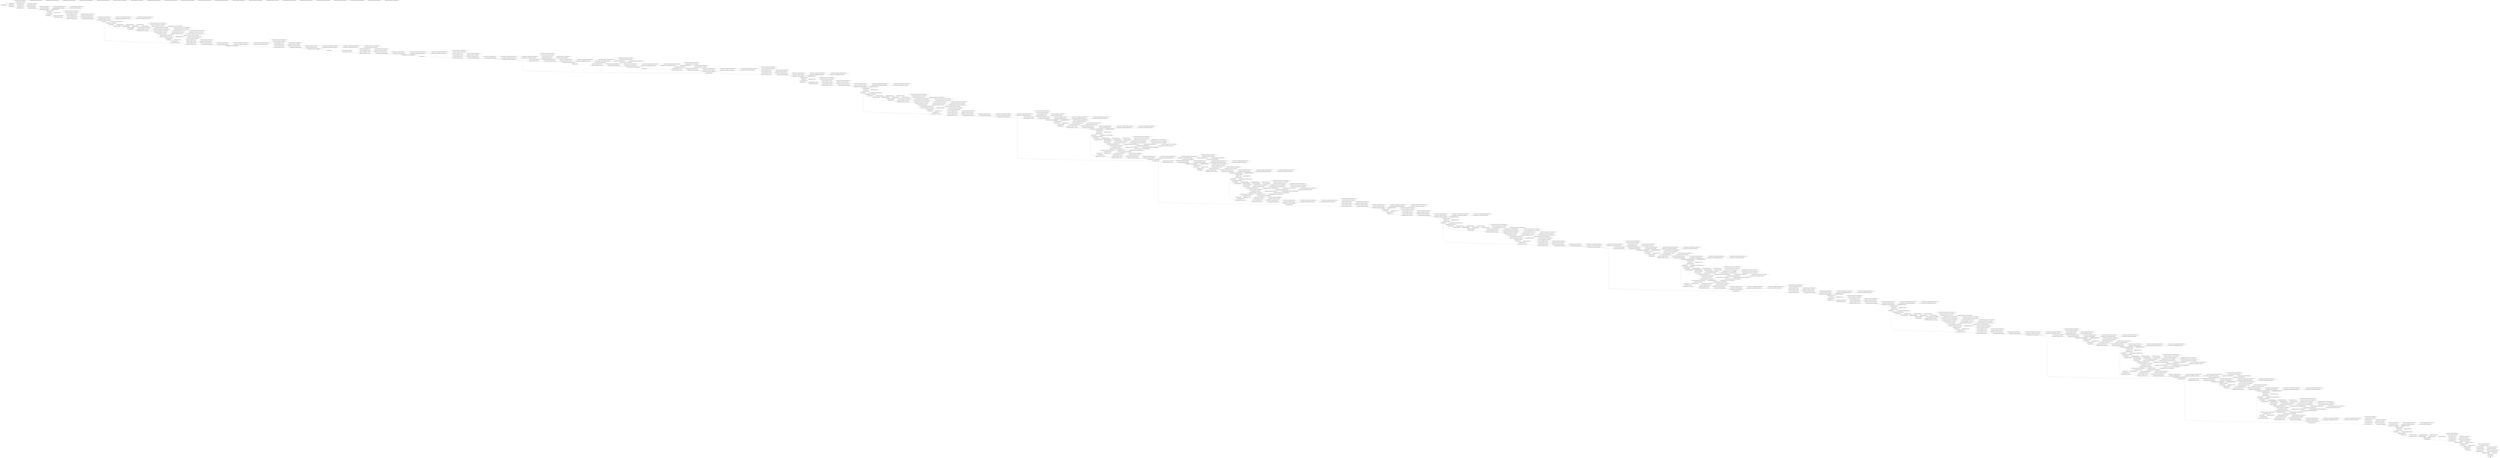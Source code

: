 strict digraph  {
self [op=Placeholder];
"MobilenetV3small/rescaling/Cast/x" [op=Const];
"MobilenetV3small/rescaling/Cast_1/x" [op=Const];
"MobilenetV3small/rescaling/mul" [op=Mul];
"MobilenetV3small/rescaling/add" [op=AddV2];
"MobilenetV3small/nncf_wrapper_Conv/Sigmoid/ReadVariableOp/resource" [op=Placeholder];
"MobilenetV3small/nncf_wrapper_Conv/Sigmoid/ReadVariableOp" [op=ReadVariableOp];
"MobilenetV3small/nncf_wrapper_Conv/Sigmoid" [op=Sigmoid];
"MobilenetV3small/nncf_wrapper_Conv/Round" [op=Round];
"MobilenetV3small/nncf_wrapper_Conv/ReadVariableOp/resource" [op=Placeholder];
"MobilenetV3small/nncf_wrapper_Conv/ReadVariableOp" [op=ReadVariableOp];
"MobilenetV3small/nncf_wrapper_Conv/mul" [op=Mul];
"MobilenetV3small/nncf_wrapper_Conv/Conv2D" [op=Conv2D];
"MobilenetV3small/Conv/BatchNorm/ReadVariableOp/resource" [op=Placeholder];
"MobilenetV3small/Conv/BatchNorm/ReadVariableOp" [op=ReadVariableOp];
"MobilenetV3small/Conv/BatchNorm/ReadVariableOp_1/resource" [op=Placeholder];
"MobilenetV3small/Conv/BatchNorm/ReadVariableOp_1" [op=ReadVariableOp];
"MobilenetV3small/Conv/BatchNorm/FusedBatchNormV3/ReadVariableOp/resource" [op=Placeholder];
"MobilenetV3small/Conv/BatchNorm/FusedBatchNormV3/ReadVariableOp" [op=ReadVariableOp];
"MobilenetV3small/Conv/BatchNorm/FusedBatchNormV3/ReadVariableOp_1/resource" [op=Placeholder];
"MobilenetV3small/Conv/BatchNorm/FusedBatchNormV3/ReadVariableOp_1" [op=ReadVariableOp];
"MobilenetV3small/Conv/BatchNorm/FusedBatchNormV3" [op=FusedBatchNormV3];
"MobilenetV3small/tf_op_layer_AddV2/AddV2/y" [op=Const];
"MobilenetV3small/tf_op_layer_AddV2/AddV2" [op=AddV2];
"MobilenetV3small/re_lu/Relu6" [op=Relu6];
"MobilenetV3small/tf_op_layer_Mul/Mul/y" [op=Const];
"MobilenetV3small/tf_op_layer_Mul/Mul" [op=Mul];
"MobilenetV3small/multiply/mul" [op=Mul];
"MobilenetV3small/expanded_conv/depthwise/pad/Pad/paddings" [op=Const];
"MobilenetV3small/expanded_conv/depthwise/pad/Pad" [op=Pad];
"MobilenetV3small/nncf_wrapper_expanded_conv/depthwise/Sigmoid/ReadVariableOp/resource" [op=Placeholder];
"MobilenetV3small/nncf_wrapper_expanded_conv/depthwise/Sigmoid/ReadVariableOp" [op=ReadVariableOp];
"MobilenetV3small/nncf_wrapper_expanded_conv/depthwise/Sigmoid" [op=Sigmoid];
"MobilenetV3small/nncf_wrapper_expanded_conv/depthwise/Round" [op=Round];
"MobilenetV3small/nncf_wrapper_expanded_conv/depthwise/ReadVariableOp/resource" [op=Placeholder];
"MobilenetV3small/nncf_wrapper_expanded_conv/depthwise/ReadVariableOp" [op=ReadVariableOp];
"MobilenetV3small/nncf_wrapper_expanded_conv/depthwise/mul" [op=Mul];
"MobilenetV3small/nncf_wrapper_expanded_conv/depthwise/depthwise/Shape" [op=Const];
"MobilenetV3small/nncf_wrapper_expanded_conv/depthwise/depthwise/dilation_rate" [op=Const];
"MobilenetV3small/nncf_wrapper_expanded_conv/depthwise/depthwise" [op=DepthwiseConv2dNative];
"MobilenetV3small/expanded_conv/depthwise/BatchNorm/ReadVariableOp/resource" [op=Placeholder];
"MobilenetV3small/expanded_conv/depthwise/BatchNorm/ReadVariableOp" [op=ReadVariableOp];
"MobilenetV3small/expanded_conv/depthwise/BatchNorm/ReadVariableOp_1/resource" [op=Placeholder];
"MobilenetV3small/expanded_conv/depthwise/BatchNorm/ReadVariableOp_1" [op=ReadVariableOp];
"MobilenetV3small/expanded_conv/depthwise/BatchNorm/FusedBatchNormV3/ReadVariableOp/resource" [op=Placeholder];
"MobilenetV3small/expanded_conv/depthwise/BatchNorm/FusedBatchNormV3/ReadVariableOp" [op=ReadVariableOp];
"MobilenetV3small/expanded_conv/depthwise/BatchNorm/FusedBatchNormV3/ReadVariableOp_1/resource" [op=Placeholder];
"MobilenetV3small/expanded_conv/depthwise/BatchNorm/FusedBatchNormV3/ReadVariableOp_1" [op=ReadVariableOp];
"MobilenetV3small/expanded_conv/depthwise/BatchNorm/FusedBatchNormV3" [op=FusedBatchNormV3];
"MobilenetV3small/re_lu_1/Relu" [op=Relu];
"MobilenetV3small/expanded_conv/squeeze_excite/AvgPool/Mean/reduction_indices" [op=Const];
"MobilenetV3small/expanded_conv/squeeze_excite/AvgPool/Mean" [op=Mean];
"MobilenetV3small/reshape/Shape" [op=Shape];
"MobilenetV3small/reshape/strided_slice/stack" [op=Const];
"MobilenetV3small/reshape/strided_slice/stack_1" [op=Const];
"MobilenetV3small/reshape/strided_slice/stack_2" [op=Const];
"MobilenetV3small/reshape/strided_slice" [op=StridedSlice];
"MobilenetV3small/reshape/Reshape/shape/1" [op=Const];
"MobilenetV3small/reshape/Reshape/shape/2" [op=Const];
"MobilenetV3small/reshape/Reshape/shape/3" [op=Const];
"MobilenetV3small/reshape/Reshape/shape" [op=Pack];
"MobilenetV3small/reshape/Reshape" [op=Reshape];
"MobilenetV3small/nncf_wrapper_expanded_conv/squeeze_excite/Conv/Sigmoid/ReadVariableOp/resource" [op=Placeholder];
"MobilenetV3small/nncf_wrapper_expanded_conv/squeeze_excite/Conv/Sigmoid/ReadVariableOp" [op=ReadVariableOp];
"MobilenetV3small/nncf_wrapper_expanded_conv/squeeze_excite/Conv/Sigmoid" [op=Sigmoid];
"MobilenetV3small/nncf_wrapper_expanded_conv/squeeze_excite/Conv/Round" [op=Round];
"MobilenetV3small/nncf_wrapper_expanded_conv/squeeze_excite/Conv/ReadVariableOp/resource" [op=Placeholder];
"MobilenetV3small/nncf_wrapper_expanded_conv/squeeze_excite/Conv/ReadVariableOp" [op=ReadVariableOp];
"MobilenetV3small/nncf_wrapper_expanded_conv/squeeze_excite/Conv/mul" [op=Mul];
"MobilenetV3small/nncf_wrapper_expanded_conv/squeeze_excite/Conv/Conv2D" [op=Conv2D];
"MobilenetV3small/nncf_wrapper_expanded_conv/squeeze_excite/Conv/BiasAdd/ReadVariableOp/resource" [op=Placeholder];
"MobilenetV3small/nncf_wrapper_expanded_conv/squeeze_excite/Conv/BiasAdd/ReadVariableOp" [op=ReadVariableOp];
"MobilenetV3small/nncf_wrapper_expanded_conv/squeeze_excite/Conv/BiasAdd" [op=BiasAdd];
"MobilenetV3small/expanded_conv/squeeze_excite/Relu/Relu" [op=Relu];
"MobilenetV3small/nncf_wrapper_expanded_conv/squeeze_excite/Conv_1/Sigmoid/ReadVariableOp/resource" [op=Placeholder];
"MobilenetV3small/nncf_wrapper_expanded_conv/squeeze_excite/Conv_1/Sigmoid/ReadVariableOp" [op=ReadVariableOp];
"MobilenetV3small/nncf_wrapper_expanded_conv/squeeze_excite/Conv_1/Sigmoid" [op=Sigmoid];
"MobilenetV3small/nncf_wrapper_expanded_conv/squeeze_excite/Conv_1/Round" [op=Round];
"MobilenetV3small/nncf_wrapper_expanded_conv/squeeze_excite/Conv_1/ReadVariableOp/resource" [op=Placeholder];
"MobilenetV3small/nncf_wrapper_expanded_conv/squeeze_excite/Conv_1/ReadVariableOp" [op=ReadVariableOp];
"MobilenetV3small/nncf_wrapper_expanded_conv/squeeze_excite/Conv_1/mul" [op=Mul];
"MobilenetV3small/nncf_wrapper_expanded_conv/squeeze_excite/Conv_1/Conv2D" [op=Conv2D];
"MobilenetV3small/nncf_wrapper_expanded_conv/squeeze_excite/Conv_1/BiasAdd/ReadVariableOp/resource" [op=Placeholder];
"MobilenetV3small/nncf_wrapper_expanded_conv/squeeze_excite/Conv_1/BiasAdd/ReadVariableOp" [op=ReadVariableOp];
"MobilenetV3small/nncf_wrapper_expanded_conv/squeeze_excite/Conv_1/BiasAdd" [op=BiasAdd];
"MobilenetV3small/tf_op_layer_AddV2_1/AddV2_1/y" [op=Const];
"MobilenetV3small/tf_op_layer_AddV2_1/AddV2_1" [op=AddV2];
"MobilenetV3small/re_lu_2/Relu6" [op=Relu6];
"MobilenetV3small/tf_op_layer_Mul_1/Mul_1/y" [op=Const];
"MobilenetV3small/tf_op_layer_Mul_1/Mul_1" [op=Mul];
"MobilenetV3small/expanded_conv/squeeze_excite/Mul/mul" [op=Mul];
"MobilenetV3small/nncf_wrapper_expanded_conv/project/Sigmoid/ReadVariableOp/resource" [op=Placeholder];
"MobilenetV3small/nncf_wrapper_expanded_conv/project/Sigmoid/ReadVariableOp" [op=ReadVariableOp];
"MobilenetV3small/nncf_wrapper_expanded_conv/project/Sigmoid" [op=Sigmoid];
"MobilenetV3small/nncf_wrapper_expanded_conv/project/Round" [op=Round];
"MobilenetV3small/nncf_wrapper_expanded_conv/project/ReadVariableOp/resource" [op=Placeholder];
"MobilenetV3small/nncf_wrapper_expanded_conv/project/ReadVariableOp" [op=ReadVariableOp];
"MobilenetV3small/nncf_wrapper_expanded_conv/project/mul" [op=Mul];
"MobilenetV3small/nncf_wrapper_expanded_conv/project/Conv2D" [op=Conv2D];
"MobilenetV3small/expanded_conv/project/BatchNorm/ReadVariableOp/resource" [op=Placeholder];
"MobilenetV3small/expanded_conv/project/BatchNorm/ReadVariableOp" [op=ReadVariableOp];
"MobilenetV3small/expanded_conv/project/BatchNorm/ReadVariableOp_1/resource" [op=Placeholder];
"MobilenetV3small/expanded_conv/project/BatchNorm/ReadVariableOp_1" [op=ReadVariableOp];
"MobilenetV3small/expanded_conv/project/BatchNorm/FusedBatchNormV3/ReadVariableOp/resource" [op=Placeholder];
"MobilenetV3small/expanded_conv/project/BatchNorm/FusedBatchNormV3/ReadVariableOp" [op=ReadVariableOp];
"MobilenetV3small/expanded_conv/project/BatchNorm/FusedBatchNormV3/ReadVariableOp_1/resource" [op=Placeholder];
"MobilenetV3small/expanded_conv/project/BatchNorm/FusedBatchNormV3/ReadVariableOp_1" [op=ReadVariableOp];
"MobilenetV3small/expanded_conv/project/BatchNorm/FusedBatchNormV3" [op=FusedBatchNormV3];
"MobilenetV3small/nncf_wrapper_expanded_conv_1/expand/Sigmoid/ReadVariableOp/resource" [op=Placeholder];
"MobilenetV3small/nncf_wrapper_expanded_conv_1/expand/Sigmoid/ReadVariableOp" [op=ReadVariableOp];
"MobilenetV3small/nncf_wrapper_expanded_conv_1/expand/Sigmoid" [op=Sigmoid];
"MobilenetV3small/nncf_wrapper_expanded_conv_1/expand/Round" [op=Round];
"MobilenetV3small/nncf_wrapper_expanded_conv_1/expand/ReadVariableOp/resource" [op=Placeholder];
"MobilenetV3small/nncf_wrapper_expanded_conv_1/expand/ReadVariableOp" [op=ReadVariableOp];
"MobilenetV3small/nncf_wrapper_expanded_conv_1/expand/mul" [op=Mul];
"MobilenetV3small/nncf_wrapper_expanded_conv_1/expand/Conv2D" [op=Conv2D];
"MobilenetV3small/expanded_conv_1/expand/BatchNorm/ReadVariableOp/resource" [op=Placeholder];
"MobilenetV3small/expanded_conv_1/expand/BatchNorm/ReadVariableOp" [op=ReadVariableOp];
"MobilenetV3small/expanded_conv_1/expand/BatchNorm/ReadVariableOp_1/resource" [op=Placeholder];
"MobilenetV3small/expanded_conv_1/expand/BatchNorm/ReadVariableOp_1" [op=ReadVariableOp];
"MobilenetV3small/expanded_conv_1/expand/BatchNorm/FusedBatchNormV3/ReadVariableOp/resource" [op=Placeholder];
"MobilenetV3small/expanded_conv_1/expand/BatchNorm/FusedBatchNormV3/ReadVariableOp" [op=ReadVariableOp];
"MobilenetV3small/expanded_conv_1/expand/BatchNorm/FusedBatchNormV3/ReadVariableOp_1/resource" [op=Placeholder];
"MobilenetV3small/expanded_conv_1/expand/BatchNorm/FusedBatchNormV3/ReadVariableOp_1" [op=ReadVariableOp];
"MobilenetV3small/expanded_conv_1/expand/BatchNorm/FusedBatchNormV3" [op=FusedBatchNormV3];
"MobilenetV3small/re_lu_3/Relu" [op=Relu];
"MobilenetV3small/expanded_conv_1/depthwise/pad/Pad/paddings" [op=Const];
"MobilenetV3small/expanded_conv_1/depthwise/pad/Pad" [op=Pad];
"MobilenetV3small/nncf_wrapper_expanded_conv_1/depthwise/Sigmoid/ReadVariableOp/resource" [op=Placeholder];
"MobilenetV3small/nncf_wrapper_expanded_conv_1/depthwise/Sigmoid/ReadVariableOp" [op=ReadVariableOp];
"MobilenetV3small/nncf_wrapper_expanded_conv_1/depthwise/Sigmoid" [op=Sigmoid];
"MobilenetV3small/nncf_wrapper_expanded_conv_1/depthwise/Round" [op=Round];
"MobilenetV3small/nncf_wrapper_expanded_conv_1/depthwise/ReadVariableOp/resource" [op=Placeholder];
"MobilenetV3small/nncf_wrapper_expanded_conv_1/depthwise/ReadVariableOp" [op=ReadVariableOp];
"MobilenetV3small/nncf_wrapper_expanded_conv_1/depthwise/mul" [op=Mul];
"MobilenetV3small/nncf_wrapper_expanded_conv_1/depthwise/depthwise/Shape" [op=Const];
"MobilenetV3small/nncf_wrapper_expanded_conv_1/depthwise/depthwise/dilation_rate" [op=Const];
"MobilenetV3small/nncf_wrapper_expanded_conv_1/depthwise/depthwise" [op=DepthwiseConv2dNative];
"MobilenetV3small/expanded_conv_1/depthwise/BatchNorm/ReadVariableOp/resource" [op=Placeholder];
"MobilenetV3small/expanded_conv_1/depthwise/BatchNorm/ReadVariableOp" [op=ReadVariableOp];
"MobilenetV3small/expanded_conv_1/depthwise/BatchNorm/ReadVariableOp_1/resource" [op=Placeholder];
"MobilenetV3small/expanded_conv_1/depthwise/BatchNorm/ReadVariableOp_1" [op=ReadVariableOp];
"MobilenetV3small/expanded_conv_1/depthwise/BatchNorm/FusedBatchNormV3/ReadVariableOp/resource" [op=Placeholder];
"MobilenetV3small/expanded_conv_1/depthwise/BatchNorm/FusedBatchNormV3/ReadVariableOp" [op=ReadVariableOp];
"MobilenetV3small/expanded_conv_1/depthwise/BatchNorm/FusedBatchNormV3/ReadVariableOp_1/resource" [op=Placeholder];
"MobilenetV3small/expanded_conv_1/depthwise/BatchNorm/FusedBatchNormV3/ReadVariableOp_1" [op=ReadVariableOp];
"MobilenetV3small/expanded_conv_1/depthwise/BatchNorm/FusedBatchNormV3" [op=FusedBatchNormV3];
"MobilenetV3small/re_lu_4/Relu" [op=Relu];
"MobilenetV3small/nncf_wrapper_expanded_conv_1/project/Sigmoid/ReadVariableOp/resource" [op=Placeholder];
"MobilenetV3small/nncf_wrapper_expanded_conv_1/project/Sigmoid/ReadVariableOp" [op=ReadVariableOp];
"MobilenetV3small/nncf_wrapper_expanded_conv_1/project/Sigmoid" [op=Sigmoid];
"MobilenetV3small/nncf_wrapper_expanded_conv_1/project/Round" [op=Round];
"MobilenetV3small/nncf_wrapper_expanded_conv_1/project/ReadVariableOp/resource" [op=Placeholder];
"MobilenetV3small/nncf_wrapper_expanded_conv_1/project/ReadVariableOp" [op=ReadVariableOp];
"MobilenetV3small/nncf_wrapper_expanded_conv_1/project/mul" [op=Mul];
"MobilenetV3small/nncf_wrapper_expanded_conv_1/project/Conv2D" [op=Conv2D];
"MobilenetV3small/expanded_conv_1/project/BatchNorm/ReadVariableOp/resource" [op=Placeholder];
"MobilenetV3small/expanded_conv_1/project/BatchNorm/ReadVariableOp" [op=ReadVariableOp];
"MobilenetV3small/expanded_conv_1/project/BatchNorm/ReadVariableOp_1/resource" [op=Placeholder];
"MobilenetV3small/expanded_conv_1/project/BatchNorm/ReadVariableOp_1" [op=ReadVariableOp];
"MobilenetV3small/expanded_conv_1/project/BatchNorm/FusedBatchNormV3/ReadVariableOp/resource" [op=Placeholder];
"MobilenetV3small/expanded_conv_1/project/BatchNorm/FusedBatchNormV3/ReadVariableOp" [op=ReadVariableOp];
"MobilenetV3small/expanded_conv_1/project/BatchNorm/FusedBatchNormV3/ReadVariableOp_1/resource" [op=Placeholder];
"MobilenetV3small/expanded_conv_1/project/BatchNorm/FusedBatchNormV3/ReadVariableOp_1" [op=ReadVariableOp];
"MobilenetV3small/expanded_conv_1/project/BatchNorm/FusedBatchNormV3" [op=FusedBatchNormV3];
"MobilenetV3small/nncf_wrapper_expanded_conv_2/expand/Sigmoid/ReadVariableOp/resource" [op=Placeholder];
"MobilenetV3small/nncf_wrapper_expanded_conv_2/expand/Sigmoid/ReadVariableOp" [op=ReadVariableOp];
"MobilenetV3small/nncf_wrapper_expanded_conv_2/expand/Sigmoid" [op=Sigmoid];
"MobilenetV3small/nncf_wrapper_expanded_conv_2/expand/Round" [op=Round];
"MobilenetV3small/nncf_wrapper_expanded_conv_2/expand/ReadVariableOp/resource" [op=Placeholder];
"MobilenetV3small/nncf_wrapper_expanded_conv_2/expand/ReadVariableOp" [op=ReadVariableOp];
"MobilenetV3small/nncf_wrapper_expanded_conv_2/expand/mul" [op=Mul];
"MobilenetV3small/nncf_wrapper_expanded_conv_2/expand/Conv2D" [op=Conv2D];
"MobilenetV3small/expanded_conv_2/expand/BatchNorm/ReadVariableOp/resource" [op=Placeholder];
"MobilenetV3small/expanded_conv_2/expand/BatchNorm/ReadVariableOp" [op=ReadVariableOp];
"MobilenetV3small/expanded_conv_2/expand/BatchNorm/ReadVariableOp_1/resource" [op=Placeholder];
"MobilenetV3small/expanded_conv_2/expand/BatchNorm/ReadVariableOp_1" [op=ReadVariableOp];
"MobilenetV3small/expanded_conv_2/expand/BatchNorm/FusedBatchNormV3/ReadVariableOp/resource" [op=Placeholder];
"MobilenetV3small/expanded_conv_2/expand/BatchNorm/FusedBatchNormV3/ReadVariableOp" [op=ReadVariableOp];
"MobilenetV3small/expanded_conv_2/expand/BatchNorm/FusedBatchNormV3/ReadVariableOp_1/resource" [op=Placeholder];
"MobilenetV3small/expanded_conv_2/expand/BatchNorm/FusedBatchNormV3/ReadVariableOp_1" [op=ReadVariableOp];
"MobilenetV3small/expanded_conv_2/expand/BatchNorm/FusedBatchNormV3" [op=FusedBatchNormV3];
"MobilenetV3small/re_lu_5/Relu" [op=Relu];
"MobilenetV3small/nncf_wrapper_expanded_conv_2/depthwise/Sigmoid/ReadVariableOp/resource" [op=Placeholder];
"MobilenetV3small/nncf_wrapper_expanded_conv_2/depthwise/Sigmoid/ReadVariableOp" [op=ReadVariableOp];
"MobilenetV3small/nncf_wrapper_expanded_conv_2/depthwise/Sigmoid" [op=Sigmoid];
"MobilenetV3small/nncf_wrapper_expanded_conv_2/depthwise/Round" [op=Round];
"MobilenetV3small/nncf_wrapper_expanded_conv_2/depthwise/ReadVariableOp/resource" [op=Placeholder];
"MobilenetV3small/nncf_wrapper_expanded_conv_2/depthwise/ReadVariableOp" [op=ReadVariableOp];
"MobilenetV3small/nncf_wrapper_expanded_conv_2/depthwise/mul" [op=Mul];
"MobilenetV3small/nncf_wrapper_expanded_conv_2/depthwise/depthwise/Shape" [op=Const];
"MobilenetV3small/nncf_wrapper_expanded_conv_2/depthwise/depthwise/dilation_rate" [op=Const];
"MobilenetV3small/nncf_wrapper_expanded_conv_2/depthwise/depthwise" [op=DepthwiseConv2dNative];
"MobilenetV3small/expanded_conv_2/depthwise/BatchNorm/ReadVariableOp/resource" [op=Placeholder];
"MobilenetV3small/expanded_conv_2/depthwise/BatchNorm/ReadVariableOp" [op=ReadVariableOp];
"MobilenetV3small/expanded_conv_2/depthwise/BatchNorm/ReadVariableOp_1/resource" [op=Placeholder];
"MobilenetV3small/expanded_conv_2/depthwise/BatchNorm/ReadVariableOp_1" [op=ReadVariableOp];
"MobilenetV3small/expanded_conv_2/depthwise/BatchNorm/FusedBatchNormV3/ReadVariableOp/resource" [op=Placeholder];
"MobilenetV3small/expanded_conv_2/depthwise/BatchNorm/FusedBatchNormV3/ReadVariableOp" [op=ReadVariableOp];
"MobilenetV3small/expanded_conv_2/depthwise/BatchNorm/FusedBatchNormV3/ReadVariableOp_1/resource" [op=Placeholder];
"MobilenetV3small/expanded_conv_2/depthwise/BatchNorm/FusedBatchNormV3/ReadVariableOp_1" [op=ReadVariableOp];
"MobilenetV3small/expanded_conv_2/depthwise/BatchNorm/FusedBatchNormV3" [op=FusedBatchNormV3];
"MobilenetV3small/re_lu_6/Relu" [op=Relu];
"MobilenetV3small/nncf_wrapper_expanded_conv_2/project/Sigmoid/ReadVariableOp/resource" [op=Placeholder];
"MobilenetV3small/nncf_wrapper_expanded_conv_2/project/Sigmoid/ReadVariableOp" [op=ReadVariableOp];
"MobilenetV3small/nncf_wrapper_expanded_conv_2/project/Sigmoid" [op=Sigmoid];
"MobilenetV3small/nncf_wrapper_expanded_conv_2/project/Round" [op=Round];
"MobilenetV3small/nncf_wrapper_expanded_conv_2/project/ReadVariableOp/resource" [op=Placeholder];
"MobilenetV3small/nncf_wrapper_expanded_conv_2/project/ReadVariableOp" [op=ReadVariableOp];
"MobilenetV3small/nncf_wrapper_expanded_conv_2/project/mul" [op=Mul];
"MobilenetV3small/nncf_wrapper_expanded_conv_2/project/Conv2D" [op=Conv2D];
"MobilenetV3small/expanded_conv_2/project/BatchNorm/ReadVariableOp/resource" [op=Placeholder];
"MobilenetV3small/expanded_conv_2/project/BatchNorm/ReadVariableOp" [op=ReadVariableOp];
"MobilenetV3small/expanded_conv_2/project/BatchNorm/ReadVariableOp_1/resource" [op=Placeholder];
"MobilenetV3small/expanded_conv_2/project/BatchNorm/ReadVariableOp_1" [op=ReadVariableOp];
"MobilenetV3small/expanded_conv_2/project/BatchNorm/FusedBatchNormV3/ReadVariableOp/resource" [op=Placeholder];
"MobilenetV3small/expanded_conv_2/project/BatchNorm/FusedBatchNormV3/ReadVariableOp" [op=ReadVariableOp];
"MobilenetV3small/expanded_conv_2/project/BatchNorm/FusedBatchNormV3/ReadVariableOp_1/resource" [op=Placeholder];
"MobilenetV3small/expanded_conv_2/project/BatchNorm/FusedBatchNormV3/ReadVariableOp_1" [op=ReadVariableOp];
"MobilenetV3small/expanded_conv_2/project/BatchNorm/FusedBatchNormV3" [op=FusedBatchNormV3];
"MobilenetV3small/expanded_conv_2/Add/add" [op=AddV2];
"MobilenetV3small/nncf_wrapper_expanded_conv_3/expand/Sigmoid/ReadVariableOp/resource" [op=Placeholder];
"MobilenetV3small/nncf_wrapper_expanded_conv_3/expand/Sigmoid/ReadVariableOp" [op=ReadVariableOp];
"MobilenetV3small/nncf_wrapper_expanded_conv_3/expand/Sigmoid" [op=Sigmoid];
"MobilenetV3small/nncf_wrapper_expanded_conv_3/expand/Round" [op=Round];
"MobilenetV3small/nncf_wrapper_expanded_conv_3/expand/ReadVariableOp/resource" [op=Placeholder];
"MobilenetV3small/nncf_wrapper_expanded_conv_3/expand/ReadVariableOp" [op=ReadVariableOp];
"MobilenetV3small/nncf_wrapper_expanded_conv_3/expand/mul" [op=Mul];
"MobilenetV3small/nncf_wrapper_expanded_conv_3/expand/Conv2D" [op=Conv2D];
"MobilenetV3small/expanded_conv_3/expand/BatchNorm/ReadVariableOp/resource" [op=Placeholder];
"MobilenetV3small/expanded_conv_3/expand/BatchNorm/ReadVariableOp" [op=ReadVariableOp];
"MobilenetV3small/expanded_conv_3/expand/BatchNorm/ReadVariableOp_1/resource" [op=Placeholder];
"MobilenetV3small/expanded_conv_3/expand/BatchNorm/ReadVariableOp_1" [op=ReadVariableOp];
"MobilenetV3small/expanded_conv_3/expand/BatchNorm/FusedBatchNormV3/ReadVariableOp/resource" [op=Placeholder];
"MobilenetV3small/expanded_conv_3/expand/BatchNorm/FusedBatchNormV3/ReadVariableOp" [op=ReadVariableOp];
"MobilenetV3small/expanded_conv_3/expand/BatchNorm/FusedBatchNormV3/ReadVariableOp_1/resource" [op=Placeholder];
"MobilenetV3small/expanded_conv_3/expand/BatchNorm/FusedBatchNormV3/ReadVariableOp_1" [op=ReadVariableOp];
"MobilenetV3small/expanded_conv_3/expand/BatchNorm/FusedBatchNormV3" [op=FusedBatchNormV3];
"MobilenetV3small/tf_op_layer_AddV2_2/AddV2_2/y" [op=Const];
"MobilenetV3small/tf_op_layer_AddV2_2/AddV2_2" [op=AddV2];
"MobilenetV3small/re_lu_7/Relu6" [op=Relu6];
"MobilenetV3small/tf_op_layer_Mul_2/Mul_2/y" [op=Const];
"MobilenetV3small/tf_op_layer_Mul_2/Mul_2" [op=Mul];
"MobilenetV3small/multiply_1/mul" [op=Mul];
"MobilenetV3small/expanded_conv_3/depthwise/pad/Pad/paddings" [op=Const];
"MobilenetV3small/expanded_conv_3/depthwise/pad/Pad" [op=Pad];
"MobilenetV3small/nncf_wrapper_expanded_conv_3/depthwise/Sigmoid/ReadVariableOp/resource" [op=Placeholder];
"MobilenetV3small/nncf_wrapper_expanded_conv_3/depthwise/Sigmoid/ReadVariableOp" [op=ReadVariableOp];
"MobilenetV3small/nncf_wrapper_expanded_conv_3/depthwise/Sigmoid" [op=Sigmoid];
"MobilenetV3small/nncf_wrapper_expanded_conv_3/depthwise/Round" [op=Round];
"MobilenetV3small/nncf_wrapper_expanded_conv_3/depthwise/ReadVariableOp/resource" [op=Placeholder];
"MobilenetV3small/nncf_wrapper_expanded_conv_3/depthwise/ReadVariableOp" [op=ReadVariableOp];
"MobilenetV3small/nncf_wrapper_expanded_conv_3/depthwise/mul" [op=Mul];
"MobilenetV3small/nncf_wrapper_expanded_conv_3/depthwise/depthwise/Shape" [op=Const];
"MobilenetV3small/nncf_wrapper_expanded_conv_3/depthwise/depthwise/dilation_rate" [op=Const];
"MobilenetV3small/nncf_wrapper_expanded_conv_3/depthwise/depthwise" [op=DepthwiseConv2dNative];
"MobilenetV3small/expanded_conv_3/depthwise/BatchNorm/ReadVariableOp/resource" [op=Placeholder];
"MobilenetV3small/expanded_conv_3/depthwise/BatchNorm/ReadVariableOp" [op=ReadVariableOp];
"MobilenetV3small/expanded_conv_3/depthwise/BatchNorm/ReadVariableOp_1/resource" [op=Placeholder];
"MobilenetV3small/expanded_conv_3/depthwise/BatchNorm/ReadVariableOp_1" [op=ReadVariableOp];
"MobilenetV3small/expanded_conv_3/depthwise/BatchNorm/FusedBatchNormV3/ReadVariableOp/resource" [op=Placeholder];
"MobilenetV3small/expanded_conv_3/depthwise/BatchNorm/FusedBatchNormV3/ReadVariableOp" [op=ReadVariableOp];
"MobilenetV3small/expanded_conv_3/depthwise/BatchNorm/FusedBatchNormV3/ReadVariableOp_1/resource" [op=Placeholder];
"MobilenetV3small/expanded_conv_3/depthwise/BatchNorm/FusedBatchNormV3/ReadVariableOp_1" [op=ReadVariableOp];
"MobilenetV3small/expanded_conv_3/depthwise/BatchNorm/FusedBatchNormV3" [op=FusedBatchNormV3];
"MobilenetV3small/tf_op_layer_AddV2_3/AddV2_3/y" [op=Const];
"MobilenetV3small/tf_op_layer_AddV2_3/AddV2_3" [op=AddV2];
"MobilenetV3small/re_lu_8/Relu6" [op=Relu6];
"MobilenetV3small/tf_op_layer_Mul_3/Mul_3/y" [op=Const];
"MobilenetV3small/tf_op_layer_Mul_3/Mul_3" [op=Mul];
"MobilenetV3small/multiply_2/mul" [op=Mul];
"MobilenetV3small/expanded_conv_3/squeeze_excite/AvgPool/Mean/reduction_indices" [op=Const];
"MobilenetV3small/expanded_conv_3/squeeze_excite/AvgPool/Mean" [op=Mean];
"MobilenetV3small/reshape_1/Shape" [op=Shape];
"MobilenetV3small/reshape_1/strided_slice/stack" [op=Const];
"MobilenetV3small/reshape_1/strided_slice/stack_1" [op=Const];
"MobilenetV3small/reshape_1/strided_slice/stack_2" [op=Const];
"MobilenetV3small/reshape_1/strided_slice" [op=StridedSlice];
"MobilenetV3small/reshape_1/Reshape/shape/1" [op=Const];
"MobilenetV3small/reshape_1/Reshape/shape/2" [op=Const];
"MobilenetV3small/reshape_1/Reshape/shape/3" [op=Const];
"MobilenetV3small/reshape_1/Reshape/shape" [op=Pack];
"MobilenetV3small/reshape_1/Reshape" [op=Reshape];
"MobilenetV3small/nncf_wrapper_expanded_conv_3/squeeze_excite/Conv/Sigmoid/ReadVariableOp/resource" [op=Placeholder];
"MobilenetV3small/nncf_wrapper_expanded_conv_3/squeeze_excite/Conv/Sigmoid/ReadVariableOp" [op=ReadVariableOp];
"MobilenetV3small/nncf_wrapper_expanded_conv_3/squeeze_excite/Conv/Sigmoid" [op=Sigmoid];
"MobilenetV3small/nncf_wrapper_expanded_conv_3/squeeze_excite/Conv/Round" [op=Round];
"MobilenetV3small/nncf_wrapper_expanded_conv_3/squeeze_excite/Conv/ReadVariableOp/resource" [op=Placeholder];
"MobilenetV3small/nncf_wrapper_expanded_conv_3/squeeze_excite/Conv/ReadVariableOp" [op=ReadVariableOp];
"MobilenetV3small/nncf_wrapper_expanded_conv_3/squeeze_excite/Conv/mul" [op=Mul];
"MobilenetV3small/nncf_wrapper_expanded_conv_3/squeeze_excite/Conv/Conv2D" [op=Conv2D];
"MobilenetV3small/nncf_wrapper_expanded_conv_3/squeeze_excite/Conv/BiasAdd/ReadVariableOp/resource" [op=Placeholder];
"MobilenetV3small/nncf_wrapper_expanded_conv_3/squeeze_excite/Conv/BiasAdd/ReadVariableOp" [op=ReadVariableOp];
"MobilenetV3small/nncf_wrapper_expanded_conv_3/squeeze_excite/Conv/BiasAdd" [op=BiasAdd];
"MobilenetV3small/expanded_conv_3/squeeze_excite/Relu/Relu" [op=Relu];
"MobilenetV3small/nncf_wrapper_expanded_conv_3/squeeze_excite/Conv_1/Sigmoid/ReadVariableOp/resource" [op=Placeholder];
"MobilenetV3small/nncf_wrapper_expanded_conv_3/squeeze_excite/Conv_1/Sigmoid/ReadVariableOp" [op=ReadVariableOp];
"MobilenetV3small/nncf_wrapper_expanded_conv_3/squeeze_excite/Conv_1/Sigmoid" [op=Sigmoid];
"MobilenetV3small/nncf_wrapper_expanded_conv_3/squeeze_excite/Conv_1/Round" [op=Round];
"MobilenetV3small/nncf_wrapper_expanded_conv_3/squeeze_excite/Conv_1/ReadVariableOp/resource" [op=Placeholder];
"MobilenetV3small/nncf_wrapper_expanded_conv_3/squeeze_excite/Conv_1/ReadVariableOp" [op=ReadVariableOp];
"MobilenetV3small/nncf_wrapper_expanded_conv_3/squeeze_excite/Conv_1/mul" [op=Mul];
"MobilenetV3small/nncf_wrapper_expanded_conv_3/squeeze_excite/Conv_1/Conv2D" [op=Conv2D];
"MobilenetV3small/nncf_wrapper_expanded_conv_3/squeeze_excite/Conv_1/BiasAdd/ReadVariableOp/resource" [op=Placeholder];
"MobilenetV3small/nncf_wrapper_expanded_conv_3/squeeze_excite/Conv_1/BiasAdd/ReadVariableOp" [op=ReadVariableOp];
"MobilenetV3small/nncf_wrapper_expanded_conv_3/squeeze_excite/Conv_1/BiasAdd" [op=BiasAdd];
"MobilenetV3small/tf_op_layer_AddV2_4/AddV2_4/y" [op=Const];
"MobilenetV3small/tf_op_layer_AddV2_4/AddV2_4" [op=AddV2];
"MobilenetV3small/re_lu_9/Relu6" [op=Relu6];
"MobilenetV3small/tf_op_layer_Mul_4/Mul_4/y" [op=Const];
"MobilenetV3small/tf_op_layer_Mul_4/Mul_4" [op=Mul];
"MobilenetV3small/expanded_conv_3/squeeze_excite/Mul/mul" [op=Mul];
"MobilenetV3small/nncf_wrapper_expanded_conv_3/project/Sigmoid/ReadVariableOp/resource" [op=Placeholder];
"MobilenetV3small/nncf_wrapper_expanded_conv_3/project/Sigmoid/ReadVariableOp" [op=ReadVariableOp];
"MobilenetV3small/nncf_wrapper_expanded_conv_3/project/Sigmoid" [op=Sigmoid];
"MobilenetV3small/nncf_wrapper_expanded_conv_3/project/Round" [op=Round];
"MobilenetV3small/nncf_wrapper_expanded_conv_3/project/ReadVariableOp/resource" [op=Placeholder];
"MobilenetV3small/nncf_wrapper_expanded_conv_3/project/ReadVariableOp" [op=ReadVariableOp];
"MobilenetV3small/nncf_wrapper_expanded_conv_3/project/mul" [op=Mul];
"MobilenetV3small/nncf_wrapper_expanded_conv_3/project/Conv2D" [op=Conv2D];
"MobilenetV3small/expanded_conv_3/project/BatchNorm/ReadVariableOp/resource" [op=Placeholder];
"MobilenetV3small/expanded_conv_3/project/BatchNorm/ReadVariableOp" [op=ReadVariableOp];
"MobilenetV3small/expanded_conv_3/project/BatchNorm/ReadVariableOp_1/resource" [op=Placeholder];
"MobilenetV3small/expanded_conv_3/project/BatchNorm/ReadVariableOp_1" [op=ReadVariableOp];
"MobilenetV3small/expanded_conv_3/project/BatchNorm/FusedBatchNormV3/ReadVariableOp/resource" [op=Placeholder];
"MobilenetV3small/expanded_conv_3/project/BatchNorm/FusedBatchNormV3/ReadVariableOp" [op=ReadVariableOp];
"MobilenetV3small/expanded_conv_3/project/BatchNorm/FusedBatchNormV3/ReadVariableOp_1/resource" [op=Placeholder];
"MobilenetV3small/expanded_conv_3/project/BatchNorm/FusedBatchNormV3/ReadVariableOp_1" [op=ReadVariableOp];
"MobilenetV3small/expanded_conv_3/project/BatchNorm/FusedBatchNormV3" [op=FusedBatchNormV3];
"MobilenetV3small/nncf_wrapper_expanded_conv_4/expand/Sigmoid/ReadVariableOp/resource" [op=Placeholder];
"MobilenetV3small/nncf_wrapper_expanded_conv_4/expand/Sigmoid/ReadVariableOp" [op=ReadVariableOp];
"MobilenetV3small/nncf_wrapper_expanded_conv_4/expand/Sigmoid" [op=Sigmoid];
"MobilenetV3small/nncf_wrapper_expanded_conv_4/expand/Round" [op=Round];
"MobilenetV3small/nncf_wrapper_expanded_conv_4/expand/ReadVariableOp/resource" [op=Placeholder];
"MobilenetV3small/nncf_wrapper_expanded_conv_4/expand/ReadVariableOp" [op=ReadVariableOp];
"MobilenetV3small/nncf_wrapper_expanded_conv_4/expand/mul" [op=Mul];
"MobilenetV3small/nncf_wrapper_expanded_conv_4/expand/Conv2D" [op=Conv2D];
"MobilenetV3small/expanded_conv_4/expand/BatchNorm/ReadVariableOp/resource" [op=Placeholder];
"MobilenetV3small/expanded_conv_4/expand/BatchNorm/ReadVariableOp" [op=ReadVariableOp];
"MobilenetV3small/expanded_conv_4/expand/BatchNorm/ReadVariableOp_1/resource" [op=Placeholder];
"MobilenetV3small/expanded_conv_4/expand/BatchNorm/ReadVariableOp_1" [op=ReadVariableOp];
"MobilenetV3small/expanded_conv_4/expand/BatchNorm/FusedBatchNormV3/ReadVariableOp/resource" [op=Placeholder];
"MobilenetV3small/expanded_conv_4/expand/BatchNorm/FusedBatchNormV3/ReadVariableOp" [op=ReadVariableOp];
"MobilenetV3small/expanded_conv_4/expand/BatchNorm/FusedBatchNormV3/ReadVariableOp_1/resource" [op=Placeholder];
"MobilenetV3small/expanded_conv_4/expand/BatchNorm/FusedBatchNormV3/ReadVariableOp_1" [op=ReadVariableOp];
"MobilenetV3small/expanded_conv_4/expand/BatchNorm/FusedBatchNormV3" [op=FusedBatchNormV3];
"MobilenetV3small/tf_op_layer_AddV2_5/AddV2_5/y" [op=Const];
"MobilenetV3small/tf_op_layer_AddV2_5/AddV2_5" [op=AddV2];
"MobilenetV3small/re_lu_10/Relu6" [op=Relu6];
"MobilenetV3small/tf_op_layer_Mul_5/Mul_5/y" [op=Const];
"MobilenetV3small/tf_op_layer_Mul_5/Mul_5" [op=Mul];
"MobilenetV3small/multiply_3/mul" [op=Mul];
"MobilenetV3small/nncf_wrapper_expanded_conv_4/depthwise/Sigmoid/ReadVariableOp/resource" [op=Placeholder];
"MobilenetV3small/nncf_wrapper_expanded_conv_4/depthwise/Sigmoid/ReadVariableOp" [op=ReadVariableOp];
"MobilenetV3small/nncf_wrapper_expanded_conv_4/depthwise/Sigmoid" [op=Sigmoid];
"MobilenetV3small/nncf_wrapper_expanded_conv_4/depthwise/Round" [op=Round];
"MobilenetV3small/nncf_wrapper_expanded_conv_4/depthwise/ReadVariableOp/resource" [op=Placeholder];
"MobilenetV3small/nncf_wrapper_expanded_conv_4/depthwise/ReadVariableOp" [op=ReadVariableOp];
"MobilenetV3small/nncf_wrapper_expanded_conv_4/depthwise/mul" [op=Mul];
"MobilenetV3small/nncf_wrapper_expanded_conv_4/depthwise/depthwise/Shape" [op=Const];
"MobilenetV3small/nncf_wrapper_expanded_conv_4/depthwise/depthwise/dilation_rate" [op=Const];
"MobilenetV3small/nncf_wrapper_expanded_conv_4/depthwise/depthwise" [op=DepthwiseConv2dNative];
"MobilenetV3small/expanded_conv_4/depthwise/BatchNorm/ReadVariableOp/resource" [op=Placeholder];
"MobilenetV3small/expanded_conv_4/depthwise/BatchNorm/ReadVariableOp" [op=ReadVariableOp];
"MobilenetV3small/expanded_conv_4/depthwise/BatchNorm/ReadVariableOp_1/resource" [op=Placeholder];
"MobilenetV3small/expanded_conv_4/depthwise/BatchNorm/ReadVariableOp_1" [op=ReadVariableOp];
"MobilenetV3small/expanded_conv_4/depthwise/BatchNorm/FusedBatchNormV3/ReadVariableOp/resource" [op=Placeholder];
"MobilenetV3small/expanded_conv_4/depthwise/BatchNorm/FusedBatchNormV3/ReadVariableOp" [op=ReadVariableOp];
"MobilenetV3small/expanded_conv_4/depthwise/BatchNorm/FusedBatchNormV3/ReadVariableOp_1/resource" [op=Placeholder];
"MobilenetV3small/expanded_conv_4/depthwise/BatchNorm/FusedBatchNormV3/ReadVariableOp_1" [op=ReadVariableOp];
"MobilenetV3small/expanded_conv_4/depthwise/BatchNorm/FusedBatchNormV3" [op=FusedBatchNormV3];
"MobilenetV3small/tf_op_layer_AddV2_6/AddV2_6/y" [op=Const];
"MobilenetV3small/tf_op_layer_AddV2_6/AddV2_6" [op=AddV2];
"MobilenetV3small/re_lu_11/Relu6" [op=Relu6];
"MobilenetV3small/tf_op_layer_Mul_6/Mul_6/y" [op=Const];
"MobilenetV3small/tf_op_layer_Mul_6/Mul_6" [op=Mul];
"MobilenetV3small/multiply_4/mul" [op=Mul];
"MobilenetV3small/expanded_conv_4/squeeze_excite/AvgPool/Mean/reduction_indices" [op=Const];
"MobilenetV3small/expanded_conv_4/squeeze_excite/AvgPool/Mean" [op=Mean];
"MobilenetV3small/reshape_2/Shape" [op=Shape];
"MobilenetV3small/reshape_2/strided_slice/stack" [op=Const];
"MobilenetV3small/reshape_2/strided_slice/stack_1" [op=Const];
"MobilenetV3small/reshape_2/strided_slice/stack_2" [op=Const];
"MobilenetV3small/reshape_2/strided_slice" [op=StridedSlice];
"MobilenetV3small/reshape_2/Reshape/shape/1" [op=Const];
"MobilenetV3small/reshape_2/Reshape/shape/2" [op=Const];
"MobilenetV3small/reshape_2/Reshape/shape/3" [op=Const];
"MobilenetV3small/reshape_2/Reshape/shape" [op=Pack];
"MobilenetV3small/reshape_2/Reshape" [op=Reshape];
"MobilenetV3small/nncf_wrapper_expanded_conv_4/squeeze_excite/Conv/Sigmoid/ReadVariableOp/resource" [op=Placeholder];
"MobilenetV3small/nncf_wrapper_expanded_conv_4/squeeze_excite/Conv/Sigmoid/ReadVariableOp" [op=ReadVariableOp];
"MobilenetV3small/nncf_wrapper_expanded_conv_4/squeeze_excite/Conv/Sigmoid" [op=Sigmoid];
"MobilenetV3small/nncf_wrapper_expanded_conv_4/squeeze_excite/Conv/Round" [op=Round];
"MobilenetV3small/nncf_wrapper_expanded_conv_4/squeeze_excite/Conv/ReadVariableOp/resource" [op=Placeholder];
"MobilenetV3small/nncf_wrapper_expanded_conv_4/squeeze_excite/Conv/ReadVariableOp" [op=ReadVariableOp];
"MobilenetV3small/nncf_wrapper_expanded_conv_4/squeeze_excite/Conv/mul" [op=Mul];
"MobilenetV3small/nncf_wrapper_expanded_conv_4/squeeze_excite/Conv/Conv2D" [op=Conv2D];
"MobilenetV3small/nncf_wrapper_expanded_conv_4/squeeze_excite/Conv/BiasAdd/ReadVariableOp/resource" [op=Placeholder];
"MobilenetV3small/nncf_wrapper_expanded_conv_4/squeeze_excite/Conv/BiasAdd/ReadVariableOp" [op=ReadVariableOp];
"MobilenetV3small/nncf_wrapper_expanded_conv_4/squeeze_excite/Conv/BiasAdd" [op=BiasAdd];
"MobilenetV3small/expanded_conv_4/squeeze_excite/Relu/Relu" [op=Relu];
"MobilenetV3small/nncf_wrapper_expanded_conv_4/squeeze_excite/Conv_1/Sigmoid/ReadVariableOp/resource" [op=Placeholder];
"MobilenetV3small/nncf_wrapper_expanded_conv_4/squeeze_excite/Conv_1/Sigmoid/ReadVariableOp" [op=ReadVariableOp];
"MobilenetV3small/nncf_wrapper_expanded_conv_4/squeeze_excite/Conv_1/Sigmoid" [op=Sigmoid];
"MobilenetV3small/nncf_wrapper_expanded_conv_4/squeeze_excite/Conv_1/Round" [op=Round];
"MobilenetV3small/nncf_wrapper_expanded_conv_4/squeeze_excite/Conv_1/ReadVariableOp/resource" [op=Placeholder];
"MobilenetV3small/nncf_wrapper_expanded_conv_4/squeeze_excite/Conv_1/ReadVariableOp" [op=ReadVariableOp];
"MobilenetV3small/nncf_wrapper_expanded_conv_4/squeeze_excite/Conv_1/mul" [op=Mul];
"MobilenetV3small/nncf_wrapper_expanded_conv_4/squeeze_excite/Conv_1/Conv2D" [op=Conv2D];
"MobilenetV3small/nncf_wrapper_expanded_conv_4/squeeze_excite/Conv_1/BiasAdd/ReadVariableOp/resource" [op=Placeholder];
"MobilenetV3small/nncf_wrapper_expanded_conv_4/squeeze_excite/Conv_1/BiasAdd/ReadVariableOp" [op=ReadVariableOp];
"MobilenetV3small/nncf_wrapper_expanded_conv_4/squeeze_excite/Conv_1/BiasAdd" [op=BiasAdd];
"MobilenetV3small/tf_op_layer_AddV2_7/AddV2_7/y" [op=Const];
"MobilenetV3small/tf_op_layer_AddV2_7/AddV2_7" [op=AddV2];
"MobilenetV3small/re_lu_12/Relu6" [op=Relu6];
"MobilenetV3small/tf_op_layer_Mul_7/Mul_7/y" [op=Const];
"MobilenetV3small/tf_op_layer_Mul_7/Mul_7" [op=Mul];
"MobilenetV3small/expanded_conv_4/squeeze_excite/Mul/mul" [op=Mul];
"MobilenetV3small/nncf_wrapper_expanded_conv_4/project/Sigmoid/ReadVariableOp/resource" [op=Placeholder];
"MobilenetV3small/nncf_wrapper_expanded_conv_4/project/Sigmoid/ReadVariableOp" [op=ReadVariableOp];
"MobilenetV3small/nncf_wrapper_expanded_conv_4/project/Sigmoid" [op=Sigmoid];
"MobilenetV3small/nncf_wrapper_expanded_conv_4/project/Round" [op=Round];
"MobilenetV3small/nncf_wrapper_expanded_conv_4/project/ReadVariableOp/resource" [op=Placeholder];
"MobilenetV3small/nncf_wrapper_expanded_conv_4/project/ReadVariableOp" [op=ReadVariableOp];
"MobilenetV3small/nncf_wrapper_expanded_conv_4/project/mul" [op=Mul];
"MobilenetV3small/nncf_wrapper_expanded_conv_4/project/Conv2D" [op=Conv2D];
"MobilenetV3small/expanded_conv_4/project/BatchNorm/ReadVariableOp/resource" [op=Placeholder];
"MobilenetV3small/expanded_conv_4/project/BatchNorm/ReadVariableOp" [op=ReadVariableOp];
"MobilenetV3small/expanded_conv_4/project/BatchNorm/ReadVariableOp_1/resource" [op=Placeholder];
"MobilenetV3small/expanded_conv_4/project/BatchNorm/ReadVariableOp_1" [op=ReadVariableOp];
"MobilenetV3small/expanded_conv_4/project/BatchNorm/FusedBatchNormV3/ReadVariableOp/resource" [op=Placeholder];
"MobilenetV3small/expanded_conv_4/project/BatchNorm/FusedBatchNormV3/ReadVariableOp" [op=ReadVariableOp];
"MobilenetV3small/expanded_conv_4/project/BatchNorm/FusedBatchNormV3/ReadVariableOp_1/resource" [op=Placeholder];
"MobilenetV3small/expanded_conv_4/project/BatchNorm/FusedBatchNormV3/ReadVariableOp_1" [op=ReadVariableOp];
"MobilenetV3small/expanded_conv_4/project/BatchNorm/FusedBatchNormV3" [op=FusedBatchNormV3];
"MobilenetV3small/expanded_conv_4/Add/add" [op=AddV2];
"MobilenetV3small/nncf_wrapper_expanded_conv_5/expand/Sigmoid/ReadVariableOp/resource" [op=Placeholder];
"MobilenetV3small/nncf_wrapper_expanded_conv_5/expand/Sigmoid/ReadVariableOp" [op=ReadVariableOp];
"MobilenetV3small/nncf_wrapper_expanded_conv_5/expand/Sigmoid" [op=Sigmoid];
"MobilenetV3small/nncf_wrapper_expanded_conv_5/expand/Round" [op=Round];
"MobilenetV3small/nncf_wrapper_expanded_conv_5/expand/ReadVariableOp/resource" [op=Placeholder];
"MobilenetV3small/nncf_wrapper_expanded_conv_5/expand/ReadVariableOp" [op=ReadVariableOp];
"MobilenetV3small/nncf_wrapper_expanded_conv_5/expand/mul" [op=Mul];
"MobilenetV3small/nncf_wrapper_expanded_conv_5/expand/Conv2D" [op=Conv2D];
"MobilenetV3small/expanded_conv_5/expand/BatchNorm/ReadVariableOp/resource" [op=Placeholder];
"MobilenetV3small/expanded_conv_5/expand/BatchNorm/ReadVariableOp" [op=ReadVariableOp];
"MobilenetV3small/expanded_conv_5/expand/BatchNorm/ReadVariableOp_1/resource" [op=Placeholder];
"MobilenetV3small/expanded_conv_5/expand/BatchNorm/ReadVariableOp_1" [op=ReadVariableOp];
"MobilenetV3small/expanded_conv_5/expand/BatchNorm/FusedBatchNormV3/ReadVariableOp/resource" [op=Placeholder];
"MobilenetV3small/expanded_conv_5/expand/BatchNorm/FusedBatchNormV3/ReadVariableOp" [op=ReadVariableOp];
"MobilenetV3small/expanded_conv_5/expand/BatchNorm/FusedBatchNormV3/ReadVariableOp_1/resource" [op=Placeholder];
"MobilenetV3small/expanded_conv_5/expand/BatchNorm/FusedBatchNormV3/ReadVariableOp_1" [op=ReadVariableOp];
"MobilenetV3small/expanded_conv_5/expand/BatchNorm/FusedBatchNormV3" [op=FusedBatchNormV3];
"MobilenetV3small/tf_op_layer_AddV2_8/AddV2_8/y" [op=Const];
"MobilenetV3small/tf_op_layer_AddV2_8/AddV2_8" [op=AddV2];
"MobilenetV3small/re_lu_13/Relu6" [op=Relu6];
"MobilenetV3small/tf_op_layer_Mul_8/Mul_8/y" [op=Const];
"MobilenetV3small/tf_op_layer_Mul_8/Mul_8" [op=Mul];
"MobilenetV3small/multiply_5/mul" [op=Mul];
"MobilenetV3small/nncf_wrapper_expanded_conv_5/depthwise/Sigmoid/ReadVariableOp/resource" [op=Placeholder];
"MobilenetV3small/nncf_wrapper_expanded_conv_5/depthwise/Sigmoid/ReadVariableOp" [op=ReadVariableOp];
"MobilenetV3small/nncf_wrapper_expanded_conv_5/depthwise/Sigmoid" [op=Sigmoid];
"MobilenetV3small/nncf_wrapper_expanded_conv_5/depthwise/Round" [op=Round];
"MobilenetV3small/nncf_wrapper_expanded_conv_5/depthwise/ReadVariableOp/resource" [op=Placeholder];
"MobilenetV3small/nncf_wrapper_expanded_conv_5/depthwise/ReadVariableOp" [op=ReadVariableOp];
"MobilenetV3small/nncf_wrapper_expanded_conv_5/depthwise/mul" [op=Mul];
"MobilenetV3small/nncf_wrapper_expanded_conv_5/depthwise/depthwise/Shape" [op=Const];
"MobilenetV3small/nncf_wrapper_expanded_conv_5/depthwise/depthwise/dilation_rate" [op=Const];
"MobilenetV3small/nncf_wrapper_expanded_conv_5/depthwise/depthwise" [op=DepthwiseConv2dNative];
"MobilenetV3small/expanded_conv_5/depthwise/BatchNorm/ReadVariableOp/resource" [op=Placeholder];
"MobilenetV3small/expanded_conv_5/depthwise/BatchNorm/ReadVariableOp" [op=ReadVariableOp];
"MobilenetV3small/expanded_conv_5/depthwise/BatchNorm/ReadVariableOp_1/resource" [op=Placeholder];
"MobilenetV3small/expanded_conv_5/depthwise/BatchNorm/ReadVariableOp_1" [op=ReadVariableOp];
"MobilenetV3small/expanded_conv_5/depthwise/BatchNorm/FusedBatchNormV3/ReadVariableOp/resource" [op=Placeholder];
"MobilenetV3small/expanded_conv_5/depthwise/BatchNorm/FusedBatchNormV3/ReadVariableOp" [op=ReadVariableOp];
"MobilenetV3small/expanded_conv_5/depthwise/BatchNorm/FusedBatchNormV3/ReadVariableOp_1/resource" [op=Placeholder];
"MobilenetV3small/expanded_conv_5/depthwise/BatchNorm/FusedBatchNormV3/ReadVariableOp_1" [op=ReadVariableOp];
"MobilenetV3small/expanded_conv_5/depthwise/BatchNorm/FusedBatchNormV3" [op=FusedBatchNormV3];
"MobilenetV3small/tf_op_layer_AddV2_9/AddV2_9/y" [op=Const];
"MobilenetV3small/tf_op_layer_AddV2_9/AddV2_9" [op=AddV2];
"MobilenetV3small/re_lu_14/Relu6" [op=Relu6];
"MobilenetV3small/tf_op_layer_Mul_9/Mul_9/y" [op=Const];
"MobilenetV3small/tf_op_layer_Mul_9/Mul_9" [op=Mul];
"MobilenetV3small/multiply_6/mul" [op=Mul];
"MobilenetV3small/expanded_conv_5/squeeze_excite/AvgPool/Mean/reduction_indices" [op=Const];
"MobilenetV3small/expanded_conv_5/squeeze_excite/AvgPool/Mean" [op=Mean];
"MobilenetV3small/reshape_3/Shape" [op=Shape];
"MobilenetV3small/reshape_3/strided_slice/stack" [op=Const];
"MobilenetV3small/reshape_3/strided_slice/stack_1" [op=Const];
"MobilenetV3small/reshape_3/strided_slice/stack_2" [op=Const];
"MobilenetV3small/reshape_3/strided_slice" [op=StridedSlice];
"MobilenetV3small/reshape_3/Reshape/shape/1" [op=Const];
"MobilenetV3small/reshape_3/Reshape/shape/2" [op=Const];
"MobilenetV3small/reshape_3/Reshape/shape/3" [op=Const];
"MobilenetV3small/reshape_3/Reshape/shape" [op=Pack];
"MobilenetV3small/reshape_3/Reshape" [op=Reshape];
"MobilenetV3small/nncf_wrapper_expanded_conv_5/squeeze_excite/Conv/Sigmoid/ReadVariableOp/resource" [op=Placeholder];
"MobilenetV3small/nncf_wrapper_expanded_conv_5/squeeze_excite/Conv/Sigmoid/ReadVariableOp" [op=ReadVariableOp];
"MobilenetV3small/nncf_wrapper_expanded_conv_5/squeeze_excite/Conv/Sigmoid" [op=Sigmoid];
"MobilenetV3small/nncf_wrapper_expanded_conv_5/squeeze_excite/Conv/Round" [op=Round];
"MobilenetV3small/nncf_wrapper_expanded_conv_5/squeeze_excite/Conv/ReadVariableOp/resource" [op=Placeholder];
"MobilenetV3small/nncf_wrapper_expanded_conv_5/squeeze_excite/Conv/ReadVariableOp" [op=ReadVariableOp];
"MobilenetV3small/nncf_wrapper_expanded_conv_5/squeeze_excite/Conv/mul" [op=Mul];
"MobilenetV3small/nncf_wrapper_expanded_conv_5/squeeze_excite/Conv/Conv2D" [op=Conv2D];
"MobilenetV3small/nncf_wrapper_expanded_conv_5/squeeze_excite/Conv/BiasAdd/ReadVariableOp/resource" [op=Placeholder];
"MobilenetV3small/nncf_wrapper_expanded_conv_5/squeeze_excite/Conv/BiasAdd/ReadVariableOp" [op=ReadVariableOp];
"MobilenetV3small/nncf_wrapper_expanded_conv_5/squeeze_excite/Conv/BiasAdd" [op=BiasAdd];
"MobilenetV3small/expanded_conv_5/squeeze_excite/Relu/Relu" [op=Relu];
"MobilenetV3small/nncf_wrapper_expanded_conv_5/squeeze_excite/Conv_1/Sigmoid/ReadVariableOp/resource" [op=Placeholder];
"MobilenetV3small/nncf_wrapper_expanded_conv_5/squeeze_excite/Conv_1/Sigmoid/ReadVariableOp" [op=ReadVariableOp];
"MobilenetV3small/nncf_wrapper_expanded_conv_5/squeeze_excite/Conv_1/Sigmoid" [op=Sigmoid];
"MobilenetV3small/nncf_wrapper_expanded_conv_5/squeeze_excite/Conv_1/Round" [op=Round];
"MobilenetV3small/nncf_wrapper_expanded_conv_5/squeeze_excite/Conv_1/ReadVariableOp/resource" [op=Placeholder];
"MobilenetV3small/nncf_wrapper_expanded_conv_5/squeeze_excite/Conv_1/ReadVariableOp" [op=ReadVariableOp];
"MobilenetV3small/nncf_wrapper_expanded_conv_5/squeeze_excite/Conv_1/mul" [op=Mul];
"MobilenetV3small/nncf_wrapper_expanded_conv_5/squeeze_excite/Conv_1/Conv2D" [op=Conv2D];
"MobilenetV3small/nncf_wrapper_expanded_conv_5/squeeze_excite/Conv_1/BiasAdd/ReadVariableOp/resource" [op=Placeholder];
"MobilenetV3small/nncf_wrapper_expanded_conv_5/squeeze_excite/Conv_1/BiasAdd/ReadVariableOp" [op=ReadVariableOp];
"MobilenetV3small/nncf_wrapper_expanded_conv_5/squeeze_excite/Conv_1/BiasAdd" [op=BiasAdd];
"MobilenetV3small/tf_op_layer_AddV2_10/AddV2_10/y" [op=Const];
"MobilenetV3small/tf_op_layer_AddV2_10/AddV2_10" [op=AddV2];
"MobilenetV3small/re_lu_15/Relu6" [op=Relu6];
"MobilenetV3small/tf_op_layer_Mul_10/Mul_10/y" [op=Const];
"MobilenetV3small/tf_op_layer_Mul_10/Mul_10" [op=Mul];
"MobilenetV3small/expanded_conv_5/squeeze_excite/Mul/mul" [op=Mul];
"MobilenetV3small/nncf_wrapper_expanded_conv_5/project/Sigmoid/ReadVariableOp/resource" [op=Placeholder];
"MobilenetV3small/nncf_wrapper_expanded_conv_5/project/Sigmoid/ReadVariableOp" [op=ReadVariableOp];
"MobilenetV3small/nncf_wrapper_expanded_conv_5/project/Sigmoid" [op=Sigmoid];
"MobilenetV3small/nncf_wrapper_expanded_conv_5/project/Round" [op=Round];
"MobilenetV3small/nncf_wrapper_expanded_conv_5/project/ReadVariableOp/resource" [op=Placeholder];
"MobilenetV3small/nncf_wrapper_expanded_conv_5/project/ReadVariableOp" [op=ReadVariableOp];
"MobilenetV3small/nncf_wrapper_expanded_conv_5/project/mul" [op=Mul];
"MobilenetV3small/nncf_wrapper_expanded_conv_5/project/Conv2D" [op=Conv2D];
"MobilenetV3small/expanded_conv_5/project/BatchNorm/ReadVariableOp/resource" [op=Placeholder];
"MobilenetV3small/expanded_conv_5/project/BatchNorm/ReadVariableOp" [op=ReadVariableOp];
"MobilenetV3small/expanded_conv_5/project/BatchNorm/ReadVariableOp_1/resource" [op=Placeholder];
"MobilenetV3small/expanded_conv_5/project/BatchNorm/ReadVariableOp_1" [op=ReadVariableOp];
"MobilenetV3small/expanded_conv_5/project/BatchNorm/FusedBatchNormV3/ReadVariableOp/resource" [op=Placeholder];
"MobilenetV3small/expanded_conv_5/project/BatchNorm/FusedBatchNormV3/ReadVariableOp" [op=ReadVariableOp];
"MobilenetV3small/expanded_conv_5/project/BatchNorm/FusedBatchNormV3/ReadVariableOp_1/resource" [op=Placeholder];
"MobilenetV3small/expanded_conv_5/project/BatchNorm/FusedBatchNormV3/ReadVariableOp_1" [op=ReadVariableOp];
"MobilenetV3small/expanded_conv_5/project/BatchNorm/FusedBatchNormV3" [op=FusedBatchNormV3];
"MobilenetV3small/expanded_conv_5/Add/add" [op=AddV2];
"MobilenetV3small/nncf_wrapper_expanded_conv_6/expand/Sigmoid/ReadVariableOp/resource" [op=Placeholder];
"MobilenetV3small/nncf_wrapper_expanded_conv_6/expand/Sigmoid/ReadVariableOp" [op=ReadVariableOp];
"MobilenetV3small/nncf_wrapper_expanded_conv_6/expand/Sigmoid" [op=Sigmoid];
"MobilenetV3small/nncf_wrapper_expanded_conv_6/expand/Round" [op=Round];
"MobilenetV3small/nncf_wrapper_expanded_conv_6/expand/ReadVariableOp/resource" [op=Placeholder];
"MobilenetV3small/nncf_wrapper_expanded_conv_6/expand/ReadVariableOp" [op=ReadVariableOp];
"MobilenetV3small/nncf_wrapper_expanded_conv_6/expand/mul" [op=Mul];
"MobilenetV3small/nncf_wrapper_expanded_conv_6/expand/Conv2D" [op=Conv2D];
"MobilenetV3small/expanded_conv_6/expand/BatchNorm/ReadVariableOp/resource" [op=Placeholder];
"MobilenetV3small/expanded_conv_6/expand/BatchNorm/ReadVariableOp" [op=ReadVariableOp];
"MobilenetV3small/expanded_conv_6/expand/BatchNorm/ReadVariableOp_1/resource" [op=Placeholder];
"MobilenetV3small/expanded_conv_6/expand/BatchNorm/ReadVariableOp_1" [op=ReadVariableOp];
"MobilenetV3small/expanded_conv_6/expand/BatchNorm/FusedBatchNormV3/ReadVariableOp/resource" [op=Placeholder];
"MobilenetV3small/expanded_conv_6/expand/BatchNorm/FusedBatchNormV3/ReadVariableOp" [op=ReadVariableOp];
"MobilenetV3small/expanded_conv_6/expand/BatchNorm/FusedBatchNormV3/ReadVariableOp_1/resource" [op=Placeholder];
"MobilenetV3small/expanded_conv_6/expand/BatchNorm/FusedBatchNormV3/ReadVariableOp_1" [op=ReadVariableOp];
"MobilenetV3small/expanded_conv_6/expand/BatchNorm/FusedBatchNormV3" [op=FusedBatchNormV3];
"MobilenetV3small/tf_op_layer_AddV2_11/AddV2_11/y" [op=Const];
"MobilenetV3small/tf_op_layer_AddV2_11/AddV2_11" [op=AddV2];
"MobilenetV3small/re_lu_16/Relu6" [op=Relu6];
"MobilenetV3small/tf_op_layer_Mul_11/Mul_11/y" [op=Const];
"MobilenetV3small/tf_op_layer_Mul_11/Mul_11" [op=Mul];
"MobilenetV3small/multiply_7/mul" [op=Mul];
"MobilenetV3small/nncf_wrapper_expanded_conv_6/depthwise/Sigmoid/ReadVariableOp/resource" [op=Placeholder];
"MobilenetV3small/nncf_wrapper_expanded_conv_6/depthwise/Sigmoid/ReadVariableOp" [op=ReadVariableOp];
"MobilenetV3small/nncf_wrapper_expanded_conv_6/depthwise/Sigmoid" [op=Sigmoid];
"MobilenetV3small/nncf_wrapper_expanded_conv_6/depthwise/Round" [op=Round];
"MobilenetV3small/nncf_wrapper_expanded_conv_6/depthwise/ReadVariableOp/resource" [op=Placeholder];
"MobilenetV3small/nncf_wrapper_expanded_conv_6/depthwise/ReadVariableOp" [op=ReadVariableOp];
"MobilenetV3small/nncf_wrapper_expanded_conv_6/depthwise/mul" [op=Mul];
"MobilenetV3small/nncf_wrapper_expanded_conv_6/depthwise/depthwise/Shape" [op=Const];
"MobilenetV3small/nncf_wrapper_expanded_conv_6/depthwise/depthwise/dilation_rate" [op=Const];
"MobilenetV3small/nncf_wrapper_expanded_conv_6/depthwise/depthwise" [op=DepthwiseConv2dNative];
"MobilenetV3small/expanded_conv_6/depthwise/BatchNorm/ReadVariableOp/resource" [op=Placeholder];
"MobilenetV3small/expanded_conv_6/depthwise/BatchNorm/ReadVariableOp" [op=ReadVariableOp];
"MobilenetV3small/expanded_conv_6/depthwise/BatchNorm/ReadVariableOp_1/resource" [op=Placeholder];
"MobilenetV3small/expanded_conv_6/depthwise/BatchNorm/ReadVariableOp_1" [op=ReadVariableOp];
"MobilenetV3small/expanded_conv_6/depthwise/BatchNorm/FusedBatchNormV3/ReadVariableOp/resource" [op=Placeholder];
"MobilenetV3small/expanded_conv_6/depthwise/BatchNorm/FusedBatchNormV3/ReadVariableOp" [op=ReadVariableOp];
"MobilenetV3small/expanded_conv_6/depthwise/BatchNorm/FusedBatchNormV3/ReadVariableOp_1/resource" [op=Placeholder];
"MobilenetV3small/expanded_conv_6/depthwise/BatchNorm/FusedBatchNormV3/ReadVariableOp_1" [op=ReadVariableOp];
"MobilenetV3small/expanded_conv_6/depthwise/BatchNorm/FusedBatchNormV3" [op=FusedBatchNormV3];
"MobilenetV3small/tf_op_layer_AddV2_12/AddV2_12/y" [op=Const];
"MobilenetV3small/tf_op_layer_AddV2_12/AddV2_12" [op=AddV2];
"MobilenetV3small/re_lu_17/Relu6" [op=Relu6];
"MobilenetV3small/tf_op_layer_Mul_12/Mul_12/y" [op=Const];
"MobilenetV3small/tf_op_layer_Mul_12/Mul_12" [op=Mul];
"MobilenetV3small/multiply_8/mul" [op=Mul];
"MobilenetV3small/expanded_conv_6/squeeze_excite/AvgPool/Mean/reduction_indices" [op=Const];
"MobilenetV3small/expanded_conv_6/squeeze_excite/AvgPool/Mean" [op=Mean];
"MobilenetV3small/reshape_4/Shape" [op=Shape];
"MobilenetV3small/reshape_4/strided_slice/stack" [op=Const];
"MobilenetV3small/reshape_4/strided_slice/stack_1" [op=Const];
"MobilenetV3small/reshape_4/strided_slice/stack_2" [op=Const];
"MobilenetV3small/reshape_4/strided_slice" [op=StridedSlice];
"MobilenetV3small/reshape_4/Reshape/shape/1" [op=Const];
"MobilenetV3small/reshape_4/Reshape/shape/2" [op=Const];
"MobilenetV3small/reshape_4/Reshape/shape/3" [op=Const];
"MobilenetV3small/reshape_4/Reshape/shape" [op=Pack];
"MobilenetV3small/reshape_4/Reshape" [op=Reshape];
"MobilenetV3small/nncf_wrapper_expanded_conv_6/squeeze_excite/Conv/Sigmoid/ReadVariableOp/resource" [op=Placeholder];
"MobilenetV3small/nncf_wrapper_expanded_conv_6/squeeze_excite/Conv/Sigmoid/ReadVariableOp" [op=ReadVariableOp];
"MobilenetV3small/nncf_wrapper_expanded_conv_6/squeeze_excite/Conv/Sigmoid" [op=Sigmoid];
"MobilenetV3small/nncf_wrapper_expanded_conv_6/squeeze_excite/Conv/Round" [op=Round];
"MobilenetV3small/nncf_wrapper_expanded_conv_6/squeeze_excite/Conv/ReadVariableOp/resource" [op=Placeholder];
"MobilenetV3small/nncf_wrapper_expanded_conv_6/squeeze_excite/Conv/ReadVariableOp" [op=ReadVariableOp];
"MobilenetV3small/nncf_wrapper_expanded_conv_6/squeeze_excite/Conv/mul" [op=Mul];
"MobilenetV3small/nncf_wrapper_expanded_conv_6/squeeze_excite/Conv/Conv2D" [op=Conv2D];
"MobilenetV3small/nncf_wrapper_expanded_conv_6/squeeze_excite/Conv/BiasAdd/ReadVariableOp/resource" [op=Placeholder];
"MobilenetV3small/nncf_wrapper_expanded_conv_6/squeeze_excite/Conv/BiasAdd/ReadVariableOp" [op=ReadVariableOp];
"MobilenetV3small/nncf_wrapper_expanded_conv_6/squeeze_excite/Conv/BiasAdd" [op=BiasAdd];
"MobilenetV3small/expanded_conv_6/squeeze_excite/Relu/Relu" [op=Relu];
"MobilenetV3small/nncf_wrapper_expanded_conv_6/squeeze_excite/Conv_1/Sigmoid/ReadVariableOp/resource" [op=Placeholder];
"MobilenetV3small/nncf_wrapper_expanded_conv_6/squeeze_excite/Conv_1/Sigmoid/ReadVariableOp" [op=ReadVariableOp];
"MobilenetV3small/nncf_wrapper_expanded_conv_6/squeeze_excite/Conv_1/Sigmoid" [op=Sigmoid];
"MobilenetV3small/nncf_wrapper_expanded_conv_6/squeeze_excite/Conv_1/Round" [op=Round];
"MobilenetV3small/nncf_wrapper_expanded_conv_6/squeeze_excite/Conv_1/ReadVariableOp/resource" [op=Placeholder];
"MobilenetV3small/nncf_wrapper_expanded_conv_6/squeeze_excite/Conv_1/ReadVariableOp" [op=ReadVariableOp];
"MobilenetV3small/nncf_wrapper_expanded_conv_6/squeeze_excite/Conv_1/mul" [op=Mul];
"MobilenetV3small/nncf_wrapper_expanded_conv_6/squeeze_excite/Conv_1/Conv2D" [op=Conv2D];
"MobilenetV3small/nncf_wrapper_expanded_conv_6/squeeze_excite/Conv_1/BiasAdd/ReadVariableOp/resource" [op=Placeholder];
"MobilenetV3small/nncf_wrapper_expanded_conv_6/squeeze_excite/Conv_1/BiasAdd/ReadVariableOp" [op=ReadVariableOp];
"MobilenetV3small/nncf_wrapper_expanded_conv_6/squeeze_excite/Conv_1/BiasAdd" [op=BiasAdd];
"MobilenetV3small/tf_op_layer_AddV2_13/AddV2_13/y" [op=Const];
"MobilenetV3small/tf_op_layer_AddV2_13/AddV2_13" [op=AddV2];
"MobilenetV3small/re_lu_18/Relu6" [op=Relu6];
"MobilenetV3small/tf_op_layer_Mul_13/Mul_13/y" [op=Const];
"MobilenetV3small/tf_op_layer_Mul_13/Mul_13" [op=Mul];
"MobilenetV3small/expanded_conv_6/squeeze_excite/Mul/mul" [op=Mul];
"MobilenetV3small/nncf_wrapper_expanded_conv_6/project/Sigmoid/ReadVariableOp/resource" [op=Placeholder];
"MobilenetV3small/nncf_wrapper_expanded_conv_6/project/Sigmoid/ReadVariableOp" [op=ReadVariableOp];
"MobilenetV3small/nncf_wrapper_expanded_conv_6/project/Sigmoid" [op=Sigmoid];
"MobilenetV3small/nncf_wrapper_expanded_conv_6/project/Round" [op=Round];
"MobilenetV3small/nncf_wrapper_expanded_conv_6/project/ReadVariableOp/resource" [op=Placeholder];
"MobilenetV3small/nncf_wrapper_expanded_conv_6/project/ReadVariableOp" [op=ReadVariableOp];
"MobilenetV3small/nncf_wrapper_expanded_conv_6/project/mul" [op=Mul];
"MobilenetV3small/nncf_wrapper_expanded_conv_6/project/Conv2D" [op=Conv2D];
"MobilenetV3small/expanded_conv_6/project/BatchNorm/ReadVariableOp/resource" [op=Placeholder];
"MobilenetV3small/expanded_conv_6/project/BatchNorm/ReadVariableOp" [op=ReadVariableOp];
"MobilenetV3small/expanded_conv_6/project/BatchNorm/ReadVariableOp_1/resource" [op=Placeholder];
"MobilenetV3small/expanded_conv_6/project/BatchNorm/ReadVariableOp_1" [op=ReadVariableOp];
"MobilenetV3small/expanded_conv_6/project/BatchNorm/FusedBatchNormV3/ReadVariableOp/resource" [op=Placeholder];
"MobilenetV3small/expanded_conv_6/project/BatchNorm/FusedBatchNormV3/ReadVariableOp" [op=ReadVariableOp];
"MobilenetV3small/expanded_conv_6/project/BatchNorm/FusedBatchNormV3/ReadVariableOp_1/resource" [op=Placeholder];
"MobilenetV3small/expanded_conv_6/project/BatchNorm/FusedBatchNormV3/ReadVariableOp_1" [op=ReadVariableOp];
"MobilenetV3small/expanded_conv_6/project/BatchNorm/FusedBatchNormV3" [op=FusedBatchNormV3];
"MobilenetV3small/nncf_wrapper_expanded_conv_7/expand/Sigmoid/ReadVariableOp/resource" [op=Placeholder];
"MobilenetV3small/nncf_wrapper_expanded_conv_7/expand/Sigmoid/ReadVariableOp" [op=ReadVariableOp];
"MobilenetV3small/nncf_wrapper_expanded_conv_7/expand/Sigmoid" [op=Sigmoid];
"MobilenetV3small/nncf_wrapper_expanded_conv_7/expand/Round" [op=Round];
"MobilenetV3small/nncf_wrapper_expanded_conv_7/expand/ReadVariableOp/resource" [op=Placeholder];
"MobilenetV3small/nncf_wrapper_expanded_conv_7/expand/ReadVariableOp" [op=ReadVariableOp];
"MobilenetV3small/nncf_wrapper_expanded_conv_7/expand/mul" [op=Mul];
"MobilenetV3small/nncf_wrapper_expanded_conv_7/expand/Conv2D" [op=Conv2D];
"MobilenetV3small/expanded_conv_7/expand/BatchNorm/ReadVariableOp/resource" [op=Placeholder];
"MobilenetV3small/expanded_conv_7/expand/BatchNorm/ReadVariableOp" [op=ReadVariableOp];
"MobilenetV3small/expanded_conv_7/expand/BatchNorm/ReadVariableOp_1/resource" [op=Placeholder];
"MobilenetV3small/expanded_conv_7/expand/BatchNorm/ReadVariableOp_1" [op=ReadVariableOp];
"MobilenetV3small/expanded_conv_7/expand/BatchNorm/FusedBatchNormV3/ReadVariableOp/resource" [op=Placeholder];
"MobilenetV3small/expanded_conv_7/expand/BatchNorm/FusedBatchNormV3/ReadVariableOp" [op=ReadVariableOp];
"MobilenetV3small/expanded_conv_7/expand/BatchNorm/FusedBatchNormV3/ReadVariableOp_1/resource" [op=Placeholder];
"MobilenetV3small/expanded_conv_7/expand/BatchNorm/FusedBatchNormV3/ReadVariableOp_1" [op=ReadVariableOp];
"MobilenetV3small/expanded_conv_7/expand/BatchNorm/FusedBatchNormV3" [op=FusedBatchNormV3];
"MobilenetV3small/tf_op_layer_AddV2_14/AddV2_14/y" [op=Const];
"MobilenetV3small/tf_op_layer_AddV2_14/AddV2_14" [op=AddV2];
"MobilenetV3small/re_lu_19/Relu6" [op=Relu6];
"MobilenetV3small/tf_op_layer_Mul_14/Mul_14/y" [op=Const];
"MobilenetV3small/tf_op_layer_Mul_14/Mul_14" [op=Mul];
"MobilenetV3small/multiply_9/mul" [op=Mul];
"MobilenetV3small/nncf_wrapper_expanded_conv_7/depthwise/Sigmoid/ReadVariableOp/resource" [op=Placeholder];
"MobilenetV3small/nncf_wrapper_expanded_conv_7/depthwise/Sigmoid/ReadVariableOp" [op=ReadVariableOp];
"MobilenetV3small/nncf_wrapper_expanded_conv_7/depthwise/Sigmoid" [op=Sigmoid];
"MobilenetV3small/nncf_wrapper_expanded_conv_7/depthwise/Round" [op=Round];
"MobilenetV3small/nncf_wrapper_expanded_conv_7/depthwise/ReadVariableOp/resource" [op=Placeholder];
"MobilenetV3small/nncf_wrapper_expanded_conv_7/depthwise/ReadVariableOp" [op=ReadVariableOp];
"MobilenetV3small/nncf_wrapper_expanded_conv_7/depthwise/mul" [op=Mul];
"MobilenetV3small/nncf_wrapper_expanded_conv_7/depthwise/depthwise/Shape" [op=Const];
"MobilenetV3small/nncf_wrapper_expanded_conv_7/depthwise/depthwise/dilation_rate" [op=Const];
"MobilenetV3small/nncf_wrapper_expanded_conv_7/depthwise/depthwise" [op=DepthwiseConv2dNative];
"MobilenetV3small/expanded_conv_7/depthwise/BatchNorm/ReadVariableOp/resource" [op=Placeholder];
"MobilenetV3small/expanded_conv_7/depthwise/BatchNorm/ReadVariableOp" [op=ReadVariableOp];
"MobilenetV3small/expanded_conv_7/depthwise/BatchNorm/ReadVariableOp_1/resource" [op=Placeholder];
"MobilenetV3small/expanded_conv_7/depthwise/BatchNorm/ReadVariableOp_1" [op=ReadVariableOp];
"MobilenetV3small/expanded_conv_7/depthwise/BatchNorm/FusedBatchNormV3/ReadVariableOp/resource" [op=Placeholder];
"MobilenetV3small/expanded_conv_7/depthwise/BatchNorm/FusedBatchNormV3/ReadVariableOp" [op=ReadVariableOp];
"MobilenetV3small/expanded_conv_7/depthwise/BatchNorm/FusedBatchNormV3/ReadVariableOp_1/resource" [op=Placeholder];
"MobilenetV3small/expanded_conv_7/depthwise/BatchNorm/FusedBatchNormV3/ReadVariableOp_1" [op=ReadVariableOp];
"MobilenetV3small/expanded_conv_7/depthwise/BatchNorm/FusedBatchNormV3" [op=FusedBatchNormV3];
"MobilenetV3small/tf_op_layer_AddV2_15/AddV2_15/y" [op=Const];
"MobilenetV3small/tf_op_layer_AddV2_15/AddV2_15" [op=AddV2];
"MobilenetV3small/re_lu_20/Relu6" [op=Relu6];
"MobilenetV3small/tf_op_layer_Mul_15/Mul_15/y" [op=Const];
"MobilenetV3small/tf_op_layer_Mul_15/Mul_15" [op=Mul];
"MobilenetV3small/multiply_10/mul" [op=Mul];
"MobilenetV3small/expanded_conv_7/squeeze_excite/AvgPool/Mean/reduction_indices" [op=Const];
"MobilenetV3small/expanded_conv_7/squeeze_excite/AvgPool/Mean" [op=Mean];
"MobilenetV3small/reshape_5/Shape" [op=Shape];
"MobilenetV3small/reshape_5/strided_slice/stack" [op=Const];
"MobilenetV3small/reshape_5/strided_slice/stack_1" [op=Const];
"MobilenetV3small/reshape_5/strided_slice/stack_2" [op=Const];
"MobilenetV3small/reshape_5/strided_slice" [op=StridedSlice];
"MobilenetV3small/reshape_5/Reshape/shape/1" [op=Const];
"MobilenetV3small/reshape_5/Reshape/shape/2" [op=Const];
"MobilenetV3small/reshape_5/Reshape/shape/3" [op=Const];
"MobilenetV3small/reshape_5/Reshape/shape" [op=Pack];
"MobilenetV3small/reshape_5/Reshape" [op=Reshape];
"MobilenetV3small/nncf_wrapper_expanded_conv_7/squeeze_excite/Conv/Sigmoid/ReadVariableOp/resource" [op=Placeholder];
"MobilenetV3small/nncf_wrapper_expanded_conv_7/squeeze_excite/Conv/Sigmoid/ReadVariableOp" [op=ReadVariableOp];
"MobilenetV3small/nncf_wrapper_expanded_conv_7/squeeze_excite/Conv/Sigmoid" [op=Sigmoid];
"MobilenetV3small/nncf_wrapper_expanded_conv_7/squeeze_excite/Conv/Round" [op=Round];
"MobilenetV3small/nncf_wrapper_expanded_conv_7/squeeze_excite/Conv/ReadVariableOp/resource" [op=Placeholder];
"MobilenetV3small/nncf_wrapper_expanded_conv_7/squeeze_excite/Conv/ReadVariableOp" [op=ReadVariableOp];
"MobilenetV3small/nncf_wrapper_expanded_conv_7/squeeze_excite/Conv/mul" [op=Mul];
"MobilenetV3small/nncf_wrapper_expanded_conv_7/squeeze_excite/Conv/Conv2D" [op=Conv2D];
"MobilenetV3small/nncf_wrapper_expanded_conv_7/squeeze_excite/Conv/BiasAdd/ReadVariableOp/resource" [op=Placeholder];
"MobilenetV3small/nncf_wrapper_expanded_conv_7/squeeze_excite/Conv/BiasAdd/ReadVariableOp" [op=ReadVariableOp];
"MobilenetV3small/nncf_wrapper_expanded_conv_7/squeeze_excite/Conv/BiasAdd" [op=BiasAdd];
"MobilenetV3small/expanded_conv_7/squeeze_excite/Relu/Relu" [op=Relu];
"MobilenetV3small/nncf_wrapper_expanded_conv_7/squeeze_excite/Conv_1/Sigmoid/ReadVariableOp/resource" [op=Placeholder];
"MobilenetV3small/nncf_wrapper_expanded_conv_7/squeeze_excite/Conv_1/Sigmoid/ReadVariableOp" [op=ReadVariableOp];
"MobilenetV3small/nncf_wrapper_expanded_conv_7/squeeze_excite/Conv_1/Sigmoid" [op=Sigmoid];
"MobilenetV3small/nncf_wrapper_expanded_conv_7/squeeze_excite/Conv_1/Round" [op=Round];
"MobilenetV3small/nncf_wrapper_expanded_conv_7/squeeze_excite/Conv_1/ReadVariableOp/resource" [op=Placeholder];
"MobilenetV3small/nncf_wrapper_expanded_conv_7/squeeze_excite/Conv_1/ReadVariableOp" [op=ReadVariableOp];
"MobilenetV3small/nncf_wrapper_expanded_conv_7/squeeze_excite/Conv_1/mul" [op=Mul];
"MobilenetV3small/nncf_wrapper_expanded_conv_7/squeeze_excite/Conv_1/Conv2D" [op=Conv2D];
"MobilenetV3small/nncf_wrapper_expanded_conv_7/squeeze_excite/Conv_1/BiasAdd/ReadVariableOp/resource" [op=Placeholder];
"MobilenetV3small/nncf_wrapper_expanded_conv_7/squeeze_excite/Conv_1/BiasAdd/ReadVariableOp" [op=ReadVariableOp];
"MobilenetV3small/nncf_wrapper_expanded_conv_7/squeeze_excite/Conv_1/BiasAdd" [op=BiasAdd];
"MobilenetV3small/tf_op_layer_AddV2_16/AddV2_16/y" [op=Const];
"MobilenetV3small/tf_op_layer_AddV2_16/AddV2_16" [op=AddV2];
"MobilenetV3small/re_lu_21/Relu6" [op=Relu6];
"MobilenetV3small/tf_op_layer_Mul_16/Mul_16/y" [op=Const];
"MobilenetV3small/tf_op_layer_Mul_16/Mul_16" [op=Mul];
"MobilenetV3small/expanded_conv_7/squeeze_excite/Mul/mul" [op=Mul];
"MobilenetV3small/nncf_wrapper_expanded_conv_7/project/Sigmoid/ReadVariableOp/resource" [op=Placeholder];
"MobilenetV3small/nncf_wrapper_expanded_conv_7/project/Sigmoid/ReadVariableOp" [op=ReadVariableOp];
"MobilenetV3small/nncf_wrapper_expanded_conv_7/project/Sigmoid" [op=Sigmoid];
"MobilenetV3small/nncf_wrapper_expanded_conv_7/project/Round" [op=Round];
"MobilenetV3small/nncf_wrapper_expanded_conv_7/project/ReadVariableOp/resource" [op=Placeholder];
"MobilenetV3small/nncf_wrapper_expanded_conv_7/project/ReadVariableOp" [op=ReadVariableOp];
"MobilenetV3small/nncf_wrapper_expanded_conv_7/project/mul" [op=Mul];
"MobilenetV3small/nncf_wrapper_expanded_conv_7/project/Conv2D" [op=Conv2D];
"MobilenetV3small/expanded_conv_7/project/BatchNorm/ReadVariableOp/resource" [op=Placeholder];
"MobilenetV3small/expanded_conv_7/project/BatchNorm/ReadVariableOp" [op=ReadVariableOp];
"MobilenetV3small/expanded_conv_7/project/BatchNorm/ReadVariableOp_1/resource" [op=Placeholder];
"MobilenetV3small/expanded_conv_7/project/BatchNorm/ReadVariableOp_1" [op=ReadVariableOp];
"MobilenetV3small/expanded_conv_7/project/BatchNorm/FusedBatchNormV3/ReadVariableOp/resource" [op=Placeholder];
"MobilenetV3small/expanded_conv_7/project/BatchNorm/FusedBatchNormV3/ReadVariableOp" [op=ReadVariableOp];
"MobilenetV3small/expanded_conv_7/project/BatchNorm/FusedBatchNormV3/ReadVariableOp_1/resource" [op=Placeholder];
"MobilenetV3small/expanded_conv_7/project/BatchNorm/FusedBatchNormV3/ReadVariableOp_1" [op=ReadVariableOp];
"MobilenetV3small/expanded_conv_7/project/BatchNorm/FusedBatchNormV3" [op=FusedBatchNormV3];
"MobilenetV3small/expanded_conv_7/Add/add" [op=AddV2];
"MobilenetV3small/nncf_wrapper_expanded_conv_8/expand/Sigmoid/ReadVariableOp/resource" [op=Placeholder];
"MobilenetV3small/nncf_wrapper_expanded_conv_8/expand/Sigmoid/ReadVariableOp" [op=ReadVariableOp];
"MobilenetV3small/nncf_wrapper_expanded_conv_8/expand/Sigmoid" [op=Sigmoid];
"MobilenetV3small/nncf_wrapper_expanded_conv_8/expand/Round" [op=Round];
"MobilenetV3small/nncf_wrapper_expanded_conv_8/expand/ReadVariableOp/resource" [op=Placeholder];
"MobilenetV3small/nncf_wrapper_expanded_conv_8/expand/ReadVariableOp" [op=ReadVariableOp];
"MobilenetV3small/nncf_wrapper_expanded_conv_8/expand/mul" [op=Mul];
"MobilenetV3small/nncf_wrapper_expanded_conv_8/expand/Conv2D" [op=Conv2D];
"MobilenetV3small/expanded_conv_8/expand/BatchNorm/ReadVariableOp/resource" [op=Placeholder];
"MobilenetV3small/expanded_conv_8/expand/BatchNorm/ReadVariableOp" [op=ReadVariableOp];
"MobilenetV3small/expanded_conv_8/expand/BatchNorm/ReadVariableOp_1/resource" [op=Placeholder];
"MobilenetV3small/expanded_conv_8/expand/BatchNorm/ReadVariableOp_1" [op=ReadVariableOp];
"MobilenetV3small/expanded_conv_8/expand/BatchNorm/FusedBatchNormV3/ReadVariableOp/resource" [op=Placeholder];
"MobilenetV3small/expanded_conv_8/expand/BatchNorm/FusedBatchNormV3/ReadVariableOp" [op=ReadVariableOp];
"MobilenetV3small/expanded_conv_8/expand/BatchNorm/FusedBatchNormV3/ReadVariableOp_1/resource" [op=Placeholder];
"MobilenetV3small/expanded_conv_8/expand/BatchNorm/FusedBatchNormV3/ReadVariableOp_1" [op=ReadVariableOp];
"MobilenetV3small/expanded_conv_8/expand/BatchNorm/FusedBatchNormV3" [op=FusedBatchNormV3];
"MobilenetV3small/tf_op_layer_AddV2_17/AddV2_17/y" [op=Const];
"MobilenetV3small/tf_op_layer_AddV2_17/AddV2_17" [op=AddV2];
"MobilenetV3small/re_lu_22/Relu6" [op=Relu6];
"MobilenetV3small/tf_op_layer_Mul_17/Mul_17/y" [op=Const];
"MobilenetV3small/tf_op_layer_Mul_17/Mul_17" [op=Mul];
"MobilenetV3small/multiply_11/mul" [op=Mul];
"MobilenetV3small/expanded_conv_8/depthwise/pad/Pad/paddings" [op=Const];
"MobilenetV3small/expanded_conv_8/depthwise/pad/Pad" [op=Pad];
"MobilenetV3small/nncf_wrapper_expanded_conv_8/depthwise/Sigmoid/ReadVariableOp/resource" [op=Placeholder];
"MobilenetV3small/nncf_wrapper_expanded_conv_8/depthwise/Sigmoid/ReadVariableOp" [op=ReadVariableOp];
"MobilenetV3small/nncf_wrapper_expanded_conv_8/depthwise/Sigmoid" [op=Sigmoid];
"MobilenetV3small/nncf_wrapper_expanded_conv_8/depthwise/Round" [op=Round];
"MobilenetV3small/nncf_wrapper_expanded_conv_8/depthwise/ReadVariableOp/resource" [op=Placeholder];
"MobilenetV3small/nncf_wrapper_expanded_conv_8/depthwise/ReadVariableOp" [op=ReadVariableOp];
"MobilenetV3small/nncf_wrapper_expanded_conv_8/depthwise/mul" [op=Mul];
"MobilenetV3small/nncf_wrapper_expanded_conv_8/depthwise/depthwise/Shape" [op=Const];
"MobilenetV3small/nncf_wrapper_expanded_conv_8/depthwise/depthwise/dilation_rate" [op=Const];
"MobilenetV3small/nncf_wrapper_expanded_conv_8/depthwise/depthwise" [op=DepthwiseConv2dNative];
"MobilenetV3small/expanded_conv_8/depthwise/BatchNorm/ReadVariableOp/resource" [op=Placeholder];
"MobilenetV3small/expanded_conv_8/depthwise/BatchNorm/ReadVariableOp" [op=ReadVariableOp];
"MobilenetV3small/expanded_conv_8/depthwise/BatchNorm/ReadVariableOp_1/resource" [op=Placeholder];
"MobilenetV3small/expanded_conv_8/depthwise/BatchNorm/ReadVariableOp_1" [op=ReadVariableOp];
"MobilenetV3small/expanded_conv_8/depthwise/BatchNorm/FusedBatchNormV3/ReadVariableOp/resource" [op=Placeholder];
"MobilenetV3small/expanded_conv_8/depthwise/BatchNorm/FusedBatchNormV3/ReadVariableOp" [op=ReadVariableOp];
"MobilenetV3small/expanded_conv_8/depthwise/BatchNorm/FusedBatchNormV3/ReadVariableOp_1/resource" [op=Placeholder];
"MobilenetV3small/expanded_conv_8/depthwise/BatchNorm/FusedBatchNormV3/ReadVariableOp_1" [op=ReadVariableOp];
"MobilenetV3small/expanded_conv_8/depthwise/BatchNorm/FusedBatchNormV3" [op=FusedBatchNormV3];
"MobilenetV3small/tf_op_layer_AddV2_18/AddV2_18/y" [op=Const];
"MobilenetV3small/tf_op_layer_AddV2_18/AddV2_18" [op=AddV2];
"MobilenetV3small/re_lu_23/Relu6" [op=Relu6];
"MobilenetV3small/tf_op_layer_Mul_18/Mul_18/y" [op=Const];
"MobilenetV3small/tf_op_layer_Mul_18/Mul_18" [op=Mul];
"MobilenetV3small/multiply_12/mul" [op=Mul];
"MobilenetV3small/expanded_conv_8/squeeze_excite/AvgPool/Mean/reduction_indices" [op=Const];
"MobilenetV3small/expanded_conv_8/squeeze_excite/AvgPool/Mean" [op=Mean];
"MobilenetV3small/reshape_6/Shape" [op=Shape];
"MobilenetV3small/reshape_6/strided_slice/stack" [op=Const];
"MobilenetV3small/reshape_6/strided_slice/stack_1" [op=Const];
"MobilenetV3small/reshape_6/strided_slice/stack_2" [op=Const];
"MobilenetV3small/reshape_6/strided_slice" [op=StridedSlice];
"MobilenetV3small/reshape_6/Reshape/shape/1" [op=Const];
"MobilenetV3small/reshape_6/Reshape/shape/2" [op=Const];
"MobilenetV3small/reshape_6/Reshape/shape/3" [op=Const];
"MobilenetV3small/reshape_6/Reshape/shape" [op=Pack];
"MobilenetV3small/reshape_6/Reshape" [op=Reshape];
"MobilenetV3small/nncf_wrapper_expanded_conv_8/squeeze_excite/Conv/Sigmoid/ReadVariableOp/resource" [op=Placeholder];
"MobilenetV3small/nncf_wrapper_expanded_conv_8/squeeze_excite/Conv/Sigmoid/ReadVariableOp" [op=ReadVariableOp];
"MobilenetV3small/nncf_wrapper_expanded_conv_8/squeeze_excite/Conv/Sigmoid" [op=Sigmoid];
"MobilenetV3small/nncf_wrapper_expanded_conv_8/squeeze_excite/Conv/Round" [op=Round];
"MobilenetV3small/nncf_wrapper_expanded_conv_8/squeeze_excite/Conv/ReadVariableOp/resource" [op=Placeholder];
"MobilenetV3small/nncf_wrapper_expanded_conv_8/squeeze_excite/Conv/ReadVariableOp" [op=ReadVariableOp];
"MobilenetV3small/nncf_wrapper_expanded_conv_8/squeeze_excite/Conv/mul" [op=Mul];
"MobilenetV3small/nncf_wrapper_expanded_conv_8/squeeze_excite/Conv/Conv2D" [op=Conv2D];
"MobilenetV3small/nncf_wrapper_expanded_conv_8/squeeze_excite/Conv/BiasAdd/ReadVariableOp/resource" [op=Placeholder];
"MobilenetV3small/nncf_wrapper_expanded_conv_8/squeeze_excite/Conv/BiasAdd/ReadVariableOp" [op=ReadVariableOp];
"MobilenetV3small/nncf_wrapper_expanded_conv_8/squeeze_excite/Conv/BiasAdd" [op=BiasAdd];
"MobilenetV3small/expanded_conv_8/squeeze_excite/Relu/Relu" [op=Relu];
"MobilenetV3small/nncf_wrapper_expanded_conv_8/squeeze_excite/Conv_1/Sigmoid/ReadVariableOp/resource" [op=Placeholder];
"MobilenetV3small/nncf_wrapper_expanded_conv_8/squeeze_excite/Conv_1/Sigmoid/ReadVariableOp" [op=ReadVariableOp];
"MobilenetV3small/nncf_wrapper_expanded_conv_8/squeeze_excite/Conv_1/Sigmoid" [op=Sigmoid];
"MobilenetV3small/nncf_wrapper_expanded_conv_8/squeeze_excite/Conv_1/Round" [op=Round];
"MobilenetV3small/nncf_wrapper_expanded_conv_8/squeeze_excite/Conv_1/ReadVariableOp/resource" [op=Placeholder];
"MobilenetV3small/nncf_wrapper_expanded_conv_8/squeeze_excite/Conv_1/ReadVariableOp" [op=ReadVariableOp];
"MobilenetV3small/nncf_wrapper_expanded_conv_8/squeeze_excite/Conv_1/mul" [op=Mul];
"MobilenetV3small/nncf_wrapper_expanded_conv_8/squeeze_excite/Conv_1/Conv2D" [op=Conv2D];
"MobilenetV3small/nncf_wrapper_expanded_conv_8/squeeze_excite/Conv_1/BiasAdd/ReadVariableOp/resource" [op=Placeholder];
"MobilenetV3small/nncf_wrapper_expanded_conv_8/squeeze_excite/Conv_1/BiasAdd/ReadVariableOp" [op=ReadVariableOp];
"MobilenetV3small/nncf_wrapper_expanded_conv_8/squeeze_excite/Conv_1/BiasAdd" [op=BiasAdd];
"MobilenetV3small/tf_op_layer_AddV2_19/AddV2_19/y" [op=Const];
"MobilenetV3small/tf_op_layer_AddV2_19/AddV2_19" [op=AddV2];
"MobilenetV3small/re_lu_24/Relu6" [op=Relu6];
"MobilenetV3small/tf_op_layer_Mul_19/Mul_19/y" [op=Const];
"MobilenetV3small/tf_op_layer_Mul_19/Mul_19" [op=Mul];
"MobilenetV3small/expanded_conv_8/squeeze_excite/Mul/mul" [op=Mul];
"MobilenetV3small/nncf_wrapper_expanded_conv_8/project/Sigmoid/ReadVariableOp/resource" [op=Placeholder];
"MobilenetV3small/nncf_wrapper_expanded_conv_8/project/Sigmoid/ReadVariableOp" [op=ReadVariableOp];
"MobilenetV3small/nncf_wrapper_expanded_conv_8/project/Sigmoid" [op=Sigmoid];
"MobilenetV3small/nncf_wrapper_expanded_conv_8/project/Round" [op=Round];
"MobilenetV3small/nncf_wrapper_expanded_conv_8/project/ReadVariableOp/resource" [op=Placeholder];
"MobilenetV3small/nncf_wrapper_expanded_conv_8/project/ReadVariableOp" [op=ReadVariableOp];
"MobilenetV3small/nncf_wrapper_expanded_conv_8/project/mul" [op=Mul];
"MobilenetV3small/nncf_wrapper_expanded_conv_8/project/Conv2D" [op=Conv2D];
"MobilenetV3small/expanded_conv_8/project/BatchNorm/ReadVariableOp/resource" [op=Placeholder];
"MobilenetV3small/expanded_conv_8/project/BatchNorm/ReadVariableOp" [op=ReadVariableOp];
"MobilenetV3small/expanded_conv_8/project/BatchNorm/ReadVariableOp_1/resource" [op=Placeholder];
"MobilenetV3small/expanded_conv_8/project/BatchNorm/ReadVariableOp_1" [op=ReadVariableOp];
"MobilenetV3small/expanded_conv_8/project/BatchNorm/FusedBatchNormV3/ReadVariableOp/resource" [op=Placeholder];
"MobilenetV3small/expanded_conv_8/project/BatchNorm/FusedBatchNormV3/ReadVariableOp" [op=ReadVariableOp];
"MobilenetV3small/expanded_conv_8/project/BatchNorm/FusedBatchNormV3/ReadVariableOp_1/resource" [op=Placeholder];
"MobilenetV3small/expanded_conv_8/project/BatchNorm/FusedBatchNormV3/ReadVariableOp_1" [op=ReadVariableOp];
"MobilenetV3small/expanded_conv_8/project/BatchNorm/FusedBatchNormV3" [op=FusedBatchNormV3];
"MobilenetV3small/nncf_wrapper_expanded_conv_9/expand/Sigmoid/ReadVariableOp/resource" [op=Placeholder];
"MobilenetV3small/nncf_wrapper_expanded_conv_9/expand/Sigmoid/ReadVariableOp" [op=ReadVariableOp];
"MobilenetV3small/nncf_wrapper_expanded_conv_9/expand/Sigmoid" [op=Sigmoid];
"MobilenetV3small/nncf_wrapper_expanded_conv_9/expand/Round" [op=Round];
"MobilenetV3small/nncf_wrapper_expanded_conv_9/expand/ReadVariableOp/resource" [op=Placeholder];
"MobilenetV3small/nncf_wrapper_expanded_conv_9/expand/ReadVariableOp" [op=ReadVariableOp];
"MobilenetV3small/nncf_wrapper_expanded_conv_9/expand/mul" [op=Mul];
"MobilenetV3small/nncf_wrapper_expanded_conv_9/expand/Conv2D" [op=Conv2D];
"MobilenetV3small/expanded_conv_9/expand/BatchNorm/ReadVariableOp/resource" [op=Placeholder];
"MobilenetV3small/expanded_conv_9/expand/BatchNorm/ReadVariableOp" [op=ReadVariableOp];
"MobilenetV3small/expanded_conv_9/expand/BatchNorm/ReadVariableOp_1/resource" [op=Placeholder];
"MobilenetV3small/expanded_conv_9/expand/BatchNorm/ReadVariableOp_1" [op=ReadVariableOp];
"MobilenetV3small/expanded_conv_9/expand/BatchNorm/FusedBatchNormV3/ReadVariableOp/resource" [op=Placeholder];
"MobilenetV3small/expanded_conv_9/expand/BatchNorm/FusedBatchNormV3/ReadVariableOp" [op=ReadVariableOp];
"MobilenetV3small/expanded_conv_9/expand/BatchNorm/FusedBatchNormV3/ReadVariableOp_1/resource" [op=Placeholder];
"MobilenetV3small/expanded_conv_9/expand/BatchNorm/FusedBatchNormV3/ReadVariableOp_1" [op=ReadVariableOp];
"MobilenetV3small/expanded_conv_9/expand/BatchNorm/FusedBatchNormV3" [op=FusedBatchNormV3];
"MobilenetV3small/tf_op_layer_AddV2_20/AddV2_20/y" [op=Const];
"MobilenetV3small/tf_op_layer_AddV2_20/AddV2_20" [op=AddV2];
"MobilenetV3small/re_lu_25/Relu6" [op=Relu6];
"MobilenetV3small/tf_op_layer_Mul_20/Mul_20/y" [op=Const];
"MobilenetV3small/tf_op_layer_Mul_20/Mul_20" [op=Mul];
"MobilenetV3small/multiply_13/mul" [op=Mul];
"MobilenetV3small/nncf_wrapper_expanded_conv_9/depthwise/Sigmoid/ReadVariableOp/resource" [op=Placeholder];
"MobilenetV3small/nncf_wrapper_expanded_conv_9/depthwise/Sigmoid/ReadVariableOp" [op=ReadVariableOp];
"MobilenetV3small/nncf_wrapper_expanded_conv_9/depthwise/Sigmoid" [op=Sigmoid];
"MobilenetV3small/nncf_wrapper_expanded_conv_9/depthwise/Round" [op=Round];
"MobilenetV3small/nncf_wrapper_expanded_conv_9/depthwise/ReadVariableOp/resource" [op=Placeholder];
"MobilenetV3small/nncf_wrapper_expanded_conv_9/depthwise/ReadVariableOp" [op=ReadVariableOp];
"MobilenetV3small/nncf_wrapper_expanded_conv_9/depthwise/mul" [op=Mul];
"MobilenetV3small/nncf_wrapper_expanded_conv_9/depthwise/depthwise/Shape" [op=Const];
"MobilenetV3small/nncf_wrapper_expanded_conv_9/depthwise/depthwise/dilation_rate" [op=Const];
"MobilenetV3small/nncf_wrapper_expanded_conv_9/depthwise/depthwise" [op=DepthwiseConv2dNative];
"MobilenetV3small/expanded_conv_9/depthwise/BatchNorm/ReadVariableOp/resource" [op=Placeholder];
"MobilenetV3small/expanded_conv_9/depthwise/BatchNorm/ReadVariableOp" [op=ReadVariableOp];
"MobilenetV3small/expanded_conv_9/depthwise/BatchNorm/ReadVariableOp_1/resource" [op=Placeholder];
"MobilenetV3small/expanded_conv_9/depthwise/BatchNorm/ReadVariableOp_1" [op=ReadVariableOp];
"MobilenetV3small/expanded_conv_9/depthwise/BatchNorm/FusedBatchNormV3/ReadVariableOp/resource" [op=Placeholder];
"MobilenetV3small/expanded_conv_9/depthwise/BatchNorm/FusedBatchNormV3/ReadVariableOp" [op=ReadVariableOp];
"MobilenetV3small/expanded_conv_9/depthwise/BatchNorm/FusedBatchNormV3/ReadVariableOp_1/resource" [op=Placeholder];
"MobilenetV3small/expanded_conv_9/depthwise/BatchNorm/FusedBatchNormV3/ReadVariableOp_1" [op=ReadVariableOp];
"MobilenetV3small/expanded_conv_9/depthwise/BatchNorm/FusedBatchNormV3" [op=FusedBatchNormV3];
"MobilenetV3small/tf_op_layer_AddV2_21/AddV2_21/y" [op=Const];
"MobilenetV3small/tf_op_layer_AddV2_21/AddV2_21" [op=AddV2];
"MobilenetV3small/re_lu_26/Relu6" [op=Relu6];
"MobilenetV3small/tf_op_layer_Mul_21/Mul_21/y" [op=Const];
"MobilenetV3small/tf_op_layer_Mul_21/Mul_21" [op=Mul];
"MobilenetV3small/multiply_14/mul" [op=Mul];
"MobilenetV3small/expanded_conv_9/squeeze_excite/AvgPool/Mean/reduction_indices" [op=Const];
"MobilenetV3small/expanded_conv_9/squeeze_excite/AvgPool/Mean" [op=Mean];
"MobilenetV3small/reshape_7/Shape" [op=Shape];
"MobilenetV3small/reshape_7/strided_slice/stack" [op=Const];
"MobilenetV3small/reshape_7/strided_slice/stack_1" [op=Const];
"MobilenetV3small/reshape_7/strided_slice/stack_2" [op=Const];
"MobilenetV3small/reshape_7/strided_slice" [op=StridedSlice];
"MobilenetV3small/reshape_7/Reshape/shape/1" [op=Const];
"MobilenetV3small/reshape_7/Reshape/shape/2" [op=Const];
"MobilenetV3small/reshape_7/Reshape/shape/3" [op=Const];
"MobilenetV3small/reshape_7/Reshape/shape" [op=Pack];
"MobilenetV3small/reshape_7/Reshape" [op=Reshape];
"MobilenetV3small/nncf_wrapper_expanded_conv_9/squeeze_excite/Conv/Sigmoid/ReadVariableOp/resource" [op=Placeholder];
"MobilenetV3small/nncf_wrapper_expanded_conv_9/squeeze_excite/Conv/Sigmoid/ReadVariableOp" [op=ReadVariableOp];
"MobilenetV3small/nncf_wrapper_expanded_conv_9/squeeze_excite/Conv/Sigmoid" [op=Sigmoid];
"MobilenetV3small/nncf_wrapper_expanded_conv_9/squeeze_excite/Conv/Round" [op=Round];
"MobilenetV3small/nncf_wrapper_expanded_conv_9/squeeze_excite/Conv/ReadVariableOp/resource" [op=Placeholder];
"MobilenetV3small/nncf_wrapper_expanded_conv_9/squeeze_excite/Conv/ReadVariableOp" [op=ReadVariableOp];
"MobilenetV3small/nncf_wrapper_expanded_conv_9/squeeze_excite/Conv/mul" [op=Mul];
"MobilenetV3small/nncf_wrapper_expanded_conv_9/squeeze_excite/Conv/Conv2D" [op=Conv2D];
"MobilenetV3small/nncf_wrapper_expanded_conv_9/squeeze_excite/Conv/BiasAdd/ReadVariableOp/resource" [op=Placeholder];
"MobilenetV3small/nncf_wrapper_expanded_conv_9/squeeze_excite/Conv/BiasAdd/ReadVariableOp" [op=ReadVariableOp];
"MobilenetV3small/nncf_wrapper_expanded_conv_9/squeeze_excite/Conv/BiasAdd" [op=BiasAdd];
"MobilenetV3small/expanded_conv_9/squeeze_excite/Relu/Relu" [op=Relu];
"MobilenetV3small/nncf_wrapper_expanded_conv_9/squeeze_excite/Conv_1/Sigmoid/ReadVariableOp/resource" [op=Placeholder];
"MobilenetV3small/nncf_wrapper_expanded_conv_9/squeeze_excite/Conv_1/Sigmoid/ReadVariableOp" [op=ReadVariableOp];
"MobilenetV3small/nncf_wrapper_expanded_conv_9/squeeze_excite/Conv_1/Sigmoid" [op=Sigmoid];
"MobilenetV3small/nncf_wrapper_expanded_conv_9/squeeze_excite/Conv_1/Round" [op=Round];
"MobilenetV3small/nncf_wrapper_expanded_conv_9/squeeze_excite/Conv_1/ReadVariableOp/resource" [op=Placeholder];
"MobilenetV3small/nncf_wrapper_expanded_conv_9/squeeze_excite/Conv_1/ReadVariableOp" [op=ReadVariableOp];
"MobilenetV3small/nncf_wrapper_expanded_conv_9/squeeze_excite/Conv_1/mul" [op=Mul];
"MobilenetV3small/nncf_wrapper_expanded_conv_9/squeeze_excite/Conv_1/Conv2D" [op=Conv2D];
"MobilenetV3small/nncf_wrapper_expanded_conv_9/squeeze_excite/Conv_1/BiasAdd/ReadVariableOp/resource" [op=Placeholder];
"MobilenetV3small/nncf_wrapper_expanded_conv_9/squeeze_excite/Conv_1/BiasAdd/ReadVariableOp" [op=ReadVariableOp];
"MobilenetV3small/nncf_wrapper_expanded_conv_9/squeeze_excite/Conv_1/BiasAdd" [op=BiasAdd];
"MobilenetV3small/tf_op_layer_AddV2_22/AddV2_22/y" [op=Const];
"MobilenetV3small/tf_op_layer_AddV2_22/AddV2_22" [op=AddV2];
"MobilenetV3small/re_lu_27/Relu6" [op=Relu6];
"MobilenetV3small/tf_op_layer_Mul_22/Mul_22/y" [op=Const];
"MobilenetV3small/tf_op_layer_Mul_22/Mul_22" [op=Mul];
"MobilenetV3small/expanded_conv_9/squeeze_excite/Mul/mul" [op=Mul];
"MobilenetV3small/nncf_wrapper_expanded_conv_9/project/Sigmoid/ReadVariableOp/resource" [op=Placeholder];
"MobilenetV3small/nncf_wrapper_expanded_conv_9/project/Sigmoid/ReadVariableOp" [op=ReadVariableOp];
"MobilenetV3small/nncf_wrapper_expanded_conv_9/project/Sigmoid" [op=Sigmoid];
"MobilenetV3small/nncf_wrapper_expanded_conv_9/project/Round" [op=Round];
"MobilenetV3small/nncf_wrapper_expanded_conv_9/project/ReadVariableOp/resource" [op=Placeholder];
"MobilenetV3small/nncf_wrapper_expanded_conv_9/project/ReadVariableOp" [op=ReadVariableOp];
"MobilenetV3small/nncf_wrapper_expanded_conv_9/project/mul" [op=Mul];
"MobilenetV3small/nncf_wrapper_expanded_conv_9/project/Conv2D" [op=Conv2D];
"MobilenetV3small/expanded_conv_9/project/BatchNorm/ReadVariableOp/resource" [op=Placeholder];
"MobilenetV3small/expanded_conv_9/project/BatchNorm/ReadVariableOp" [op=ReadVariableOp];
"MobilenetV3small/expanded_conv_9/project/BatchNorm/ReadVariableOp_1/resource" [op=Placeholder];
"MobilenetV3small/expanded_conv_9/project/BatchNorm/ReadVariableOp_1" [op=ReadVariableOp];
"MobilenetV3small/expanded_conv_9/project/BatchNorm/FusedBatchNormV3/ReadVariableOp/resource" [op=Placeholder];
"MobilenetV3small/expanded_conv_9/project/BatchNorm/FusedBatchNormV3/ReadVariableOp" [op=ReadVariableOp];
"MobilenetV3small/expanded_conv_9/project/BatchNorm/FusedBatchNormV3/ReadVariableOp_1/resource" [op=Placeholder];
"MobilenetV3small/expanded_conv_9/project/BatchNorm/FusedBatchNormV3/ReadVariableOp_1" [op=ReadVariableOp];
"MobilenetV3small/expanded_conv_9/project/BatchNorm/FusedBatchNormV3" [op=FusedBatchNormV3];
"MobilenetV3small/expanded_conv_9/Add/add" [op=AddV2];
"MobilenetV3small/nncf_wrapper_expanded_conv_10/expand/Sigmoid/ReadVariableOp/resource" [op=Placeholder];
"MobilenetV3small/nncf_wrapper_expanded_conv_10/expand/Sigmoid/ReadVariableOp" [op=ReadVariableOp];
"MobilenetV3small/nncf_wrapper_expanded_conv_10/expand/Sigmoid" [op=Sigmoid];
"MobilenetV3small/nncf_wrapper_expanded_conv_10/expand/Round" [op=Round];
"MobilenetV3small/nncf_wrapper_expanded_conv_10/expand/ReadVariableOp/resource" [op=Placeholder];
"MobilenetV3small/nncf_wrapper_expanded_conv_10/expand/ReadVariableOp" [op=ReadVariableOp];
"MobilenetV3small/nncf_wrapper_expanded_conv_10/expand/mul" [op=Mul];
"MobilenetV3small/nncf_wrapper_expanded_conv_10/expand/Conv2D" [op=Conv2D];
"MobilenetV3small/expanded_conv_10/expand/BatchNorm/ReadVariableOp/resource" [op=Placeholder];
"MobilenetV3small/expanded_conv_10/expand/BatchNorm/ReadVariableOp" [op=ReadVariableOp];
"MobilenetV3small/expanded_conv_10/expand/BatchNorm/ReadVariableOp_1/resource" [op=Placeholder];
"MobilenetV3small/expanded_conv_10/expand/BatchNorm/ReadVariableOp_1" [op=ReadVariableOp];
"MobilenetV3small/expanded_conv_10/expand/BatchNorm/FusedBatchNormV3/ReadVariableOp/resource" [op=Placeholder];
"MobilenetV3small/expanded_conv_10/expand/BatchNorm/FusedBatchNormV3/ReadVariableOp" [op=ReadVariableOp];
"MobilenetV3small/expanded_conv_10/expand/BatchNorm/FusedBatchNormV3/ReadVariableOp_1/resource" [op=Placeholder];
"MobilenetV3small/expanded_conv_10/expand/BatchNorm/FusedBatchNormV3/ReadVariableOp_1" [op=ReadVariableOp];
"MobilenetV3small/expanded_conv_10/expand/BatchNorm/FusedBatchNormV3" [op=FusedBatchNormV3];
"MobilenetV3small/tf_op_layer_AddV2_23/AddV2_23/y" [op=Const];
"MobilenetV3small/tf_op_layer_AddV2_23/AddV2_23" [op=AddV2];
"MobilenetV3small/re_lu_28/Relu6" [op=Relu6];
"MobilenetV3small/tf_op_layer_Mul_23/Mul_23/y" [op=Const];
"MobilenetV3small/tf_op_layer_Mul_23/Mul_23" [op=Mul];
"MobilenetV3small/multiply_15/mul" [op=Mul];
"MobilenetV3small/nncf_wrapper_expanded_conv_10/depthwise/Sigmoid/ReadVariableOp/resource" [op=Placeholder];
"MobilenetV3small/nncf_wrapper_expanded_conv_10/depthwise/Sigmoid/ReadVariableOp" [op=ReadVariableOp];
"MobilenetV3small/nncf_wrapper_expanded_conv_10/depthwise/Sigmoid" [op=Sigmoid];
"MobilenetV3small/nncf_wrapper_expanded_conv_10/depthwise/Round" [op=Round];
"MobilenetV3small/nncf_wrapper_expanded_conv_10/depthwise/ReadVariableOp/resource" [op=Placeholder];
"MobilenetV3small/nncf_wrapper_expanded_conv_10/depthwise/ReadVariableOp" [op=ReadVariableOp];
"MobilenetV3small/nncf_wrapper_expanded_conv_10/depthwise/mul" [op=Mul];
"MobilenetV3small/nncf_wrapper_expanded_conv_10/depthwise/depthwise/Shape" [op=Const];
"MobilenetV3small/nncf_wrapper_expanded_conv_10/depthwise/depthwise/dilation_rate" [op=Const];
"MobilenetV3small/nncf_wrapper_expanded_conv_10/depthwise/depthwise" [op=DepthwiseConv2dNative];
"MobilenetV3small/expanded_conv_10/depthwise/BatchNorm/ReadVariableOp/resource" [op=Placeholder];
"MobilenetV3small/expanded_conv_10/depthwise/BatchNorm/ReadVariableOp" [op=ReadVariableOp];
"MobilenetV3small/expanded_conv_10/depthwise/BatchNorm/ReadVariableOp_1/resource" [op=Placeholder];
"MobilenetV3small/expanded_conv_10/depthwise/BatchNorm/ReadVariableOp_1" [op=ReadVariableOp];
"MobilenetV3small/expanded_conv_10/depthwise/BatchNorm/FusedBatchNormV3/ReadVariableOp/resource" [op=Placeholder];
"MobilenetV3small/expanded_conv_10/depthwise/BatchNorm/FusedBatchNormV3/ReadVariableOp" [op=ReadVariableOp];
"MobilenetV3small/expanded_conv_10/depthwise/BatchNorm/FusedBatchNormV3/ReadVariableOp_1/resource" [op=Placeholder];
"MobilenetV3small/expanded_conv_10/depthwise/BatchNorm/FusedBatchNormV3/ReadVariableOp_1" [op=ReadVariableOp];
"MobilenetV3small/expanded_conv_10/depthwise/BatchNorm/FusedBatchNormV3" [op=FusedBatchNormV3];
"MobilenetV3small/tf_op_layer_AddV2_24/AddV2_24/y" [op=Const];
"MobilenetV3small/tf_op_layer_AddV2_24/AddV2_24" [op=AddV2];
"MobilenetV3small/re_lu_29/Relu6" [op=Relu6];
"MobilenetV3small/tf_op_layer_Mul_24/Mul_24/y" [op=Const];
"MobilenetV3small/tf_op_layer_Mul_24/Mul_24" [op=Mul];
"MobilenetV3small/multiply_16/mul" [op=Mul];
"MobilenetV3small/expanded_conv_10/squeeze_excite/AvgPool/Mean/reduction_indices" [op=Const];
"MobilenetV3small/expanded_conv_10/squeeze_excite/AvgPool/Mean" [op=Mean];
"MobilenetV3small/reshape_8/Shape" [op=Shape];
"MobilenetV3small/reshape_8/strided_slice/stack" [op=Const];
"MobilenetV3small/reshape_8/strided_slice/stack_1" [op=Const];
"MobilenetV3small/reshape_8/strided_slice/stack_2" [op=Const];
"MobilenetV3small/reshape_8/strided_slice" [op=StridedSlice];
"MobilenetV3small/reshape_8/Reshape/shape/1" [op=Const];
"MobilenetV3small/reshape_8/Reshape/shape/2" [op=Const];
"MobilenetV3small/reshape_8/Reshape/shape/3" [op=Const];
"MobilenetV3small/reshape_8/Reshape/shape" [op=Pack];
"MobilenetV3small/reshape_8/Reshape" [op=Reshape];
"MobilenetV3small/nncf_wrapper_expanded_conv_10/squeeze_excite/Conv/Sigmoid/ReadVariableOp/resource" [op=Placeholder];
"MobilenetV3small/nncf_wrapper_expanded_conv_10/squeeze_excite/Conv/Sigmoid/ReadVariableOp" [op=ReadVariableOp];
"MobilenetV3small/nncf_wrapper_expanded_conv_10/squeeze_excite/Conv/Sigmoid" [op=Sigmoid];
"MobilenetV3small/nncf_wrapper_expanded_conv_10/squeeze_excite/Conv/Round" [op=Round];
"MobilenetV3small/nncf_wrapper_expanded_conv_10/squeeze_excite/Conv/ReadVariableOp/resource" [op=Placeholder];
"MobilenetV3small/nncf_wrapper_expanded_conv_10/squeeze_excite/Conv/ReadVariableOp" [op=ReadVariableOp];
"MobilenetV3small/nncf_wrapper_expanded_conv_10/squeeze_excite/Conv/mul" [op=Mul];
"MobilenetV3small/nncf_wrapper_expanded_conv_10/squeeze_excite/Conv/Conv2D" [op=Conv2D];
"MobilenetV3small/nncf_wrapper_expanded_conv_10/squeeze_excite/Conv/BiasAdd/ReadVariableOp/resource" [op=Placeholder];
"MobilenetV3small/nncf_wrapper_expanded_conv_10/squeeze_excite/Conv/BiasAdd/ReadVariableOp" [op=ReadVariableOp];
"MobilenetV3small/nncf_wrapper_expanded_conv_10/squeeze_excite/Conv/BiasAdd" [op=BiasAdd];
"MobilenetV3small/expanded_conv_10/squeeze_excite/Relu/Relu" [op=Relu];
"MobilenetV3small/nncf_wrapper_expanded_conv_10/squeeze_excite/Conv_1/Sigmoid/ReadVariableOp/resource" [op=Placeholder];
"MobilenetV3small/nncf_wrapper_expanded_conv_10/squeeze_excite/Conv_1/Sigmoid/ReadVariableOp" [op=ReadVariableOp];
"MobilenetV3small/nncf_wrapper_expanded_conv_10/squeeze_excite/Conv_1/Sigmoid" [op=Sigmoid];
"MobilenetV3small/nncf_wrapper_expanded_conv_10/squeeze_excite/Conv_1/Round" [op=Round];
"MobilenetV3small/nncf_wrapper_expanded_conv_10/squeeze_excite/Conv_1/ReadVariableOp/resource" [op=Placeholder];
"MobilenetV3small/nncf_wrapper_expanded_conv_10/squeeze_excite/Conv_1/ReadVariableOp" [op=ReadVariableOp];
"MobilenetV3small/nncf_wrapper_expanded_conv_10/squeeze_excite/Conv_1/mul" [op=Mul];
"MobilenetV3small/nncf_wrapper_expanded_conv_10/squeeze_excite/Conv_1/Conv2D" [op=Conv2D];
"MobilenetV3small/nncf_wrapper_expanded_conv_10/squeeze_excite/Conv_1/BiasAdd/ReadVariableOp/resource" [op=Placeholder];
"MobilenetV3small/nncf_wrapper_expanded_conv_10/squeeze_excite/Conv_1/BiasAdd/ReadVariableOp" [op=ReadVariableOp];
"MobilenetV3small/nncf_wrapper_expanded_conv_10/squeeze_excite/Conv_1/BiasAdd" [op=BiasAdd];
"MobilenetV3small/tf_op_layer_AddV2_25/AddV2_25/y" [op=Const];
"MobilenetV3small/tf_op_layer_AddV2_25/AddV2_25" [op=AddV2];
"MobilenetV3small/re_lu_30/Relu6" [op=Relu6];
"MobilenetV3small/tf_op_layer_Mul_25/Mul_25/y" [op=Const];
"MobilenetV3small/tf_op_layer_Mul_25/Mul_25" [op=Mul];
"MobilenetV3small/expanded_conv_10/squeeze_excite/Mul/mul" [op=Mul];
"MobilenetV3small/nncf_wrapper_expanded_conv_10/project/Sigmoid/ReadVariableOp/resource" [op=Placeholder];
"MobilenetV3small/nncf_wrapper_expanded_conv_10/project/Sigmoid/ReadVariableOp" [op=ReadVariableOp];
"MobilenetV3small/nncf_wrapper_expanded_conv_10/project/Sigmoid" [op=Sigmoid];
"MobilenetV3small/nncf_wrapper_expanded_conv_10/project/Round" [op=Round];
"MobilenetV3small/nncf_wrapper_expanded_conv_10/project/ReadVariableOp/resource" [op=Placeholder];
"MobilenetV3small/nncf_wrapper_expanded_conv_10/project/ReadVariableOp" [op=ReadVariableOp];
"MobilenetV3small/nncf_wrapper_expanded_conv_10/project/mul" [op=Mul];
"MobilenetV3small/nncf_wrapper_expanded_conv_10/project/Conv2D" [op=Conv2D];
"MobilenetV3small/expanded_conv_10/project/BatchNorm/ReadVariableOp/resource" [op=Placeholder];
"MobilenetV3small/expanded_conv_10/project/BatchNorm/ReadVariableOp" [op=ReadVariableOp];
"MobilenetV3small/expanded_conv_10/project/BatchNorm/ReadVariableOp_1/resource" [op=Placeholder];
"MobilenetV3small/expanded_conv_10/project/BatchNorm/ReadVariableOp_1" [op=ReadVariableOp];
"MobilenetV3small/expanded_conv_10/project/BatchNorm/FusedBatchNormV3/ReadVariableOp/resource" [op=Placeholder];
"MobilenetV3small/expanded_conv_10/project/BatchNorm/FusedBatchNormV3/ReadVariableOp" [op=ReadVariableOp];
"MobilenetV3small/expanded_conv_10/project/BatchNorm/FusedBatchNormV3/ReadVariableOp_1/resource" [op=Placeholder];
"MobilenetV3small/expanded_conv_10/project/BatchNorm/FusedBatchNormV3/ReadVariableOp_1" [op=ReadVariableOp];
"MobilenetV3small/expanded_conv_10/project/BatchNorm/FusedBatchNormV3" [op=FusedBatchNormV3];
"MobilenetV3small/expanded_conv_10/Add/add" [op=AddV2];
"MobilenetV3small/nncf_wrapper_Conv_1/Sigmoid/ReadVariableOp/resource" [op=Placeholder];
"MobilenetV3small/nncf_wrapper_Conv_1/Sigmoid/ReadVariableOp" [op=ReadVariableOp];
"MobilenetV3small/nncf_wrapper_Conv_1/Sigmoid" [op=Sigmoid];
"MobilenetV3small/nncf_wrapper_Conv_1/Round" [op=Round];
"MobilenetV3small/nncf_wrapper_Conv_1/ReadVariableOp/resource" [op=Placeholder];
"MobilenetV3small/nncf_wrapper_Conv_1/ReadVariableOp" [op=ReadVariableOp];
"MobilenetV3small/nncf_wrapper_Conv_1/mul" [op=Mul];
"MobilenetV3small/nncf_wrapper_Conv_1/Conv2D" [op=Conv2D];
"MobilenetV3small/Conv_1/BatchNorm/ReadVariableOp/resource" [op=Placeholder];
"MobilenetV3small/Conv_1/BatchNorm/ReadVariableOp" [op=ReadVariableOp];
"MobilenetV3small/Conv_1/BatchNorm/ReadVariableOp_1/resource" [op=Placeholder];
"MobilenetV3small/Conv_1/BatchNorm/ReadVariableOp_1" [op=ReadVariableOp];
"MobilenetV3small/Conv_1/BatchNorm/FusedBatchNormV3/ReadVariableOp/resource" [op=Placeholder];
"MobilenetV3small/Conv_1/BatchNorm/FusedBatchNormV3/ReadVariableOp" [op=ReadVariableOp];
"MobilenetV3small/Conv_1/BatchNorm/FusedBatchNormV3/ReadVariableOp_1/resource" [op=Placeholder];
"MobilenetV3small/Conv_1/BatchNorm/FusedBatchNormV3/ReadVariableOp_1" [op=ReadVariableOp];
"MobilenetV3small/Conv_1/BatchNorm/FusedBatchNormV3" [op=FusedBatchNormV3];
"MobilenetV3small/tf_op_layer_AddV2_26/AddV2_26/y" [op=Const];
"MobilenetV3small/tf_op_layer_AddV2_26/AddV2_26" [op=AddV2];
"MobilenetV3small/re_lu_31/Relu6" [op=Relu6];
"MobilenetV3small/tf_op_layer_Mul_26/Mul_26/y" [op=Const];
"MobilenetV3small/tf_op_layer_Mul_26/Mul_26" [op=Mul];
"MobilenetV3small/multiply_17/mul" [op=Mul];
"MobilenetV3small/global_average_pooling2d/Mean/reduction_indices" [op=Const];
"MobilenetV3small/global_average_pooling2d/Mean" [op=Mean];
"MobilenetV3small/reshape_9/Shape" [op=Shape];
"MobilenetV3small/reshape_9/strided_slice/stack" [op=Const];
"MobilenetV3small/reshape_9/strided_slice/stack_1" [op=Const];
"MobilenetV3small/reshape_9/strided_slice/stack_2" [op=Const];
"MobilenetV3small/reshape_9/strided_slice" [op=StridedSlice];
"MobilenetV3small/reshape_9/Reshape/shape/1" [op=Const];
"MobilenetV3small/reshape_9/Reshape/shape/2" [op=Const];
"MobilenetV3small/reshape_9/Reshape/shape/3" [op=Const];
"MobilenetV3small/reshape_9/Reshape/shape" [op=Pack];
"MobilenetV3small/reshape_9/Reshape" [op=Reshape];
"MobilenetV3small/nncf_wrapper_Conv_2/Sigmoid/ReadVariableOp/resource" [op=Placeholder];
"MobilenetV3small/nncf_wrapper_Conv_2/Sigmoid/ReadVariableOp" [op=ReadVariableOp];
"MobilenetV3small/nncf_wrapper_Conv_2/Sigmoid" [op=Sigmoid];
"MobilenetV3small/nncf_wrapper_Conv_2/Round" [op=Round];
"MobilenetV3small/nncf_wrapper_Conv_2/ReadVariableOp/resource" [op=Placeholder];
"MobilenetV3small/nncf_wrapper_Conv_2/ReadVariableOp" [op=ReadVariableOp];
"MobilenetV3small/nncf_wrapper_Conv_2/mul" [op=Mul];
"MobilenetV3small/nncf_wrapper_Conv_2/Conv2D" [op=Conv2D];
"MobilenetV3small/nncf_wrapper_Conv_2/BiasAdd/ReadVariableOp/resource" [op=Placeholder];
"MobilenetV3small/nncf_wrapper_Conv_2/BiasAdd/ReadVariableOp" [op=ReadVariableOp];
"MobilenetV3small/nncf_wrapper_Conv_2/BiasAdd" [op=BiasAdd];
"MobilenetV3small/tf_op_layer_AddV2_27/AddV2_27/y" [op=Const];
"MobilenetV3small/tf_op_layer_AddV2_27/AddV2_27" [op=AddV2];
"MobilenetV3small/re_lu_32/Relu6" [op=Relu6];
"MobilenetV3small/tf_op_layer_Mul_27/Mul_27/y" [op=Const];
"MobilenetV3small/tf_op_layer_Mul_27/Mul_27" [op=Mul];
"MobilenetV3small/multiply_18/mul" [op=Mul];
"MobilenetV3small/dropout/Identity" [op=Identity];
"MobilenetV3small/nncf_wrapper_Logits/Sigmoid/ReadVariableOp/resource" [op=Placeholder];
"MobilenetV3small/nncf_wrapper_Logits/Sigmoid/ReadVariableOp" [op=ReadVariableOp];
"MobilenetV3small/nncf_wrapper_Logits/Sigmoid" [op=Sigmoid];
"MobilenetV3small/nncf_wrapper_Logits/Round" [op=Round];
"MobilenetV3small/nncf_wrapper_Logits/ReadVariableOp/resource" [op=Placeholder];
"MobilenetV3small/nncf_wrapper_Logits/ReadVariableOp" [op=ReadVariableOp];
"MobilenetV3small/nncf_wrapper_Logits/mul" [op=Mul];
"MobilenetV3small/nncf_wrapper_Logits/Conv2D" [op=Conv2D];
"MobilenetV3small/nncf_wrapper_Logits/BiasAdd/ReadVariableOp/resource" [op=Placeholder];
"MobilenetV3small/nncf_wrapper_Logits/BiasAdd/ReadVariableOp" [op=ReadVariableOp];
"MobilenetV3small/nncf_wrapper_Logits/BiasAdd" [op=BiasAdd];
"MobilenetV3small/flatten/Const" [op=Const];
"MobilenetV3small/flatten/Reshape" [op=Reshape];
"MobilenetV3small/Predictions/Softmax" [op=Softmax];
Identity [op=Identity];
self -> "MobilenetV3small/rescaling/mul";
"MobilenetV3small/rescaling/Cast/x" -> "MobilenetV3small/rescaling/mul";
"MobilenetV3small/rescaling/Cast_1/x" -> "MobilenetV3small/rescaling/add";
"MobilenetV3small/rescaling/mul" -> "MobilenetV3small/rescaling/add";
"MobilenetV3small/rescaling/add" -> "MobilenetV3small/nncf_wrapper_Conv/Conv2D";
"MobilenetV3small/nncf_wrapper_Conv/Sigmoid/ReadVariableOp/resource" -> "MobilenetV3small/nncf_wrapper_Conv/Sigmoid/ReadVariableOp";
"MobilenetV3small/nncf_wrapper_Conv/Sigmoid/ReadVariableOp" -> "MobilenetV3small/nncf_wrapper_Conv/Sigmoid";
"MobilenetV3small/nncf_wrapper_Conv/Sigmoid" -> "MobilenetV3small/nncf_wrapper_Conv/Round";
"MobilenetV3small/nncf_wrapper_Conv/Round" -> "MobilenetV3small/nncf_wrapper_Conv/mul";
"MobilenetV3small/nncf_wrapper_Conv/ReadVariableOp/resource" -> "MobilenetV3small/nncf_wrapper_Conv/ReadVariableOp";
"MobilenetV3small/nncf_wrapper_Conv/ReadVariableOp" -> "MobilenetV3small/nncf_wrapper_Conv/mul";
"MobilenetV3small/nncf_wrapper_Conv/mul" -> "MobilenetV3small/nncf_wrapper_Conv/Conv2D";
"MobilenetV3small/nncf_wrapper_Conv/Conv2D" -> "MobilenetV3small/Conv/BatchNorm/FusedBatchNormV3";
"MobilenetV3small/Conv/BatchNorm/ReadVariableOp/resource" -> "MobilenetV3small/Conv/BatchNorm/ReadVariableOp";
"MobilenetV3small/Conv/BatchNorm/ReadVariableOp" -> "MobilenetV3small/Conv/BatchNorm/FusedBatchNormV3";
"MobilenetV3small/Conv/BatchNorm/ReadVariableOp_1/resource" -> "MobilenetV3small/Conv/BatchNorm/ReadVariableOp_1";
"MobilenetV3small/Conv/BatchNorm/ReadVariableOp_1" -> "MobilenetV3small/Conv/BatchNorm/FusedBatchNormV3";
"MobilenetV3small/Conv/BatchNorm/FusedBatchNormV3/ReadVariableOp/resource" -> "MobilenetV3small/Conv/BatchNorm/FusedBatchNormV3/ReadVariableOp";
"MobilenetV3small/Conv/BatchNorm/FusedBatchNormV3/ReadVariableOp" -> "MobilenetV3small/Conv/BatchNorm/FusedBatchNormV3";
"MobilenetV3small/Conv/BatchNorm/FusedBatchNormV3/ReadVariableOp_1/resource" -> "MobilenetV3small/Conv/BatchNorm/FusedBatchNormV3/ReadVariableOp_1";
"MobilenetV3small/Conv/BatchNorm/FusedBatchNormV3/ReadVariableOp_1" -> "MobilenetV3small/Conv/BatchNorm/FusedBatchNormV3";
"MobilenetV3small/Conv/BatchNorm/FusedBatchNormV3" -> "MobilenetV3small/tf_op_layer_AddV2/AddV2";
"MobilenetV3small/Conv/BatchNorm/FusedBatchNormV3" -> "MobilenetV3small/multiply/mul";
"MobilenetV3small/tf_op_layer_AddV2/AddV2/y" -> "MobilenetV3small/tf_op_layer_AddV2/AddV2";
"MobilenetV3small/tf_op_layer_AddV2/AddV2" -> "MobilenetV3small/re_lu/Relu6";
"MobilenetV3small/re_lu/Relu6" -> "MobilenetV3small/tf_op_layer_Mul/Mul";
"MobilenetV3small/tf_op_layer_Mul/Mul/y" -> "MobilenetV3small/tf_op_layer_Mul/Mul";
"MobilenetV3small/tf_op_layer_Mul/Mul" -> "MobilenetV3small/multiply/mul";
"MobilenetV3small/multiply/mul" -> "MobilenetV3small/expanded_conv/depthwise/pad/Pad";
"MobilenetV3small/expanded_conv/depthwise/pad/Pad/paddings" -> "MobilenetV3small/expanded_conv/depthwise/pad/Pad";
"MobilenetV3small/expanded_conv/depthwise/pad/Pad" -> "MobilenetV3small/nncf_wrapper_expanded_conv/depthwise/depthwise";
"MobilenetV3small/nncf_wrapper_expanded_conv/depthwise/Sigmoid/ReadVariableOp/resource" -> "MobilenetV3small/nncf_wrapper_expanded_conv/depthwise/Sigmoid/ReadVariableOp";
"MobilenetV3small/nncf_wrapper_expanded_conv/depthwise/Sigmoid/ReadVariableOp" -> "MobilenetV3small/nncf_wrapper_expanded_conv/depthwise/Sigmoid";
"MobilenetV3small/nncf_wrapper_expanded_conv/depthwise/Sigmoid" -> "MobilenetV3small/nncf_wrapper_expanded_conv/depthwise/Round";
"MobilenetV3small/nncf_wrapper_expanded_conv/depthwise/Round" -> "MobilenetV3small/nncf_wrapper_expanded_conv/depthwise/mul";
"MobilenetV3small/nncf_wrapper_expanded_conv/depthwise/ReadVariableOp/resource" -> "MobilenetV3small/nncf_wrapper_expanded_conv/depthwise/ReadVariableOp";
"MobilenetV3small/nncf_wrapper_expanded_conv/depthwise/ReadVariableOp" -> "MobilenetV3small/nncf_wrapper_expanded_conv/depthwise/mul";
"MobilenetV3small/nncf_wrapper_expanded_conv/depthwise/mul" -> "MobilenetV3small/nncf_wrapper_expanded_conv/depthwise/depthwise";
"MobilenetV3small/nncf_wrapper_expanded_conv/depthwise/depthwise" -> "MobilenetV3small/expanded_conv/depthwise/BatchNorm/FusedBatchNormV3";
"MobilenetV3small/expanded_conv/depthwise/BatchNorm/ReadVariableOp/resource" -> "MobilenetV3small/expanded_conv/depthwise/BatchNorm/ReadVariableOp";
"MobilenetV3small/expanded_conv/depthwise/BatchNorm/ReadVariableOp" -> "MobilenetV3small/expanded_conv/depthwise/BatchNorm/FusedBatchNormV3";
"MobilenetV3small/expanded_conv/depthwise/BatchNorm/ReadVariableOp_1/resource" -> "MobilenetV3small/expanded_conv/depthwise/BatchNorm/ReadVariableOp_1";
"MobilenetV3small/expanded_conv/depthwise/BatchNorm/ReadVariableOp_1" -> "MobilenetV3small/expanded_conv/depthwise/BatchNorm/FusedBatchNormV3";
"MobilenetV3small/expanded_conv/depthwise/BatchNorm/FusedBatchNormV3/ReadVariableOp/resource" -> "MobilenetV3small/expanded_conv/depthwise/BatchNorm/FusedBatchNormV3/ReadVariableOp";
"MobilenetV3small/expanded_conv/depthwise/BatchNorm/FusedBatchNormV3/ReadVariableOp" -> "MobilenetV3small/expanded_conv/depthwise/BatchNorm/FusedBatchNormV3";
"MobilenetV3small/expanded_conv/depthwise/BatchNorm/FusedBatchNormV3/ReadVariableOp_1/resource" -> "MobilenetV3small/expanded_conv/depthwise/BatchNorm/FusedBatchNormV3/ReadVariableOp_1";
"MobilenetV3small/expanded_conv/depthwise/BatchNorm/FusedBatchNormV3/ReadVariableOp_1" -> "MobilenetV3small/expanded_conv/depthwise/BatchNorm/FusedBatchNormV3";
"MobilenetV3small/expanded_conv/depthwise/BatchNorm/FusedBatchNormV3" -> "MobilenetV3small/re_lu_1/Relu";
"MobilenetV3small/re_lu_1/Relu" -> "MobilenetV3small/expanded_conv/squeeze_excite/AvgPool/Mean";
"MobilenetV3small/re_lu_1/Relu" -> "MobilenetV3small/expanded_conv/squeeze_excite/Mul/mul";
"MobilenetV3small/expanded_conv/squeeze_excite/AvgPool/Mean/reduction_indices" -> "MobilenetV3small/expanded_conv/squeeze_excite/AvgPool/Mean";
"MobilenetV3small/expanded_conv/squeeze_excite/AvgPool/Mean" -> "MobilenetV3small/reshape/Shape";
"MobilenetV3small/expanded_conv/squeeze_excite/AvgPool/Mean" -> "MobilenetV3small/reshape/Reshape";
"MobilenetV3small/reshape/Shape" -> "MobilenetV3small/reshape/strided_slice";
"MobilenetV3small/reshape/strided_slice/stack" -> "MobilenetV3small/reshape/strided_slice";
"MobilenetV3small/reshape/strided_slice/stack_1" -> "MobilenetV3small/reshape/strided_slice";
"MobilenetV3small/reshape/strided_slice/stack_2" -> "MobilenetV3small/reshape/strided_slice";
"MobilenetV3small/reshape/strided_slice" -> "MobilenetV3small/reshape/Reshape/shape";
"MobilenetV3small/reshape/Reshape/shape/1" -> "MobilenetV3small/reshape/Reshape/shape";
"MobilenetV3small/reshape/Reshape/shape/2" -> "MobilenetV3small/reshape/Reshape/shape";
"MobilenetV3small/reshape/Reshape/shape/3" -> "MobilenetV3small/reshape/Reshape/shape";
"MobilenetV3small/reshape/Reshape/shape" -> "MobilenetV3small/reshape/Reshape";
"MobilenetV3small/reshape/Reshape" -> "MobilenetV3small/nncf_wrapper_expanded_conv/squeeze_excite/Conv/Conv2D";
"MobilenetV3small/nncf_wrapper_expanded_conv/squeeze_excite/Conv/Sigmoid/ReadVariableOp/resource" -> "MobilenetV3small/nncf_wrapper_expanded_conv/squeeze_excite/Conv/Sigmoid/ReadVariableOp";
"MobilenetV3small/nncf_wrapper_expanded_conv/squeeze_excite/Conv/Sigmoid/ReadVariableOp" -> "MobilenetV3small/nncf_wrapper_expanded_conv/squeeze_excite/Conv/Sigmoid";
"MobilenetV3small/nncf_wrapper_expanded_conv/squeeze_excite/Conv/Sigmoid" -> "MobilenetV3small/nncf_wrapper_expanded_conv/squeeze_excite/Conv/Round";
"MobilenetV3small/nncf_wrapper_expanded_conv/squeeze_excite/Conv/Round" -> "MobilenetV3small/nncf_wrapper_expanded_conv/squeeze_excite/Conv/mul";
"MobilenetV3small/nncf_wrapper_expanded_conv/squeeze_excite/Conv/ReadVariableOp/resource" -> "MobilenetV3small/nncf_wrapper_expanded_conv/squeeze_excite/Conv/ReadVariableOp";
"MobilenetV3small/nncf_wrapper_expanded_conv/squeeze_excite/Conv/ReadVariableOp" -> "MobilenetV3small/nncf_wrapper_expanded_conv/squeeze_excite/Conv/mul";
"MobilenetV3small/nncf_wrapper_expanded_conv/squeeze_excite/Conv/mul" -> "MobilenetV3small/nncf_wrapper_expanded_conv/squeeze_excite/Conv/Conv2D";
"MobilenetV3small/nncf_wrapper_expanded_conv/squeeze_excite/Conv/Conv2D" -> "MobilenetV3small/nncf_wrapper_expanded_conv/squeeze_excite/Conv/BiasAdd";
"MobilenetV3small/nncf_wrapper_expanded_conv/squeeze_excite/Conv/BiasAdd/ReadVariableOp/resource" -> "MobilenetV3small/nncf_wrapper_expanded_conv/squeeze_excite/Conv/BiasAdd/ReadVariableOp";
"MobilenetV3small/nncf_wrapper_expanded_conv/squeeze_excite/Conv/BiasAdd/ReadVariableOp" -> "MobilenetV3small/nncf_wrapper_expanded_conv/squeeze_excite/Conv/BiasAdd";
"MobilenetV3small/nncf_wrapper_expanded_conv/squeeze_excite/Conv/BiasAdd" -> "MobilenetV3small/expanded_conv/squeeze_excite/Relu/Relu";
"MobilenetV3small/expanded_conv/squeeze_excite/Relu/Relu" -> "MobilenetV3small/nncf_wrapper_expanded_conv/squeeze_excite/Conv_1/Conv2D";
"MobilenetV3small/nncf_wrapper_expanded_conv/squeeze_excite/Conv_1/Sigmoid/ReadVariableOp/resource" -> "MobilenetV3small/nncf_wrapper_expanded_conv/squeeze_excite/Conv_1/Sigmoid/ReadVariableOp";
"MobilenetV3small/nncf_wrapper_expanded_conv/squeeze_excite/Conv_1/Sigmoid/ReadVariableOp" -> "MobilenetV3small/nncf_wrapper_expanded_conv/squeeze_excite/Conv_1/Sigmoid";
"MobilenetV3small/nncf_wrapper_expanded_conv/squeeze_excite/Conv_1/Sigmoid" -> "MobilenetV3small/nncf_wrapper_expanded_conv/squeeze_excite/Conv_1/Round";
"MobilenetV3small/nncf_wrapper_expanded_conv/squeeze_excite/Conv_1/Round" -> "MobilenetV3small/nncf_wrapper_expanded_conv/squeeze_excite/Conv_1/mul";
"MobilenetV3small/nncf_wrapper_expanded_conv/squeeze_excite/Conv_1/ReadVariableOp/resource" -> "MobilenetV3small/nncf_wrapper_expanded_conv/squeeze_excite/Conv_1/ReadVariableOp";
"MobilenetV3small/nncf_wrapper_expanded_conv/squeeze_excite/Conv_1/ReadVariableOp" -> "MobilenetV3small/nncf_wrapper_expanded_conv/squeeze_excite/Conv_1/mul";
"MobilenetV3small/nncf_wrapper_expanded_conv/squeeze_excite/Conv_1/mul" -> "MobilenetV3small/nncf_wrapper_expanded_conv/squeeze_excite/Conv_1/Conv2D";
"MobilenetV3small/nncf_wrapper_expanded_conv/squeeze_excite/Conv_1/Conv2D" -> "MobilenetV3small/nncf_wrapper_expanded_conv/squeeze_excite/Conv_1/BiasAdd";
"MobilenetV3small/nncf_wrapper_expanded_conv/squeeze_excite/Conv_1/BiasAdd/ReadVariableOp/resource" -> "MobilenetV3small/nncf_wrapper_expanded_conv/squeeze_excite/Conv_1/BiasAdd/ReadVariableOp";
"MobilenetV3small/nncf_wrapper_expanded_conv/squeeze_excite/Conv_1/BiasAdd/ReadVariableOp" -> "MobilenetV3small/nncf_wrapper_expanded_conv/squeeze_excite/Conv_1/BiasAdd";
"MobilenetV3small/nncf_wrapper_expanded_conv/squeeze_excite/Conv_1/BiasAdd" -> "MobilenetV3small/tf_op_layer_AddV2_1/AddV2_1";
"MobilenetV3small/tf_op_layer_AddV2_1/AddV2_1/y" -> "MobilenetV3small/tf_op_layer_AddV2_1/AddV2_1";
"MobilenetV3small/tf_op_layer_AddV2_1/AddV2_1" -> "MobilenetV3small/re_lu_2/Relu6";
"MobilenetV3small/re_lu_2/Relu6" -> "MobilenetV3small/tf_op_layer_Mul_1/Mul_1";
"MobilenetV3small/tf_op_layer_Mul_1/Mul_1/y" -> "MobilenetV3small/tf_op_layer_Mul_1/Mul_1";
"MobilenetV3small/tf_op_layer_Mul_1/Mul_1" -> "MobilenetV3small/expanded_conv/squeeze_excite/Mul/mul";
"MobilenetV3small/expanded_conv/squeeze_excite/Mul/mul" -> "MobilenetV3small/nncf_wrapper_expanded_conv/project/Conv2D";
"MobilenetV3small/nncf_wrapper_expanded_conv/project/Sigmoid/ReadVariableOp/resource" -> "MobilenetV3small/nncf_wrapper_expanded_conv/project/Sigmoid/ReadVariableOp";
"MobilenetV3small/nncf_wrapper_expanded_conv/project/Sigmoid/ReadVariableOp" -> "MobilenetV3small/nncf_wrapper_expanded_conv/project/Sigmoid";
"MobilenetV3small/nncf_wrapper_expanded_conv/project/Sigmoid" -> "MobilenetV3small/nncf_wrapper_expanded_conv/project/Round";
"MobilenetV3small/nncf_wrapper_expanded_conv/project/Round" -> "MobilenetV3small/nncf_wrapper_expanded_conv/project/mul";
"MobilenetV3small/nncf_wrapper_expanded_conv/project/ReadVariableOp/resource" -> "MobilenetV3small/nncf_wrapper_expanded_conv/project/ReadVariableOp";
"MobilenetV3small/nncf_wrapper_expanded_conv/project/ReadVariableOp" -> "MobilenetV3small/nncf_wrapper_expanded_conv/project/mul";
"MobilenetV3small/nncf_wrapper_expanded_conv/project/mul" -> "MobilenetV3small/nncf_wrapper_expanded_conv/project/Conv2D";
"MobilenetV3small/nncf_wrapper_expanded_conv/project/Conv2D" -> "MobilenetV3small/expanded_conv/project/BatchNorm/FusedBatchNormV3";
"MobilenetV3small/expanded_conv/project/BatchNorm/ReadVariableOp/resource" -> "MobilenetV3small/expanded_conv/project/BatchNorm/ReadVariableOp";
"MobilenetV3small/expanded_conv/project/BatchNorm/ReadVariableOp" -> "MobilenetV3small/expanded_conv/project/BatchNorm/FusedBatchNormV3";
"MobilenetV3small/expanded_conv/project/BatchNorm/ReadVariableOp_1/resource" -> "MobilenetV3small/expanded_conv/project/BatchNorm/ReadVariableOp_1";
"MobilenetV3small/expanded_conv/project/BatchNorm/ReadVariableOp_1" -> "MobilenetV3small/expanded_conv/project/BatchNorm/FusedBatchNormV3";
"MobilenetV3small/expanded_conv/project/BatchNorm/FusedBatchNormV3/ReadVariableOp/resource" -> "MobilenetV3small/expanded_conv/project/BatchNorm/FusedBatchNormV3/ReadVariableOp";
"MobilenetV3small/expanded_conv/project/BatchNorm/FusedBatchNormV3/ReadVariableOp" -> "MobilenetV3small/expanded_conv/project/BatchNorm/FusedBatchNormV3";
"MobilenetV3small/expanded_conv/project/BatchNorm/FusedBatchNormV3/ReadVariableOp_1/resource" -> "MobilenetV3small/expanded_conv/project/BatchNorm/FusedBatchNormV3/ReadVariableOp_1";
"MobilenetV3small/expanded_conv/project/BatchNorm/FusedBatchNormV3/ReadVariableOp_1" -> "MobilenetV3small/expanded_conv/project/BatchNorm/FusedBatchNormV3";
"MobilenetV3small/expanded_conv/project/BatchNorm/FusedBatchNormV3" -> "MobilenetV3small/nncf_wrapper_expanded_conv_1/expand/Conv2D";
"MobilenetV3small/nncf_wrapper_expanded_conv_1/expand/Sigmoid/ReadVariableOp/resource" -> "MobilenetV3small/nncf_wrapper_expanded_conv_1/expand/Sigmoid/ReadVariableOp";
"MobilenetV3small/nncf_wrapper_expanded_conv_1/expand/Sigmoid/ReadVariableOp" -> "MobilenetV3small/nncf_wrapper_expanded_conv_1/expand/Sigmoid";
"MobilenetV3small/nncf_wrapper_expanded_conv_1/expand/Sigmoid" -> "MobilenetV3small/nncf_wrapper_expanded_conv_1/expand/Round";
"MobilenetV3small/nncf_wrapper_expanded_conv_1/expand/Round" -> "MobilenetV3small/nncf_wrapper_expanded_conv_1/expand/mul";
"MobilenetV3small/nncf_wrapper_expanded_conv_1/expand/ReadVariableOp/resource" -> "MobilenetV3small/nncf_wrapper_expanded_conv_1/expand/ReadVariableOp";
"MobilenetV3small/nncf_wrapper_expanded_conv_1/expand/ReadVariableOp" -> "MobilenetV3small/nncf_wrapper_expanded_conv_1/expand/mul";
"MobilenetV3small/nncf_wrapper_expanded_conv_1/expand/mul" -> "MobilenetV3small/nncf_wrapper_expanded_conv_1/expand/Conv2D";
"MobilenetV3small/nncf_wrapper_expanded_conv_1/expand/Conv2D" -> "MobilenetV3small/expanded_conv_1/expand/BatchNorm/FusedBatchNormV3";
"MobilenetV3small/expanded_conv_1/expand/BatchNorm/ReadVariableOp/resource" -> "MobilenetV3small/expanded_conv_1/expand/BatchNorm/ReadVariableOp";
"MobilenetV3small/expanded_conv_1/expand/BatchNorm/ReadVariableOp" -> "MobilenetV3small/expanded_conv_1/expand/BatchNorm/FusedBatchNormV3";
"MobilenetV3small/expanded_conv_1/expand/BatchNorm/ReadVariableOp_1/resource" -> "MobilenetV3small/expanded_conv_1/expand/BatchNorm/ReadVariableOp_1";
"MobilenetV3small/expanded_conv_1/expand/BatchNorm/ReadVariableOp_1" -> "MobilenetV3small/expanded_conv_1/expand/BatchNorm/FusedBatchNormV3";
"MobilenetV3small/expanded_conv_1/expand/BatchNorm/FusedBatchNormV3/ReadVariableOp/resource" -> "MobilenetV3small/expanded_conv_1/expand/BatchNorm/FusedBatchNormV3/ReadVariableOp";
"MobilenetV3small/expanded_conv_1/expand/BatchNorm/FusedBatchNormV3/ReadVariableOp" -> "MobilenetV3small/expanded_conv_1/expand/BatchNorm/FusedBatchNormV3";
"MobilenetV3small/expanded_conv_1/expand/BatchNorm/FusedBatchNormV3/ReadVariableOp_1/resource" -> "MobilenetV3small/expanded_conv_1/expand/BatchNorm/FusedBatchNormV3/ReadVariableOp_1";
"MobilenetV3small/expanded_conv_1/expand/BatchNorm/FusedBatchNormV3/ReadVariableOp_1" -> "MobilenetV3small/expanded_conv_1/expand/BatchNorm/FusedBatchNormV3";
"MobilenetV3small/expanded_conv_1/expand/BatchNorm/FusedBatchNormV3" -> "MobilenetV3small/re_lu_3/Relu";
"MobilenetV3small/re_lu_3/Relu" -> "MobilenetV3small/expanded_conv_1/depthwise/pad/Pad";
"MobilenetV3small/expanded_conv_1/depthwise/pad/Pad/paddings" -> "MobilenetV3small/expanded_conv_1/depthwise/pad/Pad";
"MobilenetV3small/expanded_conv_1/depthwise/pad/Pad" -> "MobilenetV3small/nncf_wrapper_expanded_conv_1/depthwise/depthwise";
"MobilenetV3small/nncf_wrapper_expanded_conv_1/depthwise/Sigmoid/ReadVariableOp/resource" -> "MobilenetV3small/nncf_wrapper_expanded_conv_1/depthwise/Sigmoid/ReadVariableOp";
"MobilenetV3small/nncf_wrapper_expanded_conv_1/depthwise/Sigmoid/ReadVariableOp" -> "MobilenetV3small/nncf_wrapper_expanded_conv_1/depthwise/Sigmoid";
"MobilenetV3small/nncf_wrapper_expanded_conv_1/depthwise/Sigmoid" -> "MobilenetV3small/nncf_wrapper_expanded_conv_1/depthwise/Round";
"MobilenetV3small/nncf_wrapper_expanded_conv_1/depthwise/Round" -> "MobilenetV3small/nncf_wrapper_expanded_conv_1/depthwise/mul";
"MobilenetV3small/nncf_wrapper_expanded_conv_1/depthwise/ReadVariableOp/resource" -> "MobilenetV3small/nncf_wrapper_expanded_conv_1/depthwise/ReadVariableOp";
"MobilenetV3small/nncf_wrapper_expanded_conv_1/depthwise/ReadVariableOp" -> "MobilenetV3small/nncf_wrapper_expanded_conv_1/depthwise/mul";
"MobilenetV3small/nncf_wrapper_expanded_conv_1/depthwise/mul" -> "MobilenetV3small/nncf_wrapper_expanded_conv_1/depthwise/depthwise";
"MobilenetV3small/nncf_wrapper_expanded_conv_1/depthwise/depthwise" -> "MobilenetV3small/expanded_conv_1/depthwise/BatchNorm/FusedBatchNormV3";
"MobilenetV3small/expanded_conv_1/depthwise/BatchNorm/ReadVariableOp/resource" -> "MobilenetV3small/expanded_conv_1/depthwise/BatchNorm/ReadVariableOp";
"MobilenetV3small/expanded_conv_1/depthwise/BatchNorm/ReadVariableOp" -> "MobilenetV3small/expanded_conv_1/depthwise/BatchNorm/FusedBatchNormV3";
"MobilenetV3small/expanded_conv_1/depthwise/BatchNorm/ReadVariableOp_1/resource" -> "MobilenetV3small/expanded_conv_1/depthwise/BatchNorm/ReadVariableOp_1";
"MobilenetV3small/expanded_conv_1/depthwise/BatchNorm/ReadVariableOp_1" -> "MobilenetV3small/expanded_conv_1/depthwise/BatchNorm/FusedBatchNormV3";
"MobilenetV3small/expanded_conv_1/depthwise/BatchNorm/FusedBatchNormV3/ReadVariableOp/resource" -> "MobilenetV3small/expanded_conv_1/depthwise/BatchNorm/FusedBatchNormV3/ReadVariableOp";
"MobilenetV3small/expanded_conv_1/depthwise/BatchNorm/FusedBatchNormV3/ReadVariableOp" -> "MobilenetV3small/expanded_conv_1/depthwise/BatchNorm/FusedBatchNormV3";
"MobilenetV3small/expanded_conv_1/depthwise/BatchNorm/FusedBatchNormV3/ReadVariableOp_1/resource" -> "MobilenetV3small/expanded_conv_1/depthwise/BatchNorm/FusedBatchNormV3/ReadVariableOp_1";
"MobilenetV3small/expanded_conv_1/depthwise/BatchNorm/FusedBatchNormV3/ReadVariableOp_1" -> "MobilenetV3small/expanded_conv_1/depthwise/BatchNorm/FusedBatchNormV3";
"MobilenetV3small/expanded_conv_1/depthwise/BatchNorm/FusedBatchNormV3" -> "MobilenetV3small/re_lu_4/Relu";
"MobilenetV3small/re_lu_4/Relu" -> "MobilenetV3small/nncf_wrapper_expanded_conv_1/project/Conv2D";
"MobilenetV3small/nncf_wrapper_expanded_conv_1/project/Sigmoid/ReadVariableOp/resource" -> "MobilenetV3small/nncf_wrapper_expanded_conv_1/project/Sigmoid/ReadVariableOp";
"MobilenetV3small/nncf_wrapper_expanded_conv_1/project/Sigmoid/ReadVariableOp" -> "MobilenetV3small/nncf_wrapper_expanded_conv_1/project/Sigmoid";
"MobilenetV3small/nncf_wrapper_expanded_conv_1/project/Sigmoid" -> "MobilenetV3small/nncf_wrapper_expanded_conv_1/project/Round";
"MobilenetV3small/nncf_wrapper_expanded_conv_1/project/Round" -> "MobilenetV3small/nncf_wrapper_expanded_conv_1/project/mul";
"MobilenetV3small/nncf_wrapper_expanded_conv_1/project/ReadVariableOp/resource" -> "MobilenetV3small/nncf_wrapper_expanded_conv_1/project/ReadVariableOp";
"MobilenetV3small/nncf_wrapper_expanded_conv_1/project/ReadVariableOp" -> "MobilenetV3small/nncf_wrapper_expanded_conv_1/project/mul";
"MobilenetV3small/nncf_wrapper_expanded_conv_1/project/mul" -> "MobilenetV3small/nncf_wrapper_expanded_conv_1/project/Conv2D";
"MobilenetV3small/nncf_wrapper_expanded_conv_1/project/Conv2D" -> "MobilenetV3small/expanded_conv_1/project/BatchNorm/FusedBatchNormV3";
"MobilenetV3small/expanded_conv_1/project/BatchNorm/ReadVariableOp/resource" -> "MobilenetV3small/expanded_conv_1/project/BatchNorm/ReadVariableOp";
"MobilenetV3small/expanded_conv_1/project/BatchNorm/ReadVariableOp" -> "MobilenetV3small/expanded_conv_1/project/BatchNorm/FusedBatchNormV3";
"MobilenetV3small/expanded_conv_1/project/BatchNorm/ReadVariableOp_1/resource" -> "MobilenetV3small/expanded_conv_1/project/BatchNorm/ReadVariableOp_1";
"MobilenetV3small/expanded_conv_1/project/BatchNorm/ReadVariableOp_1" -> "MobilenetV3small/expanded_conv_1/project/BatchNorm/FusedBatchNormV3";
"MobilenetV3small/expanded_conv_1/project/BatchNorm/FusedBatchNormV3/ReadVariableOp/resource" -> "MobilenetV3small/expanded_conv_1/project/BatchNorm/FusedBatchNormV3/ReadVariableOp";
"MobilenetV3small/expanded_conv_1/project/BatchNorm/FusedBatchNormV3/ReadVariableOp" -> "MobilenetV3small/expanded_conv_1/project/BatchNorm/FusedBatchNormV3";
"MobilenetV3small/expanded_conv_1/project/BatchNorm/FusedBatchNormV3/ReadVariableOp_1/resource" -> "MobilenetV3small/expanded_conv_1/project/BatchNorm/FusedBatchNormV3/ReadVariableOp_1";
"MobilenetV3small/expanded_conv_1/project/BatchNorm/FusedBatchNormV3/ReadVariableOp_1" -> "MobilenetV3small/expanded_conv_1/project/BatchNorm/FusedBatchNormV3";
"MobilenetV3small/expanded_conv_1/project/BatchNorm/FusedBatchNormV3" -> "MobilenetV3small/nncf_wrapper_expanded_conv_2/expand/Conv2D";
"MobilenetV3small/expanded_conv_1/project/BatchNorm/FusedBatchNormV3" -> "MobilenetV3small/expanded_conv_2/Add/add";
"MobilenetV3small/nncf_wrapper_expanded_conv_2/expand/Sigmoid/ReadVariableOp/resource" -> "MobilenetV3small/nncf_wrapper_expanded_conv_2/expand/Sigmoid/ReadVariableOp";
"MobilenetV3small/nncf_wrapper_expanded_conv_2/expand/Sigmoid/ReadVariableOp" -> "MobilenetV3small/nncf_wrapper_expanded_conv_2/expand/Sigmoid";
"MobilenetV3small/nncf_wrapper_expanded_conv_2/expand/Sigmoid" -> "MobilenetV3small/nncf_wrapper_expanded_conv_2/expand/Round";
"MobilenetV3small/nncf_wrapper_expanded_conv_2/expand/Round" -> "MobilenetV3small/nncf_wrapper_expanded_conv_2/expand/mul";
"MobilenetV3small/nncf_wrapper_expanded_conv_2/expand/ReadVariableOp/resource" -> "MobilenetV3small/nncf_wrapper_expanded_conv_2/expand/ReadVariableOp";
"MobilenetV3small/nncf_wrapper_expanded_conv_2/expand/ReadVariableOp" -> "MobilenetV3small/nncf_wrapper_expanded_conv_2/expand/mul";
"MobilenetV3small/nncf_wrapper_expanded_conv_2/expand/mul" -> "MobilenetV3small/nncf_wrapper_expanded_conv_2/expand/Conv2D";
"MobilenetV3small/nncf_wrapper_expanded_conv_2/expand/Conv2D" -> "MobilenetV3small/expanded_conv_2/expand/BatchNorm/FusedBatchNormV3";
"MobilenetV3small/expanded_conv_2/expand/BatchNorm/ReadVariableOp/resource" -> "MobilenetV3small/expanded_conv_2/expand/BatchNorm/ReadVariableOp";
"MobilenetV3small/expanded_conv_2/expand/BatchNorm/ReadVariableOp" -> "MobilenetV3small/expanded_conv_2/expand/BatchNorm/FusedBatchNormV3";
"MobilenetV3small/expanded_conv_2/expand/BatchNorm/ReadVariableOp_1/resource" -> "MobilenetV3small/expanded_conv_2/expand/BatchNorm/ReadVariableOp_1";
"MobilenetV3small/expanded_conv_2/expand/BatchNorm/ReadVariableOp_1" -> "MobilenetV3small/expanded_conv_2/expand/BatchNorm/FusedBatchNormV3";
"MobilenetV3small/expanded_conv_2/expand/BatchNorm/FusedBatchNormV3/ReadVariableOp/resource" -> "MobilenetV3small/expanded_conv_2/expand/BatchNorm/FusedBatchNormV3/ReadVariableOp";
"MobilenetV3small/expanded_conv_2/expand/BatchNorm/FusedBatchNormV3/ReadVariableOp" -> "MobilenetV3small/expanded_conv_2/expand/BatchNorm/FusedBatchNormV3";
"MobilenetV3small/expanded_conv_2/expand/BatchNorm/FusedBatchNormV3/ReadVariableOp_1/resource" -> "MobilenetV3small/expanded_conv_2/expand/BatchNorm/FusedBatchNormV3/ReadVariableOp_1";
"MobilenetV3small/expanded_conv_2/expand/BatchNorm/FusedBatchNormV3/ReadVariableOp_1" -> "MobilenetV3small/expanded_conv_2/expand/BatchNorm/FusedBatchNormV3";
"MobilenetV3small/expanded_conv_2/expand/BatchNorm/FusedBatchNormV3" -> "MobilenetV3small/re_lu_5/Relu";
"MobilenetV3small/re_lu_5/Relu" -> "MobilenetV3small/nncf_wrapper_expanded_conv_2/depthwise/depthwise";
"MobilenetV3small/nncf_wrapper_expanded_conv_2/depthwise/Sigmoid/ReadVariableOp/resource" -> "MobilenetV3small/nncf_wrapper_expanded_conv_2/depthwise/Sigmoid/ReadVariableOp";
"MobilenetV3small/nncf_wrapper_expanded_conv_2/depthwise/Sigmoid/ReadVariableOp" -> "MobilenetV3small/nncf_wrapper_expanded_conv_2/depthwise/Sigmoid";
"MobilenetV3small/nncf_wrapper_expanded_conv_2/depthwise/Sigmoid" -> "MobilenetV3small/nncf_wrapper_expanded_conv_2/depthwise/Round";
"MobilenetV3small/nncf_wrapper_expanded_conv_2/depthwise/Round" -> "MobilenetV3small/nncf_wrapper_expanded_conv_2/depthwise/mul";
"MobilenetV3small/nncf_wrapper_expanded_conv_2/depthwise/ReadVariableOp/resource" -> "MobilenetV3small/nncf_wrapper_expanded_conv_2/depthwise/ReadVariableOp";
"MobilenetV3small/nncf_wrapper_expanded_conv_2/depthwise/ReadVariableOp" -> "MobilenetV3small/nncf_wrapper_expanded_conv_2/depthwise/mul";
"MobilenetV3small/nncf_wrapper_expanded_conv_2/depthwise/mul" -> "MobilenetV3small/nncf_wrapper_expanded_conv_2/depthwise/depthwise";
"MobilenetV3small/nncf_wrapper_expanded_conv_2/depthwise/depthwise" -> "MobilenetV3small/expanded_conv_2/depthwise/BatchNorm/FusedBatchNormV3";
"MobilenetV3small/expanded_conv_2/depthwise/BatchNorm/ReadVariableOp/resource" -> "MobilenetV3small/expanded_conv_2/depthwise/BatchNorm/ReadVariableOp";
"MobilenetV3small/expanded_conv_2/depthwise/BatchNorm/ReadVariableOp" -> "MobilenetV3small/expanded_conv_2/depthwise/BatchNorm/FusedBatchNormV3";
"MobilenetV3small/expanded_conv_2/depthwise/BatchNorm/ReadVariableOp_1/resource" -> "MobilenetV3small/expanded_conv_2/depthwise/BatchNorm/ReadVariableOp_1";
"MobilenetV3small/expanded_conv_2/depthwise/BatchNorm/ReadVariableOp_1" -> "MobilenetV3small/expanded_conv_2/depthwise/BatchNorm/FusedBatchNormV3";
"MobilenetV3small/expanded_conv_2/depthwise/BatchNorm/FusedBatchNormV3/ReadVariableOp/resource" -> "MobilenetV3small/expanded_conv_2/depthwise/BatchNorm/FusedBatchNormV3/ReadVariableOp";
"MobilenetV3small/expanded_conv_2/depthwise/BatchNorm/FusedBatchNormV3/ReadVariableOp" -> "MobilenetV3small/expanded_conv_2/depthwise/BatchNorm/FusedBatchNormV3";
"MobilenetV3small/expanded_conv_2/depthwise/BatchNorm/FusedBatchNormV3/ReadVariableOp_1/resource" -> "MobilenetV3small/expanded_conv_2/depthwise/BatchNorm/FusedBatchNormV3/ReadVariableOp_1";
"MobilenetV3small/expanded_conv_2/depthwise/BatchNorm/FusedBatchNormV3/ReadVariableOp_1" -> "MobilenetV3small/expanded_conv_2/depthwise/BatchNorm/FusedBatchNormV3";
"MobilenetV3small/expanded_conv_2/depthwise/BatchNorm/FusedBatchNormV3" -> "MobilenetV3small/re_lu_6/Relu";
"MobilenetV3small/re_lu_6/Relu" -> "MobilenetV3small/nncf_wrapper_expanded_conv_2/project/Conv2D";
"MobilenetV3small/nncf_wrapper_expanded_conv_2/project/Sigmoid/ReadVariableOp/resource" -> "MobilenetV3small/nncf_wrapper_expanded_conv_2/project/Sigmoid/ReadVariableOp";
"MobilenetV3small/nncf_wrapper_expanded_conv_2/project/Sigmoid/ReadVariableOp" -> "MobilenetV3small/nncf_wrapper_expanded_conv_2/project/Sigmoid";
"MobilenetV3small/nncf_wrapper_expanded_conv_2/project/Sigmoid" -> "MobilenetV3small/nncf_wrapper_expanded_conv_2/project/Round";
"MobilenetV3small/nncf_wrapper_expanded_conv_2/project/Round" -> "MobilenetV3small/nncf_wrapper_expanded_conv_2/project/mul";
"MobilenetV3small/nncf_wrapper_expanded_conv_2/project/ReadVariableOp/resource" -> "MobilenetV3small/nncf_wrapper_expanded_conv_2/project/ReadVariableOp";
"MobilenetV3small/nncf_wrapper_expanded_conv_2/project/ReadVariableOp" -> "MobilenetV3small/nncf_wrapper_expanded_conv_2/project/mul";
"MobilenetV3small/nncf_wrapper_expanded_conv_2/project/mul" -> "MobilenetV3small/nncf_wrapper_expanded_conv_2/project/Conv2D";
"MobilenetV3small/nncf_wrapper_expanded_conv_2/project/Conv2D" -> "MobilenetV3small/expanded_conv_2/project/BatchNorm/FusedBatchNormV3";
"MobilenetV3small/expanded_conv_2/project/BatchNorm/ReadVariableOp/resource" -> "MobilenetV3small/expanded_conv_2/project/BatchNorm/ReadVariableOp";
"MobilenetV3small/expanded_conv_2/project/BatchNorm/ReadVariableOp" -> "MobilenetV3small/expanded_conv_2/project/BatchNorm/FusedBatchNormV3";
"MobilenetV3small/expanded_conv_2/project/BatchNorm/ReadVariableOp_1/resource" -> "MobilenetV3small/expanded_conv_2/project/BatchNorm/ReadVariableOp_1";
"MobilenetV3small/expanded_conv_2/project/BatchNorm/ReadVariableOp_1" -> "MobilenetV3small/expanded_conv_2/project/BatchNorm/FusedBatchNormV3";
"MobilenetV3small/expanded_conv_2/project/BatchNorm/FusedBatchNormV3/ReadVariableOp/resource" -> "MobilenetV3small/expanded_conv_2/project/BatchNorm/FusedBatchNormV3/ReadVariableOp";
"MobilenetV3small/expanded_conv_2/project/BatchNorm/FusedBatchNormV3/ReadVariableOp" -> "MobilenetV3small/expanded_conv_2/project/BatchNorm/FusedBatchNormV3";
"MobilenetV3small/expanded_conv_2/project/BatchNorm/FusedBatchNormV3/ReadVariableOp_1/resource" -> "MobilenetV3small/expanded_conv_2/project/BatchNorm/FusedBatchNormV3/ReadVariableOp_1";
"MobilenetV3small/expanded_conv_2/project/BatchNorm/FusedBatchNormV3/ReadVariableOp_1" -> "MobilenetV3small/expanded_conv_2/project/BatchNorm/FusedBatchNormV3";
"MobilenetV3small/expanded_conv_2/project/BatchNorm/FusedBatchNormV3" -> "MobilenetV3small/expanded_conv_2/Add/add";
"MobilenetV3small/expanded_conv_2/Add/add" -> "MobilenetV3small/nncf_wrapper_expanded_conv_3/expand/Conv2D";
"MobilenetV3small/nncf_wrapper_expanded_conv_3/expand/Sigmoid/ReadVariableOp/resource" -> "MobilenetV3small/nncf_wrapper_expanded_conv_3/expand/Sigmoid/ReadVariableOp";
"MobilenetV3small/nncf_wrapper_expanded_conv_3/expand/Sigmoid/ReadVariableOp" -> "MobilenetV3small/nncf_wrapper_expanded_conv_3/expand/Sigmoid";
"MobilenetV3small/nncf_wrapper_expanded_conv_3/expand/Sigmoid" -> "MobilenetV3small/nncf_wrapper_expanded_conv_3/expand/Round";
"MobilenetV3small/nncf_wrapper_expanded_conv_3/expand/Round" -> "MobilenetV3small/nncf_wrapper_expanded_conv_3/expand/mul";
"MobilenetV3small/nncf_wrapper_expanded_conv_3/expand/ReadVariableOp/resource" -> "MobilenetV3small/nncf_wrapper_expanded_conv_3/expand/ReadVariableOp";
"MobilenetV3small/nncf_wrapper_expanded_conv_3/expand/ReadVariableOp" -> "MobilenetV3small/nncf_wrapper_expanded_conv_3/expand/mul";
"MobilenetV3small/nncf_wrapper_expanded_conv_3/expand/mul" -> "MobilenetV3small/nncf_wrapper_expanded_conv_3/expand/Conv2D";
"MobilenetV3small/nncf_wrapper_expanded_conv_3/expand/Conv2D" -> "MobilenetV3small/expanded_conv_3/expand/BatchNorm/FusedBatchNormV3";
"MobilenetV3small/expanded_conv_3/expand/BatchNorm/ReadVariableOp/resource" -> "MobilenetV3small/expanded_conv_3/expand/BatchNorm/ReadVariableOp";
"MobilenetV3small/expanded_conv_3/expand/BatchNorm/ReadVariableOp" -> "MobilenetV3small/expanded_conv_3/expand/BatchNorm/FusedBatchNormV3";
"MobilenetV3small/expanded_conv_3/expand/BatchNorm/ReadVariableOp_1/resource" -> "MobilenetV3small/expanded_conv_3/expand/BatchNorm/ReadVariableOp_1";
"MobilenetV3small/expanded_conv_3/expand/BatchNorm/ReadVariableOp_1" -> "MobilenetV3small/expanded_conv_3/expand/BatchNorm/FusedBatchNormV3";
"MobilenetV3small/expanded_conv_3/expand/BatchNorm/FusedBatchNormV3/ReadVariableOp/resource" -> "MobilenetV3small/expanded_conv_3/expand/BatchNorm/FusedBatchNormV3/ReadVariableOp";
"MobilenetV3small/expanded_conv_3/expand/BatchNorm/FusedBatchNormV3/ReadVariableOp" -> "MobilenetV3small/expanded_conv_3/expand/BatchNorm/FusedBatchNormV3";
"MobilenetV3small/expanded_conv_3/expand/BatchNorm/FusedBatchNormV3/ReadVariableOp_1/resource" -> "MobilenetV3small/expanded_conv_3/expand/BatchNorm/FusedBatchNormV3/ReadVariableOp_1";
"MobilenetV3small/expanded_conv_3/expand/BatchNorm/FusedBatchNormV3/ReadVariableOp_1" -> "MobilenetV3small/expanded_conv_3/expand/BatchNorm/FusedBatchNormV3";
"MobilenetV3small/expanded_conv_3/expand/BatchNorm/FusedBatchNormV3" -> "MobilenetV3small/tf_op_layer_AddV2_2/AddV2_2";
"MobilenetV3small/expanded_conv_3/expand/BatchNorm/FusedBatchNormV3" -> "MobilenetV3small/multiply_1/mul";
"MobilenetV3small/tf_op_layer_AddV2_2/AddV2_2/y" -> "MobilenetV3small/tf_op_layer_AddV2_2/AddV2_2";
"MobilenetV3small/tf_op_layer_AddV2_2/AddV2_2" -> "MobilenetV3small/re_lu_7/Relu6";
"MobilenetV3small/re_lu_7/Relu6" -> "MobilenetV3small/tf_op_layer_Mul_2/Mul_2";
"MobilenetV3small/tf_op_layer_Mul_2/Mul_2/y" -> "MobilenetV3small/tf_op_layer_Mul_2/Mul_2";
"MobilenetV3small/tf_op_layer_Mul_2/Mul_2" -> "MobilenetV3small/multiply_1/mul";
"MobilenetV3small/multiply_1/mul" -> "MobilenetV3small/expanded_conv_3/depthwise/pad/Pad";
"MobilenetV3small/expanded_conv_3/depthwise/pad/Pad/paddings" -> "MobilenetV3small/expanded_conv_3/depthwise/pad/Pad";
"MobilenetV3small/expanded_conv_3/depthwise/pad/Pad" -> "MobilenetV3small/nncf_wrapper_expanded_conv_3/depthwise/depthwise";
"MobilenetV3small/nncf_wrapper_expanded_conv_3/depthwise/Sigmoid/ReadVariableOp/resource" -> "MobilenetV3small/nncf_wrapper_expanded_conv_3/depthwise/Sigmoid/ReadVariableOp";
"MobilenetV3small/nncf_wrapper_expanded_conv_3/depthwise/Sigmoid/ReadVariableOp" -> "MobilenetV3small/nncf_wrapper_expanded_conv_3/depthwise/Sigmoid";
"MobilenetV3small/nncf_wrapper_expanded_conv_3/depthwise/Sigmoid" -> "MobilenetV3small/nncf_wrapper_expanded_conv_3/depthwise/Round";
"MobilenetV3small/nncf_wrapper_expanded_conv_3/depthwise/Round" -> "MobilenetV3small/nncf_wrapper_expanded_conv_3/depthwise/mul";
"MobilenetV3small/nncf_wrapper_expanded_conv_3/depthwise/ReadVariableOp/resource" -> "MobilenetV3small/nncf_wrapper_expanded_conv_3/depthwise/ReadVariableOp";
"MobilenetV3small/nncf_wrapper_expanded_conv_3/depthwise/ReadVariableOp" -> "MobilenetV3small/nncf_wrapper_expanded_conv_3/depthwise/mul";
"MobilenetV3small/nncf_wrapper_expanded_conv_3/depthwise/mul" -> "MobilenetV3small/nncf_wrapper_expanded_conv_3/depthwise/depthwise";
"MobilenetV3small/nncf_wrapper_expanded_conv_3/depthwise/depthwise" -> "MobilenetV3small/expanded_conv_3/depthwise/BatchNorm/FusedBatchNormV3";
"MobilenetV3small/expanded_conv_3/depthwise/BatchNorm/ReadVariableOp/resource" -> "MobilenetV3small/expanded_conv_3/depthwise/BatchNorm/ReadVariableOp";
"MobilenetV3small/expanded_conv_3/depthwise/BatchNorm/ReadVariableOp" -> "MobilenetV3small/expanded_conv_3/depthwise/BatchNorm/FusedBatchNormV3";
"MobilenetV3small/expanded_conv_3/depthwise/BatchNorm/ReadVariableOp_1/resource" -> "MobilenetV3small/expanded_conv_3/depthwise/BatchNorm/ReadVariableOp_1";
"MobilenetV3small/expanded_conv_3/depthwise/BatchNorm/ReadVariableOp_1" -> "MobilenetV3small/expanded_conv_3/depthwise/BatchNorm/FusedBatchNormV3";
"MobilenetV3small/expanded_conv_3/depthwise/BatchNorm/FusedBatchNormV3/ReadVariableOp/resource" -> "MobilenetV3small/expanded_conv_3/depthwise/BatchNorm/FusedBatchNormV3/ReadVariableOp";
"MobilenetV3small/expanded_conv_3/depthwise/BatchNorm/FusedBatchNormV3/ReadVariableOp" -> "MobilenetV3small/expanded_conv_3/depthwise/BatchNorm/FusedBatchNormV3";
"MobilenetV3small/expanded_conv_3/depthwise/BatchNorm/FusedBatchNormV3/ReadVariableOp_1/resource" -> "MobilenetV3small/expanded_conv_3/depthwise/BatchNorm/FusedBatchNormV3/ReadVariableOp_1";
"MobilenetV3small/expanded_conv_3/depthwise/BatchNorm/FusedBatchNormV3/ReadVariableOp_1" -> "MobilenetV3small/expanded_conv_3/depthwise/BatchNorm/FusedBatchNormV3";
"MobilenetV3small/expanded_conv_3/depthwise/BatchNorm/FusedBatchNormV3" -> "MobilenetV3small/tf_op_layer_AddV2_3/AddV2_3";
"MobilenetV3small/expanded_conv_3/depthwise/BatchNorm/FusedBatchNormV3" -> "MobilenetV3small/multiply_2/mul";
"MobilenetV3small/tf_op_layer_AddV2_3/AddV2_3/y" -> "MobilenetV3small/tf_op_layer_AddV2_3/AddV2_3";
"MobilenetV3small/tf_op_layer_AddV2_3/AddV2_3" -> "MobilenetV3small/re_lu_8/Relu6";
"MobilenetV3small/re_lu_8/Relu6" -> "MobilenetV3small/tf_op_layer_Mul_3/Mul_3";
"MobilenetV3small/tf_op_layer_Mul_3/Mul_3/y" -> "MobilenetV3small/tf_op_layer_Mul_3/Mul_3";
"MobilenetV3small/tf_op_layer_Mul_3/Mul_3" -> "MobilenetV3small/multiply_2/mul";
"MobilenetV3small/multiply_2/mul" -> "MobilenetV3small/expanded_conv_3/squeeze_excite/AvgPool/Mean";
"MobilenetV3small/multiply_2/mul" -> "MobilenetV3small/expanded_conv_3/squeeze_excite/Mul/mul";
"MobilenetV3small/expanded_conv_3/squeeze_excite/AvgPool/Mean/reduction_indices" -> "MobilenetV3small/expanded_conv_3/squeeze_excite/AvgPool/Mean";
"MobilenetV3small/expanded_conv_3/squeeze_excite/AvgPool/Mean" -> "MobilenetV3small/reshape_1/Shape";
"MobilenetV3small/expanded_conv_3/squeeze_excite/AvgPool/Mean" -> "MobilenetV3small/reshape_1/Reshape";
"MobilenetV3small/reshape_1/Shape" -> "MobilenetV3small/reshape_1/strided_slice";
"MobilenetV3small/reshape_1/strided_slice/stack" -> "MobilenetV3small/reshape_1/strided_slice";
"MobilenetV3small/reshape_1/strided_slice/stack_1" -> "MobilenetV3small/reshape_1/strided_slice";
"MobilenetV3small/reshape_1/strided_slice/stack_2" -> "MobilenetV3small/reshape_1/strided_slice";
"MobilenetV3small/reshape_1/strided_slice" -> "MobilenetV3small/reshape_1/Reshape/shape";
"MobilenetV3small/reshape_1/Reshape/shape/1" -> "MobilenetV3small/reshape_1/Reshape/shape";
"MobilenetV3small/reshape_1/Reshape/shape/2" -> "MobilenetV3small/reshape_1/Reshape/shape";
"MobilenetV3small/reshape_1/Reshape/shape/3" -> "MobilenetV3small/reshape_1/Reshape/shape";
"MobilenetV3small/reshape_1/Reshape/shape" -> "MobilenetV3small/reshape_1/Reshape";
"MobilenetV3small/reshape_1/Reshape" -> "MobilenetV3small/nncf_wrapper_expanded_conv_3/squeeze_excite/Conv/Conv2D";
"MobilenetV3small/nncf_wrapper_expanded_conv_3/squeeze_excite/Conv/Sigmoid/ReadVariableOp/resource" -> "MobilenetV3small/nncf_wrapper_expanded_conv_3/squeeze_excite/Conv/Sigmoid/ReadVariableOp";
"MobilenetV3small/nncf_wrapper_expanded_conv_3/squeeze_excite/Conv/Sigmoid/ReadVariableOp" -> "MobilenetV3small/nncf_wrapper_expanded_conv_3/squeeze_excite/Conv/Sigmoid";
"MobilenetV3small/nncf_wrapper_expanded_conv_3/squeeze_excite/Conv/Sigmoid" -> "MobilenetV3small/nncf_wrapper_expanded_conv_3/squeeze_excite/Conv/Round";
"MobilenetV3small/nncf_wrapper_expanded_conv_3/squeeze_excite/Conv/Round" -> "MobilenetV3small/nncf_wrapper_expanded_conv_3/squeeze_excite/Conv/mul";
"MobilenetV3small/nncf_wrapper_expanded_conv_3/squeeze_excite/Conv/ReadVariableOp/resource" -> "MobilenetV3small/nncf_wrapper_expanded_conv_3/squeeze_excite/Conv/ReadVariableOp";
"MobilenetV3small/nncf_wrapper_expanded_conv_3/squeeze_excite/Conv/ReadVariableOp" -> "MobilenetV3small/nncf_wrapper_expanded_conv_3/squeeze_excite/Conv/mul";
"MobilenetV3small/nncf_wrapper_expanded_conv_3/squeeze_excite/Conv/mul" -> "MobilenetV3small/nncf_wrapper_expanded_conv_3/squeeze_excite/Conv/Conv2D";
"MobilenetV3small/nncf_wrapper_expanded_conv_3/squeeze_excite/Conv/Conv2D" -> "MobilenetV3small/nncf_wrapper_expanded_conv_3/squeeze_excite/Conv/BiasAdd";
"MobilenetV3small/nncf_wrapper_expanded_conv_3/squeeze_excite/Conv/BiasAdd/ReadVariableOp/resource" -> "MobilenetV3small/nncf_wrapper_expanded_conv_3/squeeze_excite/Conv/BiasAdd/ReadVariableOp";
"MobilenetV3small/nncf_wrapper_expanded_conv_3/squeeze_excite/Conv/BiasAdd/ReadVariableOp" -> "MobilenetV3small/nncf_wrapper_expanded_conv_3/squeeze_excite/Conv/BiasAdd";
"MobilenetV3small/nncf_wrapper_expanded_conv_3/squeeze_excite/Conv/BiasAdd" -> "MobilenetV3small/expanded_conv_3/squeeze_excite/Relu/Relu";
"MobilenetV3small/expanded_conv_3/squeeze_excite/Relu/Relu" -> "MobilenetV3small/nncf_wrapper_expanded_conv_3/squeeze_excite/Conv_1/Conv2D";
"MobilenetV3small/nncf_wrapper_expanded_conv_3/squeeze_excite/Conv_1/Sigmoid/ReadVariableOp/resource" -> "MobilenetV3small/nncf_wrapper_expanded_conv_3/squeeze_excite/Conv_1/Sigmoid/ReadVariableOp";
"MobilenetV3small/nncf_wrapper_expanded_conv_3/squeeze_excite/Conv_1/Sigmoid/ReadVariableOp" -> "MobilenetV3small/nncf_wrapper_expanded_conv_3/squeeze_excite/Conv_1/Sigmoid";
"MobilenetV3small/nncf_wrapper_expanded_conv_3/squeeze_excite/Conv_1/Sigmoid" -> "MobilenetV3small/nncf_wrapper_expanded_conv_3/squeeze_excite/Conv_1/Round";
"MobilenetV3small/nncf_wrapper_expanded_conv_3/squeeze_excite/Conv_1/Round" -> "MobilenetV3small/nncf_wrapper_expanded_conv_3/squeeze_excite/Conv_1/mul";
"MobilenetV3small/nncf_wrapper_expanded_conv_3/squeeze_excite/Conv_1/ReadVariableOp/resource" -> "MobilenetV3small/nncf_wrapper_expanded_conv_3/squeeze_excite/Conv_1/ReadVariableOp";
"MobilenetV3small/nncf_wrapper_expanded_conv_3/squeeze_excite/Conv_1/ReadVariableOp" -> "MobilenetV3small/nncf_wrapper_expanded_conv_3/squeeze_excite/Conv_1/mul";
"MobilenetV3small/nncf_wrapper_expanded_conv_3/squeeze_excite/Conv_1/mul" -> "MobilenetV3small/nncf_wrapper_expanded_conv_3/squeeze_excite/Conv_1/Conv2D";
"MobilenetV3small/nncf_wrapper_expanded_conv_3/squeeze_excite/Conv_1/Conv2D" -> "MobilenetV3small/nncf_wrapper_expanded_conv_3/squeeze_excite/Conv_1/BiasAdd";
"MobilenetV3small/nncf_wrapper_expanded_conv_3/squeeze_excite/Conv_1/BiasAdd/ReadVariableOp/resource" -> "MobilenetV3small/nncf_wrapper_expanded_conv_3/squeeze_excite/Conv_1/BiasAdd/ReadVariableOp";
"MobilenetV3small/nncf_wrapper_expanded_conv_3/squeeze_excite/Conv_1/BiasAdd/ReadVariableOp" -> "MobilenetV3small/nncf_wrapper_expanded_conv_3/squeeze_excite/Conv_1/BiasAdd";
"MobilenetV3small/nncf_wrapper_expanded_conv_3/squeeze_excite/Conv_1/BiasAdd" -> "MobilenetV3small/tf_op_layer_AddV2_4/AddV2_4";
"MobilenetV3small/tf_op_layer_AddV2_4/AddV2_4/y" -> "MobilenetV3small/tf_op_layer_AddV2_4/AddV2_4";
"MobilenetV3small/tf_op_layer_AddV2_4/AddV2_4" -> "MobilenetV3small/re_lu_9/Relu6";
"MobilenetV3small/re_lu_9/Relu6" -> "MobilenetV3small/tf_op_layer_Mul_4/Mul_4";
"MobilenetV3small/tf_op_layer_Mul_4/Mul_4/y" -> "MobilenetV3small/tf_op_layer_Mul_4/Mul_4";
"MobilenetV3small/tf_op_layer_Mul_4/Mul_4" -> "MobilenetV3small/expanded_conv_3/squeeze_excite/Mul/mul";
"MobilenetV3small/expanded_conv_3/squeeze_excite/Mul/mul" -> "MobilenetV3small/nncf_wrapper_expanded_conv_3/project/Conv2D";
"MobilenetV3small/nncf_wrapper_expanded_conv_3/project/Sigmoid/ReadVariableOp/resource" -> "MobilenetV3small/nncf_wrapper_expanded_conv_3/project/Sigmoid/ReadVariableOp";
"MobilenetV3small/nncf_wrapper_expanded_conv_3/project/Sigmoid/ReadVariableOp" -> "MobilenetV3small/nncf_wrapper_expanded_conv_3/project/Sigmoid";
"MobilenetV3small/nncf_wrapper_expanded_conv_3/project/Sigmoid" -> "MobilenetV3small/nncf_wrapper_expanded_conv_3/project/Round";
"MobilenetV3small/nncf_wrapper_expanded_conv_3/project/Round" -> "MobilenetV3small/nncf_wrapper_expanded_conv_3/project/mul";
"MobilenetV3small/nncf_wrapper_expanded_conv_3/project/ReadVariableOp/resource" -> "MobilenetV3small/nncf_wrapper_expanded_conv_3/project/ReadVariableOp";
"MobilenetV3small/nncf_wrapper_expanded_conv_3/project/ReadVariableOp" -> "MobilenetV3small/nncf_wrapper_expanded_conv_3/project/mul";
"MobilenetV3small/nncf_wrapper_expanded_conv_3/project/mul" -> "MobilenetV3small/nncf_wrapper_expanded_conv_3/project/Conv2D";
"MobilenetV3small/nncf_wrapper_expanded_conv_3/project/Conv2D" -> "MobilenetV3small/expanded_conv_3/project/BatchNorm/FusedBatchNormV3";
"MobilenetV3small/expanded_conv_3/project/BatchNorm/ReadVariableOp/resource" -> "MobilenetV3small/expanded_conv_3/project/BatchNorm/ReadVariableOp";
"MobilenetV3small/expanded_conv_3/project/BatchNorm/ReadVariableOp" -> "MobilenetV3small/expanded_conv_3/project/BatchNorm/FusedBatchNormV3";
"MobilenetV3small/expanded_conv_3/project/BatchNorm/ReadVariableOp_1/resource" -> "MobilenetV3small/expanded_conv_3/project/BatchNorm/ReadVariableOp_1";
"MobilenetV3small/expanded_conv_3/project/BatchNorm/ReadVariableOp_1" -> "MobilenetV3small/expanded_conv_3/project/BatchNorm/FusedBatchNormV3";
"MobilenetV3small/expanded_conv_3/project/BatchNorm/FusedBatchNormV3/ReadVariableOp/resource" -> "MobilenetV3small/expanded_conv_3/project/BatchNorm/FusedBatchNormV3/ReadVariableOp";
"MobilenetV3small/expanded_conv_3/project/BatchNorm/FusedBatchNormV3/ReadVariableOp" -> "MobilenetV3small/expanded_conv_3/project/BatchNorm/FusedBatchNormV3";
"MobilenetV3small/expanded_conv_3/project/BatchNorm/FusedBatchNormV3/ReadVariableOp_1/resource" -> "MobilenetV3small/expanded_conv_3/project/BatchNorm/FusedBatchNormV3/ReadVariableOp_1";
"MobilenetV3small/expanded_conv_3/project/BatchNorm/FusedBatchNormV3/ReadVariableOp_1" -> "MobilenetV3small/expanded_conv_3/project/BatchNorm/FusedBatchNormV3";
"MobilenetV3small/expanded_conv_3/project/BatchNorm/FusedBatchNormV3" -> "MobilenetV3small/nncf_wrapper_expanded_conv_4/expand/Conv2D";
"MobilenetV3small/expanded_conv_3/project/BatchNorm/FusedBatchNormV3" -> "MobilenetV3small/expanded_conv_4/Add/add";
"MobilenetV3small/nncf_wrapper_expanded_conv_4/expand/Sigmoid/ReadVariableOp/resource" -> "MobilenetV3small/nncf_wrapper_expanded_conv_4/expand/Sigmoid/ReadVariableOp";
"MobilenetV3small/nncf_wrapper_expanded_conv_4/expand/Sigmoid/ReadVariableOp" -> "MobilenetV3small/nncf_wrapper_expanded_conv_4/expand/Sigmoid";
"MobilenetV3small/nncf_wrapper_expanded_conv_4/expand/Sigmoid" -> "MobilenetV3small/nncf_wrapper_expanded_conv_4/expand/Round";
"MobilenetV3small/nncf_wrapper_expanded_conv_4/expand/Round" -> "MobilenetV3small/nncf_wrapper_expanded_conv_4/expand/mul";
"MobilenetV3small/nncf_wrapper_expanded_conv_4/expand/ReadVariableOp/resource" -> "MobilenetV3small/nncf_wrapper_expanded_conv_4/expand/ReadVariableOp";
"MobilenetV3small/nncf_wrapper_expanded_conv_4/expand/ReadVariableOp" -> "MobilenetV3small/nncf_wrapper_expanded_conv_4/expand/mul";
"MobilenetV3small/nncf_wrapper_expanded_conv_4/expand/mul" -> "MobilenetV3small/nncf_wrapper_expanded_conv_4/expand/Conv2D";
"MobilenetV3small/nncf_wrapper_expanded_conv_4/expand/Conv2D" -> "MobilenetV3small/expanded_conv_4/expand/BatchNorm/FusedBatchNormV3";
"MobilenetV3small/expanded_conv_4/expand/BatchNorm/ReadVariableOp/resource" -> "MobilenetV3small/expanded_conv_4/expand/BatchNorm/ReadVariableOp";
"MobilenetV3small/expanded_conv_4/expand/BatchNorm/ReadVariableOp" -> "MobilenetV3small/expanded_conv_4/expand/BatchNorm/FusedBatchNormV3";
"MobilenetV3small/expanded_conv_4/expand/BatchNorm/ReadVariableOp_1/resource" -> "MobilenetV3small/expanded_conv_4/expand/BatchNorm/ReadVariableOp_1";
"MobilenetV3small/expanded_conv_4/expand/BatchNorm/ReadVariableOp_1" -> "MobilenetV3small/expanded_conv_4/expand/BatchNorm/FusedBatchNormV3";
"MobilenetV3small/expanded_conv_4/expand/BatchNorm/FusedBatchNormV3/ReadVariableOp/resource" -> "MobilenetV3small/expanded_conv_4/expand/BatchNorm/FusedBatchNormV3/ReadVariableOp";
"MobilenetV3small/expanded_conv_4/expand/BatchNorm/FusedBatchNormV3/ReadVariableOp" -> "MobilenetV3small/expanded_conv_4/expand/BatchNorm/FusedBatchNormV3";
"MobilenetV3small/expanded_conv_4/expand/BatchNorm/FusedBatchNormV3/ReadVariableOp_1/resource" -> "MobilenetV3small/expanded_conv_4/expand/BatchNorm/FusedBatchNormV3/ReadVariableOp_1";
"MobilenetV3small/expanded_conv_4/expand/BatchNorm/FusedBatchNormV3/ReadVariableOp_1" -> "MobilenetV3small/expanded_conv_4/expand/BatchNorm/FusedBatchNormV3";
"MobilenetV3small/expanded_conv_4/expand/BatchNorm/FusedBatchNormV3" -> "MobilenetV3small/tf_op_layer_AddV2_5/AddV2_5";
"MobilenetV3small/expanded_conv_4/expand/BatchNorm/FusedBatchNormV3" -> "MobilenetV3small/multiply_3/mul";
"MobilenetV3small/tf_op_layer_AddV2_5/AddV2_5/y" -> "MobilenetV3small/tf_op_layer_AddV2_5/AddV2_5";
"MobilenetV3small/tf_op_layer_AddV2_5/AddV2_5" -> "MobilenetV3small/re_lu_10/Relu6";
"MobilenetV3small/re_lu_10/Relu6" -> "MobilenetV3small/tf_op_layer_Mul_5/Mul_5";
"MobilenetV3small/tf_op_layer_Mul_5/Mul_5/y" -> "MobilenetV3small/tf_op_layer_Mul_5/Mul_5";
"MobilenetV3small/tf_op_layer_Mul_5/Mul_5" -> "MobilenetV3small/multiply_3/mul";
"MobilenetV3small/multiply_3/mul" -> "MobilenetV3small/nncf_wrapper_expanded_conv_4/depthwise/depthwise";
"MobilenetV3small/nncf_wrapper_expanded_conv_4/depthwise/Sigmoid/ReadVariableOp/resource" -> "MobilenetV3small/nncf_wrapper_expanded_conv_4/depthwise/Sigmoid/ReadVariableOp";
"MobilenetV3small/nncf_wrapper_expanded_conv_4/depthwise/Sigmoid/ReadVariableOp" -> "MobilenetV3small/nncf_wrapper_expanded_conv_4/depthwise/Sigmoid";
"MobilenetV3small/nncf_wrapper_expanded_conv_4/depthwise/Sigmoid" -> "MobilenetV3small/nncf_wrapper_expanded_conv_4/depthwise/Round";
"MobilenetV3small/nncf_wrapper_expanded_conv_4/depthwise/Round" -> "MobilenetV3small/nncf_wrapper_expanded_conv_4/depthwise/mul";
"MobilenetV3small/nncf_wrapper_expanded_conv_4/depthwise/ReadVariableOp/resource" -> "MobilenetV3small/nncf_wrapper_expanded_conv_4/depthwise/ReadVariableOp";
"MobilenetV3small/nncf_wrapper_expanded_conv_4/depthwise/ReadVariableOp" -> "MobilenetV3small/nncf_wrapper_expanded_conv_4/depthwise/mul";
"MobilenetV3small/nncf_wrapper_expanded_conv_4/depthwise/mul" -> "MobilenetV3small/nncf_wrapper_expanded_conv_4/depthwise/depthwise";
"MobilenetV3small/nncf_wrapper_expanded_conv_4/depthwise/depthwise" -> "MobilenetV3small/expanded_conv_4/depthwise/BatchNorm/FusedBatchNormV3";
"MobilenetV3small/expanded_conv_4/depthwise/BatchNorm/ReadVariableOp/resource" -> "MobilenetV3small/expanded_conv_4/depthwise/BatchNorm/ReadVariableOp";
"MobilenetV3small/expanded_conv_4/depthwise/BatchNorm/ReadVariableOp" -> "MobilenetV3small/expanded_conv_4/depthwise/BatchNorm/FusedBatchNormV3";
"MobilenetV3small/expanded_conv_4/depthwise/BatchNorm/ReadVariableOp_1/resource" -> "MobilenetV3small/expanded_conv_4/depthwise/BatchNorm/ReadVariableOp_1";
"MobilenetV3small/expanded_conv_4/depthwise/BatchNorm/ReadVariableOp_1" -> "MobilenetV3small/expanded_conv_4/depthwise/BatchNorm/FusedBatchNormV3";
"MobilenetV3small/expanded_conv_4/depthwise/BatchNorm/FusedBatchNormV3/ReadVariableOp/resource" -> "MobilenetV3small/expanded_conv_4/depthwise/BatchNorm/FusedBatchNormV3/ReadVariableOp";
"MobilenetV3small/expanded_conv_4/depthwise/BatchNorm/FusedBatchNormV3/ReadVariableOp" -> "MobilenetV3small/expanded_conv_4/depthwise/BatchNorm/FusedBatchNormV3";
"MobilenetV3small/expanded_conv_4/depthwise/BatchNorm/FusedBatchNormV3/ReadVariableOp_1/resource" -> "MobilenetV3small/expanded_conv_4/depthwise/BatchNorm/FusedBatchNormV3/ReadVariableOp_1";
"MobilenetV3small/expanded_conv_4/depthwise/BatchNorm/FusedBatchNormV3/ReadVariableOp_1" -> "MobilenetV3small/expanded_conv_4/depthwise/BatchNorm/FusedBatchNormV3";
"MobilenetV3small/expanded_conv_4/depthwise/BatchNorm/FusedBatchNormV3" -> "MobilenetV3small/tf_op_layer_AddV2_6/AddV2_6";
"MobilenetV3small/expanded_conv_4/depthwise/BatchNorm/FusedBatchNormV3" -> "MobilenetV3small/multiply_4/mul";
"MobilenetV3small/tf_op_layer_AddV2_6/AddV2_6/y" -> "MobilenetV3small/tf_op_layer_AddV2_6/AddV2_6";
"MobilenetV3small/tf_op_layer_AddV2_6/AddV2_6" -> "MobilenetV3small/re_lu_11/Relu6";
"MobilenetV3small/re_lu_11/Relu6" -> "MobilenetV3small/tf_op_layer_Mul_6/Mul_6";
"MobilenetV3small/tf_op_layer_Mul_6/Mul_6/y" -> "MobilenetV3small/tf_op_layer_Mul_6/Mul_6";
"MobilenetV3small/tf_op_layer_Mul_6/Mul_6" -> "MobilenetV3small/multiply_4/mul";
"MobilenetV3small/multiply_4/mul" -> "MobilenetV3small/expanded_conv_4/squeeze_excite/AvgPool/Mean";
"MobilenetV3small/multiply_4/mul" -> "MobilenetV3small/expanded_conv_4/squeeze_excite/Mul/mul";
"MobilenetV3small/expanded_conv_4/squeeze_excite/AvgPool/Mean/reduction_indices" -> "MobilenetV3small/expanded_conv_4/squeeze_excite/AvgPool/Mean";
"MobilenetV3small/expanded_conv_4/squeeze_excite/AvgPool/Mean" -> "MobilenetV3small/reshape_2/Shape";
"MobilenetV3small/expanded_conv_4/squeeze_excite/AvgPool/Mean" -> "MobilenetV3small/reshape_2/Reshape";
"MobilenetV3small/reshape_2/Shape" -> "MobilenetV3small/reshape_2/strided_slice";
"MobilenetV3small/reshape_2/strided_slice/stack" -> "MobilenetV3small/reshape_2/strided_slice";
"MobilenetV3small/reshape_2/strided_slice/stack_1" -> "MobilenetV3small/reshape_2/strided_slice";
"MobilenetV3small/reshape_2/strided_slice/stack_2" -> "MobilenetV3small/reshape_2/strided_slice";
"MobilenetV3small/reshape_2/strided_slice" -> "MobilenetV3small/reshape_2/Reshape/shape";
"MobilenetV3small/reshape_2/Reshape/shape/1" -> "MobilenetV3small/reshape_2/Reshape/shape";
"MobilenetV3small/reshape_2/Reshape/shape/2" -> "MobilenetV3small/reshape_2/Reshape/shape";
"MobilenetV3small/reshape_2/Reshape/shape/3" -> "MobilenetV3small/reshape_2/Reshape/shape";
"MobilenetV3small/reshape_2/Reshape/shape" -> "MobilenetV3small/reshape_2/Reshape";
"MobilenetV3small/reshape_2/Reshape" -> "MobilenetV3small/nncf_wrapper_expanded_conv_4/squeeze_excite/Conv/Conv2D";
"MobilenetV3small/nncf_wrapper_expanded_conv_4/squeeze_excite/Conv/Sigmoid/ReadVariableOp/resource" -> "MobilenetV3small/nncf_wrapper_expanded_conv_4/squeeze_excite/Conv/Sigmoid/ReadVariableOp";
"MobilenetV3small/nncf_wrapper_expanded_conv_4/squeeze_excite/Conv/Sigmoid/ReadVariableOp" -> "MobilenetV3small/nncf_wrapper_expanded_conv_4/squeeze_excite/Conv/Sigmoid";
"MobilenetV3small/nncf_wrapper_expanded_conv_4/squeeze_excite/Conv/Sigmoid" -> "MobilenetV3small/nncf_wrapper_expanded_conv_4/squeeze_excite/Conv/Round";
"MobilenetV3small/nncf_wrapper_expanded_conv_4/squeeze_excite/Conv/Round" -> "MobilenetV3small/nncf_wrapper_expanded_conv_4/squeeze_excite/Conv/mul";
"MobilenetV3small/nncf_wrapper_expanded_conv_4/squeeze_excite/Conv/ReadVariableOp/resource" -> "MobilenetV3small/nncf_wrapper_expanded_conv_4/squeeze_excite/Conv/ReadVariableOp";
"MobilenetV3small/nncf_wrapper_expanded_conv_4/squeeze_excite/Conv/ReadVariableOp" -> "MobilenetV3small/nncf_wrapper_expanded_conv_4/squeeze_excite/Conv/mul";
"MobilenetV3small/nncf_wrapper_expanded_conv_4/squeeze_excite/Conv/mul" -> "MobilenetV3small/nncf_wrapper_expanded_conv_4/squeeze_excite/Conv/Conv2D";
"MobilenetV3small/nncf_wrapper_expanded_conv_4/squeeze_excite/Conv/Conv2D" -> "MobilenetV3small/nncf_wrapper_expanded_conv_4/squeeze_excite/Conv/BiasAdd";
"MobilenetV3small/nncf_wrapper_expanded_conv_4/squeeze_excite/Conv/BiasAdd/ReadVariableOp/resource" -> "MobilenetV3small/nncf_wrapper_expanded_conv_4/squeeze_excite/Conv/BiasAdd/ReadVariableOp";
"MobilenetV3small/nncf_wrapper_expanded_conv_4/squeeze_excite/Conv/BiasAdd/ReadVariableOp" -> "MobilenetV3small/nncf_wrapper_expanded_conv_4/squeeze_excite/Conv/BiasAdd";
"MobilenetV3small/nncf_wrapper_expanded_conv_4/squeeze_excite/Conv/BiasAdd" -> "MobilenetV3small/expanded_conv_4/squeeze_excite/Relu/Relu";
"MobilenetV3small/expanded_conv_4/squeeze_excite/Relu/Relu" -> "MobilenetV3small/nncf_wrapper_expanded_conv_4/squeeze_excite/Conv_1/Conv2D";
"MobilenetV3small/nncf_wrapper_expanded_conv_4/squeeze_excite/Conv_1/Sigmoid/ReadVariableOp/resource" -> "MobilenetV3small/nncf_wrapper_expanded_conv_4/squeeze_excite/Conv_1/Sigmoid/ReadVariableOp";
"MobilenetV3small/nncf_wrapper_expanded_conv_4/squeeze_excite/Conv_1/Sigmoid/ReadVariableOp" -> "MobilenetV3small/nncf_wrapper_expanded_conv_4/squeeze_excite/Conv_1/Sigmoid";
"MobilenetV3small/nncf_wrapper_expanded_conv_4/squeeze_excite/Conv_1/Sigmoid" -> "MobilenetV3small/nncf_wrapper_expanded_conv_4/squeeze_excite/Conv_1/Round";
"MobilenetV3small/nncf_wrapper_expanded_conv_4/squeeze_excite/Conv_1/Round" -> "MobilenetV3small/nncf_wrapper_expanded_conv_4/squeeze_excite/Conv_1/mul";
"MobilenetV3small/nncf_wrapper_expanded_conv_4/squeeze_excite/Conv_1/ReadVariableOp/resource" -> "MobilenetV3small/nncf_wrapper_expanded_conv_4/squeeze_excite/Conv_1/ReadVariableOp";
"MobilenetV3small/nncf_wrapper_expanded_conv_4/squeeze_excite/Conv_1/ReadVariableOp" -> "MobilenetV3small/nncf_wrapper_expanded_conv_4/squeeze_excite/Conv_1/mul";
"MobilenetV3small/nncf_wrapper_expanded_conv_4/squeeze_excite/Conv_1/mul" -> "MobilenetV3small/nncf_wrapper_expanded_conv_4/squeeze_excite/Conv_1/Conv2D";
"MobilenetV3small/nncf_wrapper_expanded_conv_4/squeeze_excite/Conv_1/Conv2D" -> "MobilenetV3small/nncf_wrapper_expanded_conv_4/squeeze_excite/Conv_1/BiasAdd";
"MobilenetV3small/nncf_wrapper_expanded_conv_4/squeeze_excite/Conv_1/BiasAdd/ReadVariableOp/resource" -> "MobilenetV3small/nncf_wrapper_expanded_conv_4/squeeze_excite/Conv_1/BiasAdd/ReadVariableOp";
"MobilenetV3small/nncf_wrapper_expanded_conv_4/squeeze_excite/Conv_1/BiasAdd/ReadVariableOp" -> "MobilenetV3small/nncf_wrapper_expanded_conv_4/squeeze_excite/Conv_1/BiasAdd";
"MobilenetV3small/nncf_wrapper_expanded_conv_4/squeeze_excite/Conv_1/BiasAdd" -> "MobilenetV3small/tf_op_layer_AddV2_7/AddV2_7";
"MobilenetV3small/tf_op_layer_AddV2_7/AddV2_7/y" -> "MobilenetV3small/tf_op_layer_AddV2_7/AddV2_7";
"MobilenetV3small/tf_op_layer_AddV2_7/AddV2_7" -> "MobilenetV3small/re_lu_12/Relu6";
"MobilenetV3small/re_lu_12/Relu6" -> "MobilenetV3small/tf_op_layer_Mul_7/Mul_7";
"MobilenetV3small/tf_op_layer_Mul_7/Mul_7/y" -> "MobilenetV3small/tf_op_layer_Mul_7/Mul_7";
"MobilenetV3small/tf_op_layer_Mul_7/Mul_7" -> "MobilenetV3small/expanded_conv_4/squeeze_excite/Mul/mul";
"MobilenetV3small/expanded_conv_4/squeeze_excite/Mul/mul" -> "MobilenetV3small/nncf_wrapper_expanded_conv_4/project/Conv2D";
"MobilenetV3small/nncf_wrapper_expanded_conv_4/project/Sigmoid/ReadVariableOp/resource" -> "MobilenetV3small/nncf_wrapper_expanded_conv_4/project/Sigmoid/ReadVariableOp";
"MobilenetV3small/nncf_wrapper_expanded_conv_4/project/Sigmoid/ReadVariableOp" -> "MobilenetV3small/nncf_wrapper_expanded_conv_4/project/Sigmoid";
"MobilenetV3small/nncf_wrapper_expanded_conv_4/project/Sigmoid" -> "MobilenetV3small/nncf_wrapper_expanded_conv_4/project/Round";
"MobilenetV3small/nncf_wrapper_expanded_conv_4/project/Round" -> "MobilenetV3small/nncf_wrapper_expanded_conv_4/project/mul";
"MobilenetV3small/nncf_wrapper_expanded_conv_4/project/ReadVariableOp/resource" -> "MobilenetV3small/nncf_wrapper_expanded_conv_4/project/ReadVariableOp";
"MobilenetV3small/nncf_wrapper_expanded_conv_4/project/ReadVariableOp" -> "MobilenetV3small/nncf_wrapper_expanded_conv_4/project/mul";
"MobilenetV3small/nncf_wrapper_expanded_conv_4/project/mul" -> "MobilenetV3small/nncf_wrapper_expanded_conv_4/project/Conv2D";
"MobilenetV3small/nncf_wrapper_expanded_conv_4/project/Conv2D" -> "MobilenetV3small/expanded_conv_4/project/BatchNorm/FusedBatchNormV3";
"MobilenetV3small/expanded_conv_4/project/BatchNorm/ReadVariableOp/resource" -> "MobilenetV3small/expanded_conv_4/project/BatchNorm/ReadVariableOp";
"MobilenetV3small/expanded_conv_4/project/BatchNorm/ReadVariableOp" -> "MobilenetV3small/expanded_conv_4/project/BatchNorm/FusedBatchNormV3";
"MobilenetV3small/expanded_conv_4/project/BatchNorm/ReadVariableOp_1/resource" -> "MobilenetV3small/expanded_conv_4/project/BatchNorm/ReadVariableOp_1";
"MobilenetV3small/expanded_conv_4/project/BatchNorm/ReadVariableOp_1" -> "MobilenetV3small/expanded_conv_4/project/BatchNorm/FusedBatchNormV3";
"MobilenetV3small/expanded_conv_4/project/BatchNorm/FusedBatchNormV3/ReadVariableOp/resource" -> "MobilenetV3small/expanded_conv_4/project/BatchNorm/FusedBatchNormV3/ReadVariableOp";
"MobilenetV3small/expanded_conv_4/project/BatchNorm/FusedBatchNormV3/ReadVariableOp" -> "MobilenetV3small/expanded_conv_4/project/BatchNorm/FusedBatchNormV3";
"MobilenetV3small/expanded_conv_4/project/BatchNorm/FusedBatchNormV3/ReadVariableOp_1/resource" -> "MobilenetV3small/expanded_conv_4/project/BatchNorm/FusedBatchNormV3/ReadVariableOp_1";
"MobilenetV3small/expanded_conv_4/project/BatchNorm/FusedBatchNormV3/ReadVariableOp_1" -> "MobilenetV3small/expanded_conv_4/project/BatchNorm/FusedBatchNormV3";
"MobilenetV3small/expanded_conv_4/project/BatchNorm/FusedBatchNormV3" -> "MobilenetV3small/expanded_conv_4/Add/add";
"MobilenetV3small/expanded_conv_4/Add/add" -> "MobilenetV3small/nncf_wrapper_expanded_conv_5/expand/Conv2D";
"MobilenetV3small/expanded_conv_4/Add/add" -> "MobilenetV3small/expanded_conv_5/Add/add";
"MobilenetV3small/nncf_wrapper_expanded_conv_5/expand/Sigmoid/ReadVariableOp/resource" -> "MobilenetV3small/nncf_wrapper_expanded_conv_5/expand/Sigmoid/ReadVariableOp";
"MobilenetV3small/nncf_wrapper_expanded_conv_5/expand/Sigmoid/ReadVariableOp" -> "MobilenetV3small/nncf_wrapper_expanded_conv_5/expand/Sigmoid";
"MobilenetV3small/nncf_wrapper_expanded_conv_5/expand/Sigmoid" -> "MobilenetV3small/nncf_wrapper_expanded_conv_5/expand/Round";
"MobilenetV3small/nncf_wrapper_expanded_conv_5/expand/Round" -> "MobilenetV3small/nncf_wrapper_expanded_conv_5/expand/mul";
"MobilenetV3small/nncf_wrapper_expanded_conv_5/expand/ReadVariableOp/resource" -> "MobilenetV3small/nncf_wrapper_expanded_conv_5/expand/ReadVariableOp";
"MobilenetV3small/nncf_wrapper_expanded_conv_5/expand/ReadVariableOp" -> "MobilenetV3small/nncf_wrapper_expanded_conv_5/expand/mul";
"MobilenetV3small/nncf_wrapper_expanded_conv_5/expand/mul" -> "MobilenetV3small/nncf_wrapper_expanded_conv_5/expand/Conv2D";
"MobilenetV3small/nncf_wrapper_expanded_conv_5/expand/Conv2D" -> "MobilenetV3small/expanded_conv_5/expand/BatchNorm/FusedBatchNormV3";
"MobilenetV3small/expanded_conv_5/expand/BatchNorm/ReadVariableOp/resource" -> "MobilenetV3small/expanded_conv_5/expand/BatchNorm/ReadVariableOp";
"MobilenetV3small/expanded_conv_5/expand/BatchNorm/ReadVariableOp" -> "MobilenetV3small/expanded_conv_5/expand/BatchNorm/FusedBatchNormV3";
"MobilenetV3small/expanded_conv_5/expand/BatchNorm/ReadVariableOp_1/resource" -> "MobilenetV3small/expanded_conv_5/expand/BatchNorm/ReadVariableOp_1";
"MobilenetV3small/expanded_conv_5/expand/BatchNorm/ReadVariableOp_1" -> "MobilenetV3small/expanded_conv_5/expand/BatchNorm/FusedBatchNormV3";
"MobilenetV3small/expanded_conv_5/expand/BatchNorm/FusedBatchNormV3/ReadVariableOp/resource" -> "MobilenetV3small/expanded_conv_5/expand/BatchNorm/FusedBatchNormV3/ReadVariableOp";
"MobilenetV3small/expanded_conv_5/expand/BatchNorm/FusedBatchNormV3/ReadVariableOp" -> "MobilenetV3small/expanded_conv_5/expand/BatchNorm/FusedBatchNormV3";
"MobilenetV3small/expanded_conv_5/expand/BatchNorm/FusedBatchNormV3/ReadVariableOp_1/resource" -> "MobilenetV3small/expanded_conv_5/expand/BatchNorm/FusedBatchNormV3/ReadVariableOp_1";
"MobilenetV3small/expanded_conv_5/expand/BatchNorm/FusedBatchNormV3/ReadVariableOp_1" -> "MobilenetV3small/expanded_conv_5/expand/BatchNorm/FusedBatchNormV3";
"MobilenetV3small/expanded_conv_5/expand/BatchNorm/FusedBatchNormV3" -> "MobilenetV3small/tf_op_layer_AddV2_8/AddV2_8";
"MobilenetV3small/expanded_conv_5/expand/BatchNorm/FusedBatchNormV3" -> "MobilenetV3small/multiply_5/mul";
"MobilenetV3small/tf_op_layer_AddV2_8/AddV2_8/y" -> "MobilenetV3small/tf_op_layer_AddV2_8/AddV2_8";
"MobilenetV3small/tf_op_layer_AddV2_8/AddV2_8" -> "MobilenetV3small/re_lu_13/Relu6";
"MobilenetV3small/re_lu_13/Relu6" -> "MobilenetV3small/tf_op_layer_Mul_8/Mul_8";
"MobilenetV3small/tf_op_layer_Mul_8/Mul_8/y" -> "MobilenetV3small/tf_op_layer_Mul_8/Mul_8";
"MobilenetV3small/tf_op_layer_Mul_8/Mul_8" -> "MobilenetV3small/multiply_5/mul";
"MobilenetV3small/multiply_5/mul" -> "MobilenetV3small/nncf_wrapper_expanded_conv_5/depthwise/depthwise";
"MobilenetV3small/nncf_wrapper_expanded_conv_5/depthwise/Sigmoid/ReadVariableOp/resource" -> "MobilenetV3small/nncf_wrapper_expanded_conv_5/depthwise/Sigmoid/ReadVariableOp";
"MobilenetV3small/nncf_wrapper_expanded_conv_5/depthwise/Sigmoid/ReadVariableOp" -> "MobilenetV3small/nncf_wrapper_expanded_conv_5/depthwise/Sigmoid";
"MobilenetV3small/nncf_wrapper_expanded_conv_5/depthwise/Sigmoid" -> "MobilenetV3small/nncf_wrapper_expanded_conv_5/depthwise/Round";
"MobilenetV3small/nncf_wrapper_expanded_conv_5/depthwise/Round" -> "MobilenetV3small/nncf_wrapper_expanded_conv_5/depthwise/mul";
"MobilenetV3small/nncf_wrapper_expanded_conv_5/depthwise/ReadVariableOp/resource" -> "MobilenetV3small/nncf_wrapper_expanded_conv_5/depthwise/ReadVariableOp";
"MobilenetV3small/nncf_wrapper_expanded_conv_5/depthwise/ReadVariableOp" -> "MobilenetV3small/nncf_wrapper_expanded_conv_5/depthwise/mul";
"MobilenetV3small/nncf_wrapper_expanded_conv_5/depthwise/mul" -> "MobilenetV3small/nncf_wrapper_expanded_conv_5/depthwise/depthwise";
"MobilenetV3small/nncf_wrapper_expanded_conv_5/depthwise/depthwise" -> "MobilenetV3small/expanded_conv_5/depthwise/BatchNorm/FusedBatchNormV3";
"MobilenetV3small/expanded_conv_5/depthwise/BatchNorm/ReadVariableOp/resource" -> "MobilenetV3small/expanded_conv_5/depthwise/BatchNorm/ReadVariableOp";
"MobilenetV3small/expanded_conv_5/depthwise/BatchNorm/ReadVariableOp" -> "MobilenetV3small/expanded_conv_5/depthwise/BatchNorm/FusedBatchNormV3";
"MobilenetV3small/expanded_conv_5/depthwise/BatchNorm/ReadVariableOp_1/resource" -> "MobilenetV3small/expanded_conv_5/depthwise/BatchNorm/ReadVariableOp_1";
"MobilenetV3small/expanded_conv_5/depthwise/BatchNorm/ReadVariableOp_1" -> "MobilenetV3small/expanded_conv_5/depthwise/BatchNorm/FusedBatchNormV3";
"MobilenetV3small/expanded_conv_5/depthwise/BatchNorm/FusedBatchNormV3/ReadVariableOp/resource" -> "MobilenetV3small/expanded_conv_5/depthwise/BatchNorm/FusedBatchNormV3/ReadVariableOp";
"MobilenetV3small/expanded_conv_5/depthwise/BatchNorm/FusedBatchNormV3/ReadVariableOp" -> "MobilenetV3small/expanded_conv_5/depthwise/BatchNorm/FusedBatchNormV3";
"MobilenetV3small/expanded_conv_5/depthwise/BatchNorm/FusedBatchNormV3/ReadVariableOp_1/resource" -> "MobilenetV3small/expanded_conv_5/depthwise/BatchNorm/FusedBatchNormV3/ReadVariableOp_1";
"MobilenetV3small/expanded_conv_5/depthwise/BatchNorm/FusedBatchNormV3/ReadVariableOp_1" -> "MobilenetV3small/expanded_conv_5/depthwise/BatchNorm/FusedBatchNormV3";
"MobilenetV3small/expanded_conv_5/depthwise/BatchNorm/FusedBatchNormV3" -> "MobilenetV3small/tf_op_layer_AddV2_9/AddV2_9";
"MobilenetV3small/expanded_conv_5/depthwise/BatchNorm/FusedBatchNormV3" -> "MobilenetV3small/multiply_6/mul";
"MobilenetV3small/tf_op_layer_AddV2_9/AddV2_9/y" -> "MobilenetV3small/tf_op_layer_AddV2_9/AddV2_9";
"MobilenetV3small/tf_op_layer_AddV2_9/AddV2_9" -> "MobilenetV3small/re_lu_14/Relu6";
"MobilenetV3small/re_lu_14/Relu6" -> "MobilenetV3small/tf_op_layer_Mul_9/Mul_9";
"MobilenetV3small/tf_op_layer_Mul_9/Mul_9/y" -> "MobilenetV3small/tf_op_layer_Mul_9/Mul_9";
"MobilenetV3small/tf_op_layer_Mul_9/Mul_9" -> "MobilenetV3small/multiply_6/mul";
"MobilenetV3small/multiply_6/mul" -> "MobilenetV3small/expanded_conv_5/squeeze_excite/AvgPool/Mean";
"MobilenetV3small/multiply_6/mul" -> "MobilenetV3small/expanded_conv_5/squeeze_excite/Mul/mul";
"MobilenetV3small/expanded_conv_5/squeeze_excite/AvgPool/Mean/reduction_indices" -> "MobilenetV3small/expanded_conv_5/squeeze_excite/AvgPool/Mean";
"MobilenetV3small/expanded_conv_5/squeeze_excite/AvgPool/Mean" -> "MobilenetV3small/reshape_3/Shape";
"MobilenetV3small/expanded_conv_5/squeeze_excite/AvgPool/Mean" -> "MobilenetV3small/reshape_3/Reshape";
"MobilenetV3small/reshape_3/Shape" -> "MobilenetV3small/reshape_3/strided_slice";
"MobilenetV3small/reshape_3/strided_slice/stack" -> "MobilenetV3small/reshape_3/strided_slice";
"MobilenetV3small/reshape_3/strided_slice/stack_1" -> "MobilenetV3small/reshape_3/strided_slice";
"MobilenetV3small/reshape_3/strided_slice/stack_2" -> "MobilenetV3small/reshape_3/strided_slice";
"MobilenetV3small/reshape_3/strided_slice" -> "MobilenetV3small/reshape_3/Reshape/shape";
"MobilenetV3small/reshape_3/Reshape/shape/1" -> "MobilenetV3small/reshape_3/Reshape/shape";
"MobilenetV3small/reshape_3/Reshape/shape/2" -> "MobilenetV3small/reshape_3/Reshape/shape";
"MobilenetV3small/reshape_3/Reshape/shape/3" -> "MobilenetV3small/reshape_3/Reshape/shape";
"MobilenetV3small/reshape_3/Reshape/shape" -> "MobilenetV3small/reshape_3/Reshape";
"MobilenetV3small/reshape_3/Reshape" -> "MobilenetV3small/nncf_wrapper_expanded_conv_5/squeeze_excite/Conv/Conv2D";
"MobilenetV3small/nncf_wrapper_expanded_conv_5/squeeze_excite/Conv/Sigmoid/ReadVariableOp/resource" -> "MobilenetV3small/nncf_wrapper_expanded_conv_5/squeeze_excite/Conv/Sigmoid/ReadVariableOp";
"MobilenetV3small/nncf_wrapper_expanded_conv_5/squeeze_excite/Conv/Sigmoid/ReadVariableOp" -> "MobilenetV3small/nncf_wrapper_expanded_conv_5/squeeze_excite/Conv/Sigmoid";
"MobilenetV3small/nncf_wrapper_expanded_conv_5/squeeze_excite/Conv/Sigmoid" -> "MobilenetV3small/nncf_wrapper_expanded_conv_5/squeeze_excite/Conv/Round";
"MobilenetV3small/nncf_wrapper_expanded_conv_5/squeeze_excite/Conv/Round" -> "MobilenetV3small/nncf_wrapper_expanded_conv_5/squeeze_excite/Conv/mul";
"MobilenetV3small/nncf_wrapper_expanded_conv_5/squeeze_excite/Conv/ReadVariableOp/resource" -> "MobilenetV3small/nncf_wrapper_expanded_conv_5/squeeze_excite/Conv/ReadVariableOp";
"MobilenetV3small/nncf_wrapper_expanded_conv_5/squeeze_excite/Conv/ReadVariableOp" -> "MobilenetV3small/nncf_wrapper_expanded_conv_5/squeeze_excite/Conv/mul";
"MobilenetV3small/nncf_wrapper_expanded_conv_5/squeeze_excite/Conv/mul" -> "MobilenetV3small/nncf_wrapper_expanded_conv_5/squeeze_excite/Conv/Conv2D";
"MobilenetV3small/nncf_wrapper_expanded_conv_5/squeeze_excite/Conv/Conv2D" -> "MobilenetV3small/nncf_wrapper_expanded_conv_5/squeeze_excite/Conv/BiasAdd";
"MobilenetV3small/nncf_wrapper_expanded_conv_5/squeeze_excite/Conv/BiasAdd/ReadVariableOp/resource" -> "MobilenetV3small/nncf_wrapper_expanded_conv_5/squeeze_excite/Conv/BiasAdd/ReadVariableOp";
"MobilenetV3small/nncf_wrapper_expanded_conv_5/squeeze_excite/Conv/BiasAdd/ReadVariableOp" -> "MobilenetV3small/nncf_wrapper_expanded_conv_5/squeeze_excite/Conv/BiasAdd";
"MobilenetV3small/nncf_wrapper_expanded_conv_5/squeeze_excite/Conv/BiasAdd" -> "MobilenetV3small/expanded_conv_5/squeeze_excite/Relu/Relu";
"MobilenetV3small/expanded_conv_5/squeeze_excite/Relu/Relu" -> "MobilenetV3small/nncf_wrapper_expanded_conv_5/squeeze_excite/Conv_1/Conv2D";
"MobilenetV3small/nncf_wrapper_expanded_conv_5/squeeze_excite/Conv_1/Sigmoid/ReadVariableOp/resource" -> "MobilenetV3small/nncf_wrapper_expanded_conv_5/squeeze_excite/Conv_1/Sigmoid/ReadVariableOp";
"MobilenetV3small/nncf_wrapper_expanded_conv_5/squeeze_excite/Conv_1/Sigmoid/ReadVariableOp" -> "MobilenetV3small/nncf_wrapper_expanded_conv_5/squeeze_excite/Conv_1/Sigmoid";
"MobilenetV3small/nncf_wrapper_expanded_conv_5/squeeze_excite/Conv_1/Sigmoid" -> "MobilenetV3small/nncf_wrapper_expanded_conv_5/squeeze_excite/Conv_1/Round";
"MobilenetV3small/nncf_wrapper_expanded_conv_5/squeeze_excite/Conv_1/Round" -> "MobilenetV3small/nncf_wrapper_expanded_conv_5/squeeze_excite/Conv_1/mul";
"MobilenetV3small/nncf_wrapper_expanded_conv_5/squeeze_excite/Conv_1/ReadVariableOp/resource" -> "MobilenetV3small/nncf_wrapper_expanded_conv_5/squeeze_excite/Conv_1/ReadVariableOp";
"MobilenetV3small/nncf_wrapper_expanded_conv_5/squeeze_excite/Conv_1/ReadVariableOp" -> "MobilenetV3small/nncf_wrapper_expanded_conv_5/squeeze_excite/Conv_1/mul";
"MobilenetV3small/nncf_wrapper_expanded_conv_5/squeeze_excite/Conv_1/mul" -> "MobilenetV3small/nncf_wrapper_expanded_conv_5/squeeze_excite/Conv_1/Conv2D";
"MobilenetV3small/nncf_wrapper_expanded_conv_5/squeeze_excite/Conv_1/Conv2D" -> "MobilenetV3small/nncf_wrapper_expanded_conv_5/squeeze_excite/Conv_1/BiasAdd";
"MobilenetV3small/nncf_wrapper_expanded_conv_5/squeeze_excite/Conv_1/BiasAdd/ReadVariableOp/resource" -> "MobilenetV3small/nncf_wrapper_expanded_conv_5/squeeze_excite/Conv_1/BiasAdd/ReadVariableOp";
"MobilenetV3small/nncf_wrapper_expanded_conv_5/squeeze_excite/Conv_1/BiasAdd/ReadVariableOp" -> "MobilenetV3small/nncf_wrapper_expanded_conv_5/squeeze_excite/Conv_1/BiasAdd";
"MobilenetV3small/nncf_wrapper_expanded_conv_5/squeeze_excite/Conv_1/BiasAdd" -> "MobilenetV3small/tf_op_layer_AddV2_10/AddV2_10";
"MobilenetV3small/tf_op_layer_AddV2_10/AddV2_10/y" -> "MobilenetV3small/tf_op_layer_AddV2_10/AddV2_10";
"MobilenetV3small/tf_op_layer_AddV2_10/AddV2_10" -> "MobilenetV3small/re_lu_15/Relu6";
"MobilenetV3small/re_lu_15/Relu6" -> "MobilenetV3small/tf_op_layer_Mul_10/Mul_10";
"MobilenetV3small/tf_op_layer_Mul_10/Mul_10/y" -> "MobilenetV3small/tf_op_layer_Mul_10/Mul_10";
"MobilenetV3small/tf_op_layer_Mul_10/Mul_10" -> "MobilenetV3small/expanded_conv_5/squeeze_excite/Mul/mul";
"MobilenetV3small/expanded_conv_5/squeeze_excite/Mul/mul" -> "MobilenetV3small/nncf_wrapper_expanded_conv_5/project/Conv2D";
"MobilenetV3small/nncf_wrapper_expanded_conv_5/project/Sigmoid/ReadVariableOp/resource" -> "MobilenetV3small/nncf_wrapper_expanded_conv_5/project/Sigmoid/ReadVariableOp";
"MobilenetV3small/nncf_wrapper_expanded_conv_5/project/Sigmoid/ReadVariableOp" -> "MobilenetV3small/nncf_wrapper_expanded_conv_5/project/Sigmoid";
"MobilenetV3small/nncf_wrapper_expanded_conv_5/project/Sigmoid" -> "MobilenetV3small/nncf_wrapper_expanded_conv_5/project/Round";
"MobilenetV3small/nncf_wrapper_expanded_conv_5/project/Round" -> "MobilenetV3small/nncf_wrapper_expanded_conv_5/project/mul";
"MobilenetV3small/nncf_wrapper_expanded_conv_5/project/ReadVariableOp/resource" -> "MobilenetV3small/nncf_wrapper_expanded_conv_5/project/ReadVariableOp";
"MobilenetV3small/nncf_wrapper_expanded_conv_5/project/ReadVariableOp" -> "MobilenetV3small/nncf_wrapper_expanded_conv_5/project/mul";
"MobilenetV3small/nncf_wrapper_expanded_conv_5/project/mul" -> "MobilenetV3small/nncf_wrapper_expanded_conv_5/project/Conv2D";
"MobilenetV3small/nncf_wrapper_expanded_conv_5/project/Conv2D" -> "MobilenetV3small/expanded_conv_5/project/BatchNorm/FusedBatchNormV3";
"MobilenetV3small/expanded_conv_5/project/BatchNorm/ReadVariableOp/resource" -> "MobilenetV3small/expanded_conv_5/project/BatchNorm/ReadVariableOp";
"MobilenetV3small/expanded_conv_5/project/BatchNorm/ReadVariableOp" -> "MobilenetV3small/expanded_conv_5/project/BatchNorm/FusedBatchNormV3";
"MobilenetV3small/expanded_conv_5/project/BatchNorm/ReadVariableOp_1/resource" -> "MobilenetV3small/expanded_conv_5/project/BatchNorm/ReadVariableOp_1";
"MobilenetV3small/expanded_conv_5/project/BatchNorm/ReadVariableOp_1" -> "MobilenetV3small/expanded_conv_5/project/BatchNorm/FusedBatchNormV3";
"MobilenetV3small/expanded_conv_5/project/BatchNorm/FusedBatchNormV3/ReadVariableOp/resource" -> "MobilenetV3small/expanded_conv_5/project/BatchNorm/FusedBatchNormV3/ReadVariableOp";
"MobilenetV3small/expanded_conv_5/project/BatchNorm/FusedBatchNormV3/ReadVariableOp" -> "MobilenetV3small/expanded_conv_5/project/BatchNorm/FusedBatchNormV3";
"MobilenetV3small/expanded_conv_5/project/BatchNorm/FusedBatchNormV3/ReadVariableOp_1/resource" -> "MobilenetV3small/expanded_conv_5/project/BatchNorm/FusedBatchNormV3/ReadVariableOp_1";
"MobilenetV3small/expanded_conv_5/project/BatchNorm/FusedBatchNormV3/ReadVariableOp_1" -> "MobilenetV3small/expanded_conv_5/project/BatchNorm/FusedBatchNormV3";
"MobilenetV3small/expanded_conv_5/project/BatchNorm/FusedBatchNormV3" -> "MobilenetV3small/expanded_conv_5/Add/add";
"MobilenetV3small/expanded_conv_5/Add/add" -> "MobilenetV3small/nncf_wrapper_expanded_conv_6/expand/Conv2D";
"MobilenetV3small/nncf_wrapper_expanded_conv_6/expand/Sigmoid/ReadVariableOp/resource" -> "MobilenetV3small/nncf_wrapper_expanded_conv_6/expand/Sigmoid/ReadVariableOp";
"MobilenetV3small/nncf_wrapper_expanded_conv_6/expand/Sigmoid/ReadVariableOp" -> "MobilenetV3small/nncf_wrapper_expanded_conv_6/expand/Sigmoid";
"MobilenetV3small/nncf_wrapper_expanded_conv_6/expand/Sigmoid" -> "MobilenetV3small/nncf_wrapper_expanded_conv_6/expand/Round";
"MobilenetV3small/nncf_wrapper_expanded_conv_6/expand/Round" -> "MobilenetV3small/nncf_wrapper_expanded_conv_6/expand/mul";
"MobilenetV3small/nncf_wrapper_expanded_conv_6/expand/ReadVariableOp/resource" -> "MobilenetV3small/nncf_wrapper_expanded_conv_6/expand/ReadVariableOp";
"MobilenetV3small/nncf_wrapper_expanded_conv_6/expand/ReadVariableOp" -> "MobilenetV3small/nncf_wrapper_expanded_conv_6/expand/mul";
"MobilenetV3small/nncf_wrapper_expanded_conv_6/expand/mul" -> "MobilenetV3small/nncf_wrapper_expanded_conv_6/expand/Conv2D";
"MobilenetV3small/nncf_wrapper_expanded_conv_6/expand/Conv2D" -> "MobilenetV3small/expanded_conv_6/expand/BatchNorm/FusedBatchNormV3";
"MobilenetV3small/expanded_conv_6/expand/BatchNorm/ReadVariableOp/resource" -> "MobilenetV3small/expanded_conv_6/expand/BatchNorm/ReadVariableOp";
"MobilenetV3small/expanded_conv_6/expand/BatchNorm/ReadVariableOp" -> "MobilenetV3small/expanded_conv_6/expand/BatchNorm/FusedBatchNormV3";
"MobilenetV3small/expanded_conv_6/expand/BatchNorm/ReadVariableOp_1/resource" -> "MobilenetV3small/expanded_conv_6/expand/BatchNorm/ReadVariableOp_1";
"MobilenetV3small/expanded_conv_6/expand/BatchNorm/ReadVariableOp_1" -> "MobilenetV3small/expanded_conv_6/expand/BatchNorm/FusedBatchNormV3";
"MobilenetV3small/expanded_conv_6/expand/BatchNorm/FusedBatchNormV3/ReadVariableOp/resource" -> "MobilenetV3small/expanded_conv_6/expand/BatchNorm/FusedBatchNormV3/ReadVariableOp";
"MobilenetV3small/expanded_conv_6/expand/BatchNorm/FusedBatchNormV3/ReadVariableOp" -> "MobilenetV3small/expanded_conv_6/expand/BatchNorm/FusedBatchNormV3";
"MobilenetV3small/expanded_conv_6/expand/BatchNorm/FusedBatchNormV3/ReadVariableOp_1/resource" -> "MobilenetV3small/expanded_conv_6/expand/BatchNorm/FusedBatchNormV3/ReadVariableOp_1";
"MobilenetV3small/expanded_conv_6/expand/BatchNorm/FusedBatchNormV3/ReadVariableOp_1" -> "MobilenetV3small/expanded_conv_6/expand/BatchNorm/FusedBatchNormV3";
"MobilenetV3small/expanded_conv_6/expand/BatchNorm/FusedBatchNormV3" -> "MobilenetV3small/tf_op_layer_AddV2_11/AddV2_11";
"MobilenetV3small/expanded_conv_6/expand/BatchNorm/FusedBatchNormV3" -> "MobilenetV3small/multiply_7/mul";
"MobilenetV3small/tf_op_layer_AddV2_11/AddV2_11/y" -> "MobilenetV3small/tf_op_layer_AddV2_11/AddV2_11";
"MobilenetV3small/tf_op_layer_AddV2_11/AddV2_11" -> "MobilenetV3small/re_lu_16/Relu6";
"MobilenetV3small/re_lu_16/Relu6" -> "MobilenetV3small/tf_op_layer_Mul_11/Mul_11";
"MobilenetV3small/tf_op_layer_Mul_11/Mul_11/y" -> "MobilenetV3small/tf_op_layer_Mul_11/Mul_11";
"MobilenetV3small/tf_op_layer_Mul_11/Mul_11" -> "MobilenetV3small/multiply_7/mul";
"MobilenetV3small/multiply_7/mul" -> "MobilenetV3small/nncf_wrapper_expanded_conv_6/depthwise/depthwise";
"MobilenetV3small/nncf_wrapper_expanded_conv_6/depthwise/Sigmoid/ReadVariableOp/resource" -> "MobilenetV3small/nncf_wrapper_expanded_conv_6/depthwise/Sigmoid/ReadVariableOp";
"MobilenetV3small/nncf_wrapper_expanded_conv_6/depthwise/Sigmoid/ReadVariableOp" -> "MobilenetV3small/nncf_wrapper_expanded_conv_6/depthwise/Sigmoid";
"MobilenetV3small/nncf_wrapper_expanded_conv_6/depthwise/Sigmoid" -> "MobilenetV3small/nncf_wrapper_expanded_conv_6/depthwise/Round";
"MobilenetV3small/nncf_wrapper_expanded_conv_6/depthwise/Round" -> "MobilenetV3small/nncf_wrapper_expanded_conv_6/depthwise/mul";
"MobilenetV3small/nncf_wrapper_expanded_conv_6/depthwise/ReadVariableOp/resource" -> "MobilenetV3small/nncf_wrapper_expanded_conv_6/depthwise/ReadVariableOp";
"MobilenetV3small/nncf_wrapper_expanded_conv_6/depthwise/ReadVariableOp" -> "MobilenetV3small/nncf_wrapper_expanded_conv_6/depthwise/mul";
"MobilenetV3small/nncf_wrapper_expanded_conv_6/depthwise/mul" -> "MobilenetV3small/nncf_wrapper_expanded_conv_6/depthwise/depthwise";
"MobilenetV3small/nncf_wrapper_expanded_conv_6/depthwise/depthwise" -> "MobilenetV3small/expanded_conv_6/depthwise/BatchNorm/FusedBatchNormV3";
"MobilenetV3small/expanded_conv_6/depthwise/BatchNorm/ReadVariableOp/resource" -> "MobilenetV3small/expanded_conv_6/depthwise/BatchNorm/ReadVariableOp";
"MobilenetV3small/expanded_conv_6/depthwise/BatchNorm/ReadVariableOp" -> "MobilenetV3small/expanded_conv_6/depthwise/BatchNorm/FusedBatchNormV3";
"MobilenetV3small/expanded_conv_6/depthwise/BatchNorm/ReadVariableOp_1/resource" -> "MobilenetV3small/expanded_conv_6/depthwise/BatchNorm/ReadVariableOp_1";
"MobilenetV3small/expanded_conv_6/depthwise/BatchNorm/ReadVariableOp_1" -> "MobilenetV3small/expanded_conv_6/depthwise/BatchNorm/FusedBatchNormV3";
"MobilenetV3small/expanded_conv_6/depthwise/BatchNorm/FusedBatchNormV3/ReadVariableOp/resource" -> "MobilenetV3small/expanded_conv_6/depthwise/BatchNorm/FusedBatchNormV3/ReadVariableOp";
"MobilenetV3small/expanded_conv_6/depthwise/BatchNorm/FusedBatchNormV3/ReadVariableOp" -> "MobilenetV3small/expanded_conv_6/depthwise/BatchNorm/FusedBatchNormV3";
"MobilenetV3small/expanded_conv_6/depthwise/BatchNorm/FusedBatchNormV3/ReadVariableOp_1/resource" -> "MobilenetV3small/expanded_conv_6/depthwise/BatchNorm/FusedBatchNormV3/ReadVariableOp_1";
"MobilenetV3small/expanded_conv_6/depthwise/BatchNorm/FusedBatchNormV3/ReadVariableOp_1" -> "MobilenetV3small/expanded_conv_6/depthwise/BatchNorm/FusedBatchNormV3";
"MobilenetV3small/expanded_conv_6/depthwise/BatchNorm/FusedBatchNormV3" -> "MobilenetV3small/tf_op_layer_AddV2_12/AddV2_12";
"MobilenetV3small/expanded_conv_6/depthwise/BatchNorm/FusedBatchNormV3" -> "MobilenetV3small/multiply_8/mul";
"MobilenetV3small/tf_op_layer_AddV2_12/AddV2_12/y" -> "MobilenetV3small/tf_op_layer_AddV2_12/AddV2_12";
"MobilenetV3small/tf_op_layer_AddV2_12/AddV2_12" -> "MobilenetV3small/re_lu_17/Relu6";
"MobilenetV3small/re_lu_17/Relu6" -> "MobilenetV3small/tf_op_layer_Mul_12/Mul_12";
"MobilenetV3small/tf_op_layer_Mul_12/Mul_12/y" -> "MobilenetV3small/tf_op_layer_Mul_12/Mul_12";
"MobilenetV3small/tf_op_layer_Mul_12/Mul_12" -> "MobilenetV3small/multiply_8/mul";
"MobilenetV3small/multiply_8/mul" -> "MobilenetV3small/expanded_conv_6/squeeze_excite/AvgPool/Mean";
"MobilenetV3small/multiply_8/mul" -> "MobilenetV3small/expanded_conv_6/squeeze_excite/Mul/mul";
"MobilenetV3small/expanded_conv_6/squeeze_excite/AvgPool/Mean/reduction_indices" -> "MobilenetV3small/expanded_conv_6/squeeze_excite/AvgPool/Mean";
"MobilenetV3small/expanded_conv_6/squeeze_excite/AvgPool/Mean" -> "MobilenetV3small/reshape_4/Shape";
"MobilenetV3small/expanded_conv_6/squeeze_excite/AvgPool/Mean" -> "MobilenetV3small/reshape_4/Reshape";
"MobilenetV3small/reshape_4/Shape" -> "MobilenetV3small/reshape_4/strided_slice";
"MobilenetV3small/reshape_4/strided_slice/stack" -> "MobilenetV3small/reshape_4/strided_slice";
"MobilenetV3small/reshape_4/strided_slice/stack_1" -> "MobilenetV3small/reshape_4/strided_slice";
"MobilenetV3small/reshape_4/strided_slice/stack_2" -> "MobilenetV3small/reshape_4/strided_slice";
"MobilenetV3small/reshape_4/strided_slice" -> "MobilenetV3small/reshape_4/Reshape/shape";
"MobilenetV3small/reshape_4/Reshape/shape/1" -> "MobilenetV3small/reshape_4/Reshape/shape";
"MobilenetV3small/reshape_4/Reshape/shape/2" -> "MobilenetV3small/reshape_4/Reshape/shape";
"MobilenetV3small/reshape_4/Reshape/shape/3" -> "MobilenetV3small/reshape_4/Reshape/shape";
"MobilenetV3small/reshape_4/Reshape/shape" -> "MobilenetV3small/reshape_4/Reshape";
"MobilenetV3small/reshape_4/Reshape" -> "MobilenetV3small/nncf_wrapper_expanded_conv_6/squeeze_excite/Conv/Conv2D";
"MobilenetV3small/nncf_wrapper_expanded_conv_6/squeeze_excite/Conv/Sigmoid/ReadVariableOp/resource" -> "MobilenetV3small/nncf_wrapper_expanded_conv_6/squeeze_excite/Conv/Sigmoid/ReadVariableOp";
"MobilenetV3small/nncf_wrapper_expanded_conv_6/squeeze_excite/Conv/Sigmoid/ReadVariableOp" -> "MobilenetV3small/nncf_wrapper_expanded_conv_6/squeeze_excite/Conv/Sigmoid";
"MobilenetV3small/nncf_wrapper_expanded_conv_6/squeeze_excite/Conv/Sigmoid" -> "MobilenetV3small/nncf_wrapper_expanded_conv_6/squeeze_excite/Conv/Round";
"MobilenetV3small/nncf_wrapper_expanded_conv_6/squeeze_excite/Conv/Round" -> "MobilenetV3small/nncf_wrapper_expanded_conv_6/squeeze_excite/Conv/mul";
"MobilenetV3small/nncf_wrapper_expanded_conv_6/squeeze_excite/Conv/ReadVariableOp/resource" -> "MobilenetV3small/nncf_wrapper_expanded_conv_6/squeeze_excite/Conv/ReadVariableOp";
"MobilenetV3small/nncf_wrapper_expanded_conv_6/squeeze_excite/Conv/ReadVariableOp" -> "MobilenetV3small/nncf_wrapper_expanded_conv_6/squeeze_excite/Conv/mul";
"MobilenetV3small/nncf_wrapper_expanded_conv_6/squeeze_excite/Conv/mul" -> "MobilenetV3small/nncf_wrapper_expanded_conv_6/squeeze_excite/Conv/Conv2D";
"MobilenetV3small/nncf_wrapper_expanded_conv_6/squeeze_excite/Conv/Conv2D" -> "MobilenetV3small/nncf_wrapper_expanded_conv_6/squeeze_excite/Conv/BiasAdd";
"MobilenetV3small/nncf_wrapper_expanded_conv_6/squeeze_excite/Conv/BiasAdd/ReadVariableOp/resource" -> "MobilenetV3small/nncf_wrapper_expanded_conv_6/squeeze_excite/Conv/BiasAdd/ReadVariableOp";
"MobilenetV3small/nncf_wrapper_expanded_conv_6/squeeze_excite/Conv/BiasAdd/ReadVariableOp" -> "MobilenetV3small/nncf_wrapper_expanded_conv_6/squeeze_excite/Conv/BiasAdd";
"MobilenetV3small/nncf_wrapper_expanded_conv_6/squeeze_excite/Conv/BiasAdd" -> "MobilenetV3small/expanded_conv_6/squeeze_excite/Relu/Relu";
"MobilenetV3small/expanded_conv_6/squeeze_excite/Relu/Relu" -> "MobilenetV3small/nncf_wrapper_expanded_conv_6/squeeze_excite/Conv_1/Conv2D";
"MobilenetV3small/nncf_wrapper_expanded_conv_6/squeeze_excite/Conv_1/Sigmoid/ReadVariableOp/resource" -> "MobilenetV3small/nncf_wrapper_expanded_conv_6/squeeze_excite/Conv_1/Sigmoid/ReadVariableOp";
"MobilenetV3small/nncf_wrapper_expanded_conv_6/squeeze_excite/Conv_1/Sigmoid/ReadVariableOp" -> "MobilenetV3small/nncf_wrapper_expanded_conv_6/squeeze_excite/Conv_1/Sigmoid";
"MobilenetV3small/nncf_wrapper_expanded_conv_6/squeeze_excite/Conv_1/Sigmoid" -> "MobilenetV3small/nncf_wrapper_expanded_conv_6/squeeze_excite/Conv_1/Round";
"MobilenetV3small/nncf_wrapper_expanded_conv_6/squeeze_excite/Conv_1/Round" -> "MobilenetV3small/nncf_wrapper_expanded_conv_6/squeeze_excite/Conv_1/mul";
"MobilenetV3small/nncf_wrapper_expanded_conv_6/squeeze_excite/Conv_1/ReadVariableOp/resource" -> "MobilenetV3small/nncf_wrapper_expanded_conv_6/squeeze_excite/Conv_1/ReadVariableOp";
"MobilenetV3small/nncf_wrapper_expanded_conv_6/squeeze_excite/Conv_1/ReadVariableOp" -> "MobilenetV3small/nncf_wrapper_expanded_conv_6/squeeze_excite/Conv_1/mul";
"MobilenetV3small/nncf_wrapper_expanded_conv_6/squeeze_excite/Conv_1/mul" -> "MobilenetV3small/nncf_wrapper_expanded_conv_6/squeeze_excite/Conv_1/Conv2D";
"MobilenetV3small/nncf_wrapper_expanded_conv_6/squeeze_excite/Conv_1/Conv2D" -> "MobilenetV3small/nncf_wrapper_expanded_conv_6/squeeze_excite/Conv_1/BiasAdd";
"MobilenetV3small/nncf_wrapper_expanded_conv_6/squeeze_excite/Conv_1/BiasAdd/ReadVariableOp/resource" -> "MobilenetV3small/nncf_wrapper_expanded_conv_6/squeeze_excite/Conv_1/BiasAdd/ReadVariableOp";
"MobilenetV3small/nncf_wrapper_expanded_conv_6/squeeze_excite/Conv_1/BiasAdd/ReadVariableOp" -> "MobilenetV3small/nncf_wrapper_expanded_conv_6/squeeze_excite/Conv_1/BiasAdd";
"MobilenetV3small/nncf_wrapper_expanded_conv_6/squeeze_excite/Conv_1/BiasAdd" -> "MobilenetV3small/tf_op_layer_AddV2_13/AddV2_13";
"MobilenetV3small/tf_op_layer_AddV2_13/AddV2_13/y" -> "MobilenetV3small/tf_op_layer_AddV2_13/AddV2_13";
"MobilenetV3small/tf_op_layer_AddV2_13/AddV2_13" -> "MobilenetV3small/re_lu_18/Relu6";
"MobilenetV3small/re_lu_18/Relu6" -> "MobilenetV3small/tf_op_layer_Mul_13/Mul_13";
"MobilenetV3small/tf_op_layer_Mul_13/Mul_13/y" -> "MobilenetV3small/tf_op_layer_Mul_13/Mul_13";
"MobilenetV3small/tf_op_layer_Mul_13/Mul_13" -> "MobilenetV3small/expanded_conv_6/squeeze_excite/Mul/mul";
"MobilenetV3small/expanded_conv_6/squeeze_excite/Mul/mul" -> "MobilenetV3small/nncf_wrapper_expanded_conv_6/project/Conv2D";
"MobilenetV3small/nncf_wrapper_expanded_conv_6/project/Sigmoid/ReadVariableOp/resource" -> "MobilenetV3small/nncf_wrapper_expanded_conv_6/project/Sigmoid/ReadVariableOp";
"MobilenetV3small/nncf_wrapper_expanded_conv_6/project/Sigmoid/ReadVariableOp" -> "MobilenetV3small/nncf_wrapper_expanded_conv_6/project/Sigmoid";
"MobilenetV3small/nncf_wrapper_expanded_conv_6/project/Sigmoid" -> "MobilenetV3small/nncf_wrapper_expanded_conv_6/project/Round";
"MobilenetV3small/nncf_wrapper_expanded_conv_6/project/Round" -> "MobilenetV3small/nncf_wrapper_expanded_conv_6/project/mul";
"MobilenetV3small/nncf_wrapper_expanded_conv_6/project/ReadVariableOp/resource" -> "MobilenetV3small/nncf_wrapper_expanded_conv_6/project/ReadVariableOp";
"MobilenetV3small/nncf_wrapper_expanded_conv_6/project/ReadVariableOp" -> "MobilenetV3small/nncf_wrapper_expanded_conv_6/project/mul";
"MobilenetV3small/nncf_wrapper_expanded_conv_6/project/mul" -> "MobilenetV3small/nncf_wrapper_expanded_conv_6/project/Conv2D";
"MobilenetV3small/nncf_wrapper_expanded_conv_6/project/Conv2D" -> "MobilenetV3small/expanded_conv_6/project/BatchNorm/FusedBatchNormV3";
"MobilenetV3small/expanded_conv_6/project/BatchNorm/ReadVariableOp/resource" -> "MobilenetV3small/expanded_conv_6/project/BatchNorm/ReadVariableOp";
"MobilenetV3small/expanded_conv_6/project/BatchNorm/ReadVariableOp" -> "MobilenetV3small/expanded_conv_6/project/BatchNorm/FusedBatchNormV3";
"MobilenetV3small/expanded_conv_6/project/BatchNorm/ReadVariableOp_1/resource" -> "MobilenetV3small/expanded_conv_6/project/BatchNorm/ReadVariableOp_1";
"MobilenetV3small/expanded_conv_6/project/BatchNorm/ReadVariableOp_1" -> "MobilenetV3small/expanded_conv_6/project/BatchNorm/FusedBatchNormV3";
"MobilenetV3small/expanded_conv_6/project/BatchNorm/FusedBatchNormV3/ReadVariableOp/resource" -> "MobilenetV3small/expanded_conv_6/project/BatchNorm/FusedBatchNormV3/ReadVariableOp";
"MobilenetV3small/expanded_conv_6/project/BatchNorm/FusedBatchNormV3/ReadVariableOp" -> "MobilenetV3small/expanded_conv_6/project/BatchNorm/FusedBatchNormV3";
"MobilenetV3small/expanded_conv_6/project/BatchNorm/FusedBatchNormV3/ReadVariableOp_1/resource" -> "MobilenetV3small/expanded_conv_6/project/BatchNorm/FusedBatchNormV3/ReadVariableOp_1";
"MobilenetV3small/expanded_conv_6/project/BatchNorm/FusedBatchNormV3/ReadVariableOp_1" -> "MobilenetV3small/expanded_conv_6/project/BatchNorm/FusedBatchNormV3";
"MobilenetV3small/expanded_conv_6/project/BatchNorm/FusedBatchNormV3" -> "MobilenetV3small/nncf_wrapper_expanded_conv_7/expand/Conv2D";
"MobilenetV3small/expanded_conv_6/project/BatchNorm/FusedBatchNormV3" -> "MobilenetV3small/expanded_conv_7/Add/add";
"MobilenetV3small/nncf_wrapper_expanded_conv_7/expand/Sigmoid/ReadVariableOp/resource" -> "MobilenetV3small/nncf_wrapper_expanded_conv_7/expand/Sigmoid/ReadVariableOp";
"MobilenetV3small/nncf_wrapper_expanded_conv_7/expand/Sigmoid/ReadVariableOp" -> "MobilenetV3small/nncf_wrapper_expanded_conv_7/expand/Sigmoid";
"MobilenetV3small/nncf_wrapper_expanded_conv_7/expand/Sigmoid" -> "MobilenetV3small/nncf_wrapper_expanded_conv_7/expand/Round";
"MobilenetV3small/nncf_wrapper_expanded_conv_7/expand/Round" -> "MobilenetV3small/nncf_wrapper_expanded_conv_7/expand/mul";
"MobilenetV3small/nncf_wrapper_expanded_conv_7/expand/ReadVariableOp/resource" -> "MobilenetV3small/nncf_wrapper_expanded_conv_7/expand/ReadVariableOp";
"MobilenetV3small/nncf_wrapper_expanded_conv_7/expand/ReadVariableOp" -> "MobilenetV3small/nncf_wrapper_expanded_conv_7/expand/mul";
"MobilenetV3small/nncf_wrapper_expanded_conv_7/expand/mul" -> "MobilenetV3small/nncf_wrapper_expanded_conv_7/expand/Conv2D";
"MobilenetV3small/nncf_wrapper_expanded_conv_7/expand/Conv2D" -> "MobilenetV3small/expanded_conv_7/expand/BatchNorm/FusedBatchNormV3";
"MobilenetV3small/expanded_conv_7/expand/BatchNorm/ReadVariableOp/resource" -> "MobilenetV3small/expanded_conv_7/expand/BatchNorm/ReadVariableOp";
"MobilenetV3small/expanded_conv_7/expand/BatchNorm/ReadVariableOp" -> "MobilenetV3small/expanded_conv_7/expand/BatchNorm/FusedBatchNormV3";
"MobilenetV3small/expanded_conv_7/expand/BatchNorm/ReadVariableOp_1/resource" -> "MobilenetV3small/expanded_conv_7/expand/BatchNorm/ReadVariableOp_1";
"MobilenetV3small/expanded_conv_7/expand/BatchNorm/ReadVariableOp_1" -> "MobilenetV3small/expanded_conv_7/expand/BatchNorm/FusedBatchNormV3";
"MobilenetV3small/expanded_conv_7/expand/BatchNorm/FusedBatchNormV3/ReadVariableOp/resource" -> "MobilenetV3small/expanded_conv_7/expand/BatchNorm/FusedBatchNormV3/ReadVariableOp";
"MobilenetV3small/expanded_conv_7/expand/BatchNorm/FusedBatchNormV3/ReadVariableOp" -> "MobilenetV3small/expanded_conv_7/expand/BatchNorm/FusedBatchNormV3";
"MobilenetV3small/expanded_conv_7/expand/BatchNorm/FusedBatchNormV3/ReadVariableOp_1/resource" -> "MobilenetV3small/expanded_conv_7/expand/BatchNorm/FusedBatchNormV3/ReadVariableOp_1";
"MobilenetV3small/expanded_conv_7/expand/BatchNorm/FusedBatchNormV3/ReadVariableOp_1" -> "MobilenetV3small/expanded_conv_7/expand/BatchNorm/FusedBatchNormV3";
"MobilenetV3small/expanded_conv_7/expand/BatchNorm/FusedBatchNormV3" -> "MobilenetV3small/tf_op_layer_AddV2_14/AddV2_14";
"MobilenetV3small/expanded_conv_7/expand/BatchNorm/FusedBatchNormV3" -> "MobilenetV3small/multiply_9/mul";
"MobilenetV3small/tf_op_layer_AddV2_14/AddV2_14/y" -> "MobilenetV3small/tf_op_layer_AddV2_14/AddV2_14";
"MobilenetV3small/tf_op_layer_AddV2_14/AddV2_14" -> "MobilenetV3small/re_lu_19/Relu6";
"MobilenetV3small/re_lu_19/Relu6" -> "MobilenetV3small/tf_op_layer_Mul_14/Mul_14";
"MobilenetV3small/tf_op_layer_Mul_14/Mul_14/y" -> "MobilenetV3small/tf_op_layer_Mul_14/Mul_14";
"MobilenetV3small/tf_op_layer_Mul_14/Mul_14" -> "MobilenetV3small/multiply_9/mul";
"MobilenetV3small/multiply_9/mul" -> "MobilenetV3small/nncf_wrapper_expanded_conv_7/depthwise/depthwise";
"MobilenetV3small/nncf_wrapper_expanded_conv_7/depthwise/Sigmoid/ReadVariableOp/resource" -> "MobilenetV3small/nncf_wrapper_expanded_conv_7/depthwise/Sigmoid/ReadVariableOp";
"MobilenetV3small/nncf_wrapper_expanded_conv_7/depthwise/Sigmoid/ReadVariableOp" -> "MobilenetV3small/nncf_wrapper_expanded_conv_7/depthwise/Sigmoid";
"MobilenetV3small/nncf_wrapper_expanded_conv_7/depthwise/Sigmoid" -> "MobilenetV3small/nncf_wrapper_expanded_conv_7/depthwise/Round";
"MobilenetV3small/nncf_wrapper_expanded_conv_7/depthwise/Round" -> "MobilenetV3small/nncf_wrapper_expanded_conv_7/depthwise/mul";
"MobilenetV3small/nncf_wrapper_expanded_conv_7/depthwise/ReadVariableOp/resource" -> "MobilenetV3small/nncf_wrapper_expanded_conv_7/depthwise/ReadVariableOp";
"MobilenetV3small/nncf_wrapper_expanded_conv_7/depthwise/ReadVariableOp" -> "MobilenetV3small/nncf_wrapper_expanded_conv_7/depthwise/mul";
"MobilenetV3small/nncf_wrapper_expanded_conv_7/depthwise/mul" -> "MobilenetV3small/nncf_wrapper_expanded_conv_7/depthwise/depthwise";
"MobilenetV3small/nncf_wrapper_expanded_conv_7/depthwise/depthwise" -> "MobilenetV3small/expanded_conv_7/depthwise/BatchNorm/FusedBatchNormV3";
"MobilenetV3small/expanded_conv_7/depthwise/BatchNorm/ReadVariableOp/resource" -> "MobilenetV3small/expanded_conv_7/depthwise/BatchNorm/ReadVariableOp";
"MobilenetV3small/expanded_conv_7/depthwise/BatchNorm/ReadVariableOp" -> "MobilenetV3small/expanded_conv_7/depthwise/BatchNorm/FusedBatchNormV3";
"MobilenetV3small/expanded_conv_7/depthwise/BatchNorm/ReadVariableOp_1/resource" -> "MobilenetV3small/expanded_conv_7/depthwise/BatchNorm/ReadVariableOp_1";
"MobilenetV3small/expanded_conv_7/depthwise/BatchNorm/ReadVariableOp_1" -> "MobilenetV3small/expanded_conv_7/depthwise/BatchNorm/FusedBatchNormV3";
"MobilenetV3small/expanded_conv_7/depthwise/BatchNorm/FusedBatchNormV3/ReadVariableOp/resource" -> "MobilenetV3small/expanded_conv_7/depthwise/BatchNorm/FusedBatchNormV3/ReadVariableOp";
"MobilenetV3small/expanded_conv_7/depthwise/BatchNorm/FusedBatchNormV3/ReadVariableOp" -> "MobilenetV3small/expanded_conv_7/depthwise/BatchNorm/FusedBatchNormV3";
"MobilenetV3small/expanded_conv_7/depthwise/BatchNorm/FusedBatchNormV3/ReadVariableOp_1/resource" -> "MobilenetV3small/expanded_conv_7/depthwise/BatchNorm/FusedBatchNormV3/ReadVariableOp_1";
"MobilenetV3small/expanded_conv_7/depthwise/BatchNorm/FusedBatchNormV3/ReadVariableOp_1" -> "MobilenetV3small/expanded_conv_7/depthwise/BatchNorm/FusedBatchNormV3";
"MobilenetV3small/expanded_conv_7/depthwise/BatchNorm/FusedBatchNormV3" -> "MobilenetV3small/tf_op_layer_AddV2_15/AddV2_15";
"MobilenetV3small/expanded_conv_7/depthwise/BatchNorm/FusedBatchNormV3" -> "MobilenetV3small/multiply_10/mul";
"MobilenetV3small/tf_op_layer_AddV2_15/AddV2_15/y" -> "MobilenetV3small/tf_op_layer_AddV2_15/AddV2_15";
"MobilenetV3small/tf_op_layer_AddV2_15/AddV2_15" -> "MobilenetV3small/re_lu_20/Relu6";
"MobilenetV3small/re_lu_20/Relu6" -> "MobilenetV3small/tf_op_layer_Mul_15/Mul_15";
"MobilenetV3small/tf_op_layer_Mul_15/Mul_15/y" -> "MobilenetV3small/tf_op_layer_Mul_15/Mul_15";
"MobilenetV3small/tf_op_layer_Mul_15/Mul_15" -> "MobilenetV3small/multiply_10/mul";
"MobilenetV3small/multiply_10/mul" -> "MobilenetV3small/expanded_conv_7/squeeze_excite/AvgPool/Mean";
"MobilenetV3small/multiply_10/mul" -> "MobilenetV3small/expanded_conv_7/squeeze_excite/Mul/mul";
"MobilenetV3small/expanded_conv_7/squeeze_excite/AvgPool/Mean/reduction_indices" -> "MobilenetV3small/expanded_conv_7/squeeze_excite/AvgPool/Mean";
"MobilenetV3small/expanded_conv_7/squeeze_excite/AvgPool/Mean" -> "MobilenetV3small/reshape_5/Shape";
"MobilenetV3small/expanded_conv_7/squeeze_excite/AvgPool/Mean" -> "MobilenetV3small/reshape_5/Reshape";
"MobilenetV3small/reshape_5/Shape" -> "MobilenetV3small/reshape_5/strided_slice";
"MobilenetV3small/reshape_5/strided_slice/stack" -> "MobilenetV3small/reshape_5/strided_slice";
"MobilenetV3small/reshape_5/strided_slice/stack_1" -> "MobilenetV3small/reshape_5/strided_slice";
"MobilenetV3small/reshape_5/strided_slice/stack_2" -> "MobilenetV3small/reshape_5/strided_slice";
"MobilenetV3small/reshape_5/strided_slice" -> "MobilenetV3small/reshape_5/Reshape/shape";
"MobilenetV3small/reshape_5/Reshape/shape/1" -> "MobilenetV3small/reshape_5/Reshape/shape";
"MobilenetV3small/reshape_5/Reshape/shape/2" -> "MobilenetV3small/reshape_5/Reshape/shape";
"MobilenetV3small/reshape_5/Reshape/shape/3" -> "MobilenetV3small/reshape_5/Reshape/shape";
"MobilenetV3small/reshape_5/Reshape/shape" -> "MobilenetV3small/reshape_5/Reshape";
"MobilenetV3small/reshape_5/Reshape" -> "MobilenetV3small/nncf_wrapper_expanded_conv_7/squeeze_excite/Conv/Conv2D";
"MobilenetV3small/nncf_wrapper_expanded_conv_7/squeeze_excite/Conv/Sigmoid/ReadVariableOp/resource" -> "MobilenetV3small/nncf_wrapper_expanded_conv_7/squeeze_excite/Conv/Sigmoid/ReadVariableOp";
"MobilenetV3small/nncf_wrapper_expanded_conv_7/squeeze_excite/Conv/Sigmoid/ReadVariableOp" -> "MobilenetV3small/nncf_wrapper_expanded_conv_7/squeeze_excite/Conv/Sigmoid";
"MobilenetV3small/nncf_wrapper_expanded_conv_7/squeeze_excite/Conv/Sigmoid" -> "MobilenetV3small/nncf_wrapper_expanded_conv_7/squeeze_excite/Conv/Round";
"MobilenetV3small/nncf_wrapper_expanded_conv_7/squeeze_excite/Conv/Round" -> "MobilenetV3small/nncf_wrapper_expanded_conv_7/squeeze_excite/Conv/mul";
"MobilenetV3small/nncf_wrapper_expanded_conv_7/squeeze_excite/Conv/ReadVariableOp/resource" -> "MobilenetV3small/nncf_wrapper_expanded_conv_7/squeeze_excite/Conv/ReadVariableOp";
"MobilenetV3small/nncf_wrapper_expanded_conv_7/squeeze_excite/Conv/ReadVariableOp" -> "MobilenetV3small/nncf_wrapper_expanded_conv_7/squeeze_excite/Conv/mul";
"MobilenetV3small/nncf_wrapper_expanded_conv_7/squeeze_excite/Conv/mul" -> "MobilenetV3small/nncf_wrapper_expanded_conv_7/squeeze_excite/Conv/Conv2D";
"MobilenetV3small/nncf_wrapper_expanded_conv_7/squeeze_excite/Conv/Conv2D" -> "MobilenetV3small/nncf_wrapper_expanded_conv_7/squeeze_excite/Conv/BiasAdd";
"MobilenetV3small/nncf_wrapper_expanded_conv_7/squeeze_excite/Conv/BiasAdd/ReadVariableOp/resource" -> "MobilenetV3small/nncf_wrapper_expanded_conv_7/squeeze_excite/Conv/BiasAdd/ReadVariableOp";
"MobilenetV3small/nncf_wrapper_expanded_conv_7/squeeze_excite/Conv/BiasAdd/ReadVariableOp" -> "MobilenetV3small/nncf_wrapper_expanded_conv_7/squeeze_excite/Conv/BiasAdd";
"MobilenetV3small/nncf_wrapper_expanded_conv_7/squeeze_excite/Conv/BiasAdd" -> "MobilenetV3small/expanded_conv_7/squeeze_excite/Relu/Relu";
"MobilenetV3small/expanded_conv_7/squeeze_excite/Relu/Relu" -> "MobilenetV3small/nncf_wrapper_expanded_conv_7/squeeze_excite/Conv_1/Conv2D";
"MobilenetV3small/nncf_wrapper_expanded_conv_7/squeeze_excite/Conv_1/Sigmoid/ReadVariableOp/resource" -> "MobilenetV3small/nncf_wrapper_expanded_conv_7/squeeze_excite/Conv_1/Sigmoid/ReadVariableOp";
"MobilenetV3small/nncf_wrapper_expanded_conv_7/squeeze_excite/Conv_1/Sigmoid/ReadVariableOp" -> "MobilenetV3small/nncf_wrapper_expanded_conv_7/squeeze_excite/Conv_1/Sigmoid";
"MobilenetV3small/nncf_wrapper_expanded_conv_7/squeeze_excite/Conv_1/Sigmoid" -> "MobilenetV3small/nncf_wrapper_expanded_conv_7/squeeze_excite/Conv_1/Round";
"MobilenetV3small/nncf_wrapper_expanded_conv_7/squeeze_excite/Conv_1/Round" -> "MobilenetV3small/nncf_wrapper_expanded_conv_7/squeeze_excite/Conv_1/mul";
"MobilenetV3small/nncf_wrapper_expanded_conv_7/squeeze_excite/Conv_1/ReadVariableOp/resource" -> "MobilenetV3small/nncf_wrapper_expanded_conv_7/squeeze_excite/Conv_1/ReadVariableOp";
"MobilenetV3small/nncf_wrapper_expanded_conv_7/squeeze_excite/Conv_1/ReadVariableOp" -> "MobilenetV3small/nncf_wrapper_expanded_conv_7/squeeze_excite/Conv_1/mul";
"MobilenetV3small/nncf_wrapper_expanded_conv_7/squeeze_excite/Conv_1/mul" -> "MobilenetV3small/nncf_wrapper_expanded_conv_7/squeeze_excite/Conv_1/Conv2D";
"MobilenetV3small/nncf_wrapper_expanded_conv_7/squeeze_excite/Conv_1/Conv2D" -> "MobilenetV3small/nncf_wrapper_expanded_conv_7/squeeze_excite/Conv_1/BiasAdd";
"MobilenetV3small/nncf_wrapper_expanded_conv_7/squeeze_excite/Conv_1/BiasAdd/ReadVariableOp/resource" -> "MobilenetV3small/nncf_wrapper_expanded_conv_7/squeeze_excite/Conv_1/BiasAdd/ReadVariableOp";
"MobilenetV3small/nncf_wrapper_expanded_conv_7/squeeze_excite/Conv_1/BiasAdd/ReadVariableOp" -> "MobilenetV3small/nncf_wrapper_expanded_conv_7/squeeze_excite/Conv_1/BiasAdd";
"MobilenetV3small/nncf_wrapper_expanded_conv_7/squeeze_excite/Conv_1/BiasAdd" -> "MobilenetV3small/tf_op_layer_AddV2_16/AddV2_16";
"MobilenetV3small/tf_op_layer_AddV2_16/AddV2_16/y" -> "MobilenetV3small/tf_op_layer_AddV2_16/AddV2_16";
"MobilenetV3small/tf_op_layer_AddV2_16/AddV2_16" -> "MobilenetV3small/re_lu_21/Relu6";
"MobilenetV3small/re_lu_21/Relu6" -> "MobilenetV3small/tf_op_layer_Mul_16/Mul_16";
"MobilenetV3small/tf_op_layer_Mul_16/Mul_16/y" -> "MobilenetV3small/tf_op_layer_Mul_16/Mul_16";
"MobilenetV3small/tf_op_layer_Mul_16/Mul_16" -> "MobilenetV3small/expanded_conv_7/squeeze_excite/Mul/mul";
"MobilenetV3small/expanded_conv_7/squeeze_excite/Mul/mul" -> "MobilenetV3small/nncf_wrapper_expanded_conv_7/project/Conv2D";
"MobilenetV3small/nncf_wrapper_expanded_conv_7/project/Sigmoid/ReadVariableOp/resource" -> "MobilenetV3small/nncf_wrapper_expanded_conv_7/project/Sigmoid/ReadVariableOp";
"MobilenetV3small/nncf_wrapper_expanded_conv_7/project/Sigmoid/ReadVariableOp" -> "MobilenetV3small/nncf_wrapper_expanded_conv_7/project/Sigmoid";
"MobilenetV3small/nncf_wrapper_expanded_conv_7/project/Sigmoid" -> "MobilenetV3small/nncf_wrapper_expanded_conv_7/project/Round";
"MobilenetV3small/nncf_wrapper_expanded_conv_7/project/Round" -> "MobilenetV3small/nncf_wrapper_expanded_conv_7/project/mul";
"MobilenetV3small/nncf_wrapper_expanded_conv_7/project/ReadVariableOp/resource" -> "MobilenetV3small/nncf_wrapper_expanded_conv_7/project/ReadVariableOp";
"MobilenetV3small/nncf_wrapper_expanded_conv_7/project/ReadVariableOp" -> "MobilenetV3small/nncf_wrapper_expanded_conv_7/project/mul";
"MobilenetV3small/nncf_wrapper_expanded_conv_7/project/mul" -> "MobilenetV3small/nncf_wrapper_expanded_conv_7/project/Conv2D";
"MobilenetV3small/nncf_wrapper_expanded_conv_7/project/Conv2D" -> "MobilenetV3small/expanded_conv_7/project/BatchNorm/FusedBatchNormV3";
"MobilenetV3small/expanded_conv_7/project/BatchNorm/ReadVariableOp/resource" -> "MobilenetV3small/expanded_conv_7/project/BatchNorm/ReadVariableOp";
"MobilenetV3small/expanded_conv_7/project/BatchNorm/ReadVariableOp" -> "MobilenetV3small/expanded_conv_7/project/BatchNorm/FusedBatchNormV3";
"MobilenetV3small/expanded_conv_7/project/BatchNorm/ReadVariableOp_1/resource" -> "MobilenetV3small/expanded_conv_7/project/BatchNorm/ReadVariableOp_1";
"MobilenetV3small/expanded_conv_7/project/BatchNorm/ReadVariableOp_1" -> "MobilenetV3small/expanded_conv_7/project/BatchNorm/FusedBatchNormV3";
"MobilenetV3small/expanded_conv_7/project/BatchNorm/FusedBatchNormV3/ReadVariableOp/resource" -> "MobilenetV3small/expanded_conv_7/project/BatchNorm/FusedBatchNormV3/ReadVariableOp";
"MobilenetV3small/expanded_conv_7/project/BatchNorm/FusedBatchNormV3/ReadVariableOp" -> "MobilenetV3small/expanded_conv_7/project/BatchNorm/FusedBatchNormV3";
"MobilenetV3small/expanded_conv_7/project/BatchNorm/FusedBatchNormV3/ReadVariableOp_1/resource" -> "MobilenetV3small/expanded_conv_7/project/BatchNorm/FusedBatchNormV3/ReadVariableOp_1";
"MobilenetV3small/expanded_conv_7/project/BatchNorm/FusedBatchNormV3/ReadVariableOp_1" -> "MobilenetV3small/expanded_conv_7/project/BatchNorm/FusedBatchNormV3";
"MobilenetV3small/expanded_conv_7/project/BatchNorm/FusedBatchNormV3" -> "MobilenetV3small/expanded_conv_7/Add/add";
"MobilenetV3small/expanded_conv_7/Add/add" -> "MobilenetV3small/nncf_wrapper_expanded_conv_8/expand/Conv2D";
"MobilenetV3small/nncf_wrapper_expanded_conv_8/expand/Sigmoid/ReadVariableOp/resource" -> "MobilenetV3small/nncf_wrapper_expanded_conv_8/expand/Sigmoid/ReadVariableOp";
"MobilenetV3small/nncf_wrapper_expanded_conv_8/expand/Sigmoid/ReadVariableOp" -> "MobilenetV3small/nncf_wrapper_expanded_conv_8/expand/Sigmoid";
"MobilenetV3small/nncf_wrapper_expanded_conv_8/expand/Sigmoid" -> "MobilenetV3small/nncf_wrapper_expanded_conv_8/expand/Round";
"MobilenetV3small/nncf_wrapper_expanded_conv_8/expand/Round" -> "MobilenetV3small/nncf_wrapper_expanded_conv_8/expand/mul";
"MobilenetV3small/nncf_wrapper_expanded_conv_8/expand/ReadVariableOp/resource" -> "MobilenetV3small/nncf_wrapper_expanded_conv_8/expand/ReadVariableOp";
"MobilenetV3small/nncf_wrapper_expanded_conv_8/expand/ReadVariableOp" -> "MobilenetV3small/nncf_wrapper_expanded_conv_8/expand/mul";
"MobilenetV3small/nncf_wrapper_expanded_conv_8/expand/mul" -> "MobilenetV3small/nncf_wrapper_expanded_conv_8/expand/Conv2D";
"MobilenetV3small/nncf_wrapper_expanded_conv_8/expand/Conv2D" -> "MobilenetV3small/expanded_conv_8/expand/BatchNorm/FusedBatchNormV3";
"MobilenetV3small/expanded_conv_8/expand/BatchNorm/ReadVariableOp/resource" -> "MobilenetV3small/expanded_conv_8/expand/BatchNorm/ReadVariableOp";
"MobilenetV3small/expanded_conv_8/expand/BatchNorm/ReadVariableOp" -> "MobilenetV3small/expanded_conv_8/expand/BatchNorm/FusedBatchNormV3";
"MobilenetV3small/expanded_conv_8/expand/BatchNorm/ReadVariableOp_1/resource" -> "MobilenetV3small/expanded_conv_8/expand/BatchNorm/ReadVariableOp_1";
"MobilenetV3small/expanded_conv_8/expand/BatchNorm/ReadVariableOp_1" -> "MobilenetV3small/expanded_conv_8/expand/BatchNorm/FusedBatchNormV3";
"MobilenetV3small/expanded_conv_8/expand/BatchNorm/FusedBatchNormV3/ReadVariableOp/resource" -> "MobilenetV3small/expanded_conv_8/expand/BatchNorm/FusedBatchNormV3/ReadVariableOp";
"MobilenetV3small/expanded_conv_8/expand/BatchNorm/FusedBatchNormV3/ReadVariableOp" -> "MobilenetV3small/expanded_conv_8/expand/BatchNorm/FusedBatchNormV3";
"MobilenetV3small/expanded_conv_8/expand/BatchNorm/FusedBatchNormV3/ReadVariableOp_1/resource" -> "MobilenetV3small/expanded_conv_8/expand/BatchNorm/FusedBatchNormV3/ReadVariableOp_1";
"MobilenetV3small/expanded_conv_8/expand/BatchNorm/FusedBatchNormV3/ReadVariableOp_1" -> "MobilenetV3small/expanded_conv_8/expand/BatchNorm/FusedBatchNormV3";
"MobilenetV3small/expanded_conv_8/expand/BatchNorm/FusedBatchNormV3" -> "MobilenetV3small/tf_op_layer_AddV2_17/AddV2_17";
"MobilenetV3small/expanded_conv_8/expand/BatchNorm/FusedBatchNormV3" -> "MobilenetV3small/multiply_11/mul";
"MobilenetV3small/tf_op_layer_AddV2_17/AddV2_17/y" -> "MobilenetV3small/tf_op_layer_AddV2_17/AddV2_17";
"MobilenetV3small/tf_op_layer_AddV2_17/AddV2_17" -> "MobilenetV3small/re_lu_22/Relu6";
"MobilenetV3small/re_lu_22/Relu6" -> "MobilenetV3small/tf_op_layer_Mul_17/Mul_17";
"MobilenetV3small/tf_op_layer_Mul_17/Mul_17/y" -> "MobilenetV3small/tf_op_layer_Mul_17/Mul_17";
"MobilenetV3small/tf_op_layer_Mul_17/Mul_17" -> "MobilenetV3small/multiply_11/mul";
"MobilenetV3small/multiply_11/mul" -> "MobilenetV3small/expanded_conv_8/depthwise/pad/Pad";
"MobilenetV3small/expanded_conv_8/depthwise/pad/Pad/paddings" -> "MobilenetV3small/expanded_conv_8/depthwise/pad/Pad";
"MobilenetV3small/expanded_conv_8/depthwise/pad/Pad" -> "MobilenetV3small/nncf_wrapper_expanded_conv_8/depthwise/depthwise";
"MobilenetV3small/nncf_wrapper_expanded_conv_8/depthwise/Sigmoid/ReadVariableOp/resource" -> "MobilenetV3small/nncf_wrapper_expanded_conv_8/depthwise/Sigmoid/ReadVariableOp";
"MobilenetV3small/nncf_wrapper_expanded_conv_8/depthwise/Sigmoid/ReadVariableOp" -> "MobilenetV3small/nncf_wrapper_expanded_conv_8/depthwise/Sigmoid";
"MobilenetV3small/nncf_wrapper_expanded_conv_8/depthwise/Sigmoid" -> "MobilenetV3small/nncf_wrapper_expanded_conv_8/depthwise/Round";
"MobilenetV3small/nncf_wrapper_expanded_conv_8/depthwise/Round" -> "MobilenetV3small/nncf_wrapper_expanded_conv_8/depthwise/mul";
"MobilenetV3small/nncf_wrapper_expanded_conv_8/depthwise/ReadVariableOp/resource" -> "MobilenetV3small/nncf_wrapper_expanded_conv_8/depthwise/ReadVariableOp";
"MobilenetV3small/nncf_wrapper_expanded_conv_8/depthwise/ReadVariableOp" -> "MobilenetV3small/nncf_wrapper_expanded_conv_8/depthwise/mul";
"MobilenetV3small/nncf_wrapper_expanded_conv_8/depthwise/mul" -> "MobilenetV3small/nncf_wrapper_expanded_conv_8/depthwise/depthwise";
"MobilenetV3small/nncf_wrapper_expanded_conv_8/depthwise/depthwise" -> "MobilenetV3small/expanded_conv_8/depthwise/BatchNorm/FusedBatchNormV3";
"MobilenetV3small/expanded_conv_8/depthwise/BatchNorm/ReadVariableOp/resource" -> "MobilenetV3small/expanded_conv_8/depthwise/BatchNorm/ReadVariableOp";
"MobilenetV3small/expanded_conv_8/depthwise/BatchNorm/ReadVariableOp" -> "MobilenetV3small/expanded_conv_8/depthwise/BatchNorm/FusedBatchNormV3";
"MobilenetV3small/expanded_conv_8/depthwise/BatchNorm/ReadVariableOp_1/resource" -> "MobilenetV3small/expanded_conv_8/depthwise/BatchNorm/ReadVariableOp_1";
"MobilenetV3small/expanded_conv_8/depthwise/BatchNorm/ReadVariableOp_1" -> "MobilenetV3small/expanded_conv_8/depthwise/BatchNorm/FusedBatchNormV3";
"MobilenetV3small/expanded_conv_8/depthwise/BatchNorm/FusedBatchNormV3/ReadVariableOp/resource" -> "MobilenetV3small/expanded_conv_8/depthwise/BatchNorm/FusedBatchNormV3/ReadVariableOp";
"MobilenetV3small/expanded_conv_8/depthwise/BatchNorm/FusedBatchNormV3/ReadVariableOp" -> "MobilenetV3small/expanded_conv_8/depthwise/BatchNorm/FusedBatchNormV3";
"MobilenetV3small/expanded_conv_8/depthwise/BatchNorm/FusedBatchNormV3/ReadVariableOp_1/resource" -> "MobilenetV3small/expanded_conv_8/depthwise/BatchNorm/FusedBatchNormV3/ReadVariableOp_1";
"MobilenetV3small/expanded_conv_8/depthwise/BatchNorm/FusedBatchNormV3/ReadVariableOp_1" -> "MobilenetV3small/expanded_conv_8/depthwise/BatchNorm/FusedBatchNormV3";
"MobilenetV3small/expanded_conv_8/depthwise/BatchNorm/FusedBatchNormV3" -> "MobilenetV3small/tf_op_layer_AddV2_18/AddV2_18";
"MobilenetV3small/expanded_conv_8/depthwise/BatchNorm/FusedBatchNormV3" -> "MobilenetV3small/multiply_12/mul";
"MobilenetV3small/tf_op_layer_AddV2_18/AddV2_18/y" -> "MobilenetV3small/tf_op_layer_AddV2_18/AddV2_18";
"MobilenetV3small/tf_op_layer_AddV2_18/AddV2_18" -> "MobilenetV3small/re_lu_23/Relu6";
"MobilenetV3small/re_lu_23/Relu6" -> "MobilenetV3small/tf_op_layer_Mul_18/Mul_18";
"MobilenetV3small/tf_op_layer_Mul_18/Mul_18/y" -> "MobilenetV3small/tf_op_layer_Mul_18/Mul_18";
"MobilenetV3small/tf_op_layer_Mul_18/Mul_18" -> "MobilenetV3small/multiply_12/mul";
"MobilenetV3small/multiply_12/mul" -> "MobilenetV3small/expanded_conv_8/squeeze_excite/AvgPool/Mean";
"MobilenetV3small/multiply_12/mul" -> "MobilenetV3small/expanded_conv_8/squeeze_excite/Mul/mul";
"MobilenetV3small/expanded_conv_8/squeeze_excite/AvgPool/Mean/reduction_indices" -> "MobilenetV3small/expanded_conv_8/squeeze_excite/AvgPool/Mean";
"MobilenetV3small/expanded_conv_8/squeeze_excite/AvgPool/Mean" -> "MobilenetV3small/reshape_6/Shape";
"MobilenetV3small/expanded_conv_8/squeeze_excite/AvgPool/Mean" -> "MobilenetV3small/reshape_6/Reshape";
"MobilenetV3small/reshape_6/Shape" -> "MobilenetV3small/reshape_6/strided_slice";
"MobilenetV3small/reshape_6/strided_slice/stack" -> "MobilenetV3small/reshape_6/strided_slice";
"MobilenetV3small/reshape_6/strided_slice/stack_1" -> "MobilenetV3small/reshape_6/strided_slice";
"MobilenetV3small/reshape_6/strided_slice/stack_2" -> "MobilenetV3small/reshape_6/strided_slice";
"MobilenetV3small/reshape_6/strided_slice" -> "MobilenetV3small/reshape_6/Reshape/shape";
"MobilenetV3small/reshape_6/Reshape/shape/1" -> "MobilenetV3small/reshape_6/Reshape/shape";
"MobilenetV3small/reshape_6/Reshape/shape/2" -> "MobilenetV3small/reshape_6/Reshape/shape";
"MobilenetV3small/reshape_6/Reshape/shape/3" -> "MobilenetV3small/reshape_6/Reshape/shape";
"MobilenetV3small/reshape_6/Reshape/shape" -> "MobilenetV3small/reshape_6/Reshape";
"MobilenetV3small/reshape_6/Reshape" -> "MobilenetV3small/nncf_wrapper_expanded_conv_8/squeeze_excite/Conv/Conv2D";
"MobilenetV3small/nncf_wrapper_expanded_conv_8/squeeze_excite/Conv/Sigmoid/ReadVariableOp/resource" -> "MobilenetV3small/nncf_wrapper_expanded_conv_8/squeeze_excite/Conv/Sigmoid/ReadVariableOp";
"MobilenetV3small/nncf_wrapper_expanded_conv_8/squeeze_excite/Conv/Sigmoid/ReadVariableOp" -> "MobilenetV3small/nncf_wrapper_expanded_conv_8/squeeze_excite/Conv/Sigmoid";
"MobilenetV3small/nncf_wrapper_expanded_conv_8/squeeze_excite/Conv/Sigmoid" -> "MobilenetV3small/nncf_wrapper_expanded_conv_8/squeeze_excite/Conv/Round";
"MobilenetV3small/nncf_wrapper_expanded_conv_8/squeeze_excite/Conv/Round" -> "MobilenetV3small/nncf_wrapper_expanded_conv_8/squeeze_excite/Conv/mul";
"MobilenetV3small/nncf_wrapper_expanded_conv_8/squeeze_excite/Conv/ReadVariableOp/resource" -> "MobilenetV3small/nncf_wrapper_expanded_conv_8/squeeze_excite/Conv/ReadVariableOp";
"MobilenetV3small/nncf_wrapper_expanded_conv_8/squeeze_excite/Conv/ReadVariableOp" -> "MobilenetV3small/nncf_wrapper_expanded_conv_8/squeeze_excite/Conv/mul";
"MobilenetV3small/nncf_wrapper_expanded_conv_8/squeeze_excite/Conv/mul" -> "MobilenetV3small/nncf_wrapper_expanded_conv_8/squeeze_excite/Conv/Conv2D";
"MobilenetV3small/nncf_wrapper_expanded_conv_8/squeeze_excite/Conv/Conv2D" -> "MobilenetV3small/nncf_wrapper_expanded_conv_8/squeeze_excite/Conv/BiasAdd";
"MobilenetV3small/nncf_wrapper_expanded_conv_8/squeeze_excite/Conv/BiasAdd/ReadVariableOp/resource" -> "MobilenetV3small/nncf_wrapper_expanded_conv_8/squeeze_excite/Conv/BiasAdd/ReadVariableOp";
"MobilenetV3small/nncf_wrapper_expanded_conv_8/squeeze_excite/Conv/BiasAdd/ReadVariableOp" -> "MobilenetV3small/nncf_wrapper_expanded_conv_8/squeeze_excite/Conv/BiasAdd";
"MobilenetV3small/nncf_wrapper_expanded_conv_8/squeeze_excite/Conv/BiasAdd" -> "MobilenetV3small/expanded_conv_8/squeeze_excite/Relu/Relu";
"MobilenetV3small/expanded_conv_8/squeeze_excite/Relu/Relu" -> "MobilenetV3small/nncf_wrapper_expanded_conv_8/squeeze_excite/Conv_1/Conv2D";
"MobilenetV3small/nncf_wrapper_expanded_conv_8/squeeze_excite/Conv_1/Sigmoid/ReadVariableOp/resource" -> "MobilenetV3small/nncf_wrapper_expanded_conv_8/squeeze_excite/Conv_1/Sigmoid/ReadVariableOp";
"MobilenetV3small/nncf_wrapper_expanded_conv_8/squeeze_excite/Conv_1/Sigmoid/ReadVariableOp" -> "MobilenetV3small/nncf_wrapper_expanded_conv_8/squeeze_excite/Conv_1/Sigmoid";
"MobilenetV3small/nncf_wrapper_expanded_conv_8/squeeze_excite/Conv_1/Sigmoid" -> "MobilenetV3small/nncf_wrapper_expanded_conv_8/squeeze_excite/Conv_1/Round";
"MobilenetV3small/nncf_wrapper_expanded_conv_8/squeeze_excite/Conv_1/Round" -> "MobilenetV3small/nncf_wrapper_expanded_conv_8/squeeze_excite/Conv_1/mul";
"MobilenetV3small/nncf_wrapper_expanded_conv_8/squeeze_excite/Conv_1/ReadVariableOp/resource" -> "MobilenetV3small/nncf_wrapper_expanded_conv_8/squeeze_excite/Conv_1/ReadVariableOp";
"MobilenetV3small/nncf_wrapper_expanded_conv_8/squeeze_excite/Conv_1/ReadVariableOp" -> "MobilenetV3small/nncf_wrapper_expanded_conv_8/squeeze_excite/Conv_1/mul";
"MobilenetV3small/nncf_wrapper_expanded_conv_8/squeeze_excite/Conv_1/mul" -> "MobilenetV3small/nncf_wrapper_expanded_conv_8/squeeze_excite/Conv_1/Conv2D";
"MobilenetV3small/nncf_wrapper_expanded_conv_8/squeeze_excite/Conv_1/Conv2D" -> "MobilenetV3small/nncf_wrapper_expanded_conv_8/squeeze_excite/Conv_1/BiasAdd";
"MobilenetV3small/nncf_wrapper_expanded_conv_8/squeeze_excite/Conv_1/BiasAdd/ReadVariableOp/resource" -> "MobilenetV3small/nncf_wrapper_expanded_conv_8/squeeze_excite/Conv_1/BiasAdd/ReadVariableOp";
"MobilenetV3small/nncf_wrapper_expanded_conv_8/squeeze_excite/Conv_1/BiasAdd/ReadVariableOp" -> "MobilenetV3small/nncf_wrapper_expanded_conv_8/squeeze_excite/Conv_1/BiasAdd";
"MobilenetV3small/nncf_wrapper_expanded_conv_8/squeeze_excite/Conv_1/BiasAdd" -> "MobilenetV3small/tf_op_layer_AddV2_19/AddV2_19";
"MobilenetV3small/tf_op_layer_AddV2_19/AddV2_19/y" -> "MobilenetV3small/tf_op_layer_AddV2_19/AddV2_19";
"MobilenetV3small/tf_op_layer_AddV2_19/AddV2_19" -> "MobilenetV3small/re_lu_24/Relu6";
"MobilenetV3small/re_lu_24/Relu6" -> "MobilenetV3small/tf_op_layer_Mul_19/Mul_19";
"MobilenetV3small/tf_op_layer_Mul_19/Mul_19/y" -> "MobilenetV3small/tf_op_layer_Mul_19/Mul_19";
"MobilenetV3small/tf_op_layer_Mul_19/Mul_19" -> "MobilenetV3small/expanded_conv_8/squeeze_excite/Mul/mul";
"MobilenetV3small/expanded_conv_8/squeeze_excite/Mul/mul" -> "MobilenetV3small/nncf_wrapper_expanded_conv_8/project/Conv2D";
"MobilenetV3small/nncf_wrapper_expanded_conv_8/project/Sigmoid/ReadVariableOp/resource" -> "MobilenetV3small/nncf_wrapper_expanded_conv_8/project/Sigmoid/ReadVariableOp";
"MobilenetV3small/nncf_wrapper_expanded_conv_8/project/Sigmoid/ReadVariableOp" -> "MobilenetV3small/nncf_wrapper_expanded_conv_8/project/Sigmoid";
"MobilenetV3small/nncf_wrapper_expanded_conv_8/project/Sigmoid" -> "MobilenetV3small/nncf_wrapper_expanded_conv_8/project/Round";
"MobilenetV3small/nncf_wrapper_expanded_conv_8/project/Round" -> "MobilenetV3small/nncf_wrapper_expanded_conv_8/project/mul";
"MobilenetV3small/nncf_wrapper_expanded_conv_8/project/ReadVariableOp/resource" -> "MobilenetV3small/nncf_wrapper_expanded_conv_8/project/ReadVariableOp";
"MobilenetV3small/nncf_wrapper_expanded_conv_8/project/ReadVariableOp" -> "MobilenetV3small/nncf_wrapper_expanded_conv_8/project/mul";
"MobilenetV3small/nncf_wrapper_expanded_conv_8/project/mul" -> "MobilenetV3small/nncf_wrapper_expanded_conv_8/project/Conv2D";
"MobilenetV3small/nncf_wrapper_expanded_conv_8/project/Conv2D" -> "MobilenetV3small/expanded_conv_8/project/BatchNorm/FusedBatchNormV3";
"MobilenetV3small/expanded_conv_8/project/BatchNorm/ReadVariableOp/resource" -> "MobilenetV3small/expanded_conv_8/project/BatchNorm/ReadVariableOp";
"MobilenetV3small/expanded_conv_8/project/BatchNorm/ReadVariableOp" -> "MobilenetV3small/expanded_conv_8/project/BatchNorm/FusedBatchNormV3";
"MobilenetV3small/expanded_conv_8/project/BatchNorm/ReadVariableOp_1/resource" -> "MobilenetV3small/expanded_conv_8/project/BatchNorm/ReadVariableOp_1";
"MobilenetV3small/expanded_conv_8/project/BatchNorm/ReadVariableOp_1" -> "MobilenetV3small/expanded_conv_8/project/BatchNorm/FusedBatchNormV3";
"MobilenetV3small/expanded_conv_8/project/BatchNorm/FusedBatchNormV3/ReadVariableOp/resource" -> "MobilenetV3small/expanded_conv_8/project/BatchNorm/FusedBatchNormV3/ReadVariableOp";
"MobilenetV3small/expanded_conv_8/project/BatchNorm/FusedBatchNormV3/ReadVariableOp" -> "MobilenetV3small/expanded_conv_8/project/BatchNorm/FusedBatchNormV3";
"MobilenetV3small/expanded_conv_8/project/BatchNorm/FusedBatchNormV3/ReadVariableOp_1/resource" -> "MobilenetV3small/expanded_conv_8/project/BatchNorm/FusedBatchNormV3/ReadVariableOp_1";
"MobilenetV3small/expanded_conv_8/project/BatchNorm/FusedBatchNormV3/ReadVariableOp_1" -> "MobilenetV3small/expanded_conv_8/project/BatchNorm/FusedBatchNormV3";
"MobilenetV3small/expanded_conv_8/project/BatchNorm/FusedBatchNormV3" -> "MobilenetV3small/nncf_wrapper_expanded_conv_9/expand/Conv2D";
"MobilenetV3small/expanded_conv_8/project/BatchNorm/FusedBatchNormV3" -> "MobilenetV3small/expanded_conv_9/Add/add";
"MobilenetV3small/nncf_wrapper_expanded_conv_9/expand/Sigmoid/ReadVariableOp/resource" -> "MobilenetV3small/nncf_wrapper_expanded_conv_9/expand/Sigmoid/ReadVariableOp";
"MobilenetV3small/nncf_wrapper_expanded_conv_9/expand/Sigmoid/ReadVariableOp" -> "MobilenetV3small/nncf_wrapper_expanded_conv_9/expand/Sigmoid";
"MobilenetV3small/nncf_wrapper_expanded_conv_9/expand/Sigmoid" -> "MobilenetV3small/nncf_wrapper_expanded_conv_9/expand/Round";
"MobilenetV3small/nncf_wrapper_expanded_conv_9/expand/Round" -> "MobilenetV3small/nncf_wrapper_expanded_conv_9/expand/mul";
"MobilenetV3small/nncf_wrapper_expanded_conv_9/expand/ReadVariableOp/resource" -> "MobilenetV3small/nncf_wrapper_expanded_conv_9/expand/ReadVariableOp";
"MobilenetV3small/nncf_wrapper_expanded_conv_9/expand/ReadVariableOp" -> "MobilenetV3small/nncf_wrapper_expanded_conv_9/expand/mul";
"MobilenetV3small/nncf_wrapper_expanded_conv_9/expand/mul" -> "MobilenetV3small/nncf_wrapper_expanded_conv_9/expand/Conv2D";
"MobilenetV3small/nncf_wrapper_expanded_conv_9/expand/Conv2D" -> "MobilenetV3small/expanded_conv_9/expand/BatchNorm/FusedBatchNormV3";
"MobilenetV3small/expanded_conv_9/expand/BatchNorm/ReadVariableOp/resource" -> "MobilenetV3small/expanded_conv_9/expand/BatchNorm/ReadVariableOp";
"MobilenetV3small/expanded_conv_9/expand/BatchNorm/ReadVariableOp" -> "MobilenetV3small/expanded_conv_9/expand/BatchNorm/FusedBatchNormV3";
"MobilenetV3small/expanded_conv_9/expand/BatchNorm/ReadVariableOp_1/resource" -> "MobilenetV3small/expanded_conv_9/expand/BatchNorm/ReadVariableOp_1";
"MobilenetV3small/expanded_conv_9/expand/BatchNorm/ReadVariableOp_1" -> "MobilenetV3small/expanded_conv_9/expand/BatchNorm/FusedBatchNormV3";
"MobilenetV3small/expanded_conv_9/expand/BatchNorm/FusedBatchNormV3/ReadVariableOp/resource" -> "MobilenetV3small/expanded_conv_9/expand/BatchNorm/FusedBatchNormV3/ReadVariableOp";
"MobilenetV3small/expanded_conv_9/expand/BatchNorm/FusedBatchNormV3/ReadVariableOp" -> "MobilenetV3small/expanded_conv_9/expand/BatchNorm/FusedBatchNormV3";
"MobilenetV3small/expanded_conv_9/expand/BatchNorm/FusedBatchNormV3/ReadVariableOp_1/resource" -> "MobilenetV3small/expanded_conv_9/expand/BatchNorm/FusedBatchNormV3/ReadVariableOp_1";
"MobilenetV3small/expanded_conv_9/expand/BatchNorm/FusedBatchNormV3/ReadVariableOp_1" -> "MobilenetV3small/expanded_conv_9/expand/BatchNorm/FusedBatchNormV3";
"MobilenetV3small/expanded_conv_9/expand/BatchNorm/FusedBatchNormV3" -> "MobilenetV3small/tf_op_layer_AddV2_20/AddV2_20";
"MobilenetV3small/expanded_conv_9/expand/BatchNorm/FusedBatchNormV3" -> "MobilenetV3small/multiply_13/mul";
"MobilenetV3small/tf_op_layer_AddV2_20/AddV2_20/y" -> "MobilenetV3small/tf_op_layer_AddV2_20/AddV2_20";
"MobilenetV3small/tf_op_layer_AddV2_20/AddV2_20" -> "MobilenetV3small/re_lu_25/Relu6";
"MobilenetV3small/re_lu_25/Relu6" -> "MobilenetV3small/tf_op_layer_Mul_20/Mul_20";
"MobilenetV3small/tf_op_layer_Mul_20/Mul_20/y" -> "MobilenetV3small/tf_op_layer_Mul_20/Mul_20";
"MobilenetV3small/tf_op_layer_Mul_20/Mul_20" -> "MobilenetV3small/multiply_13/mul";
"MobilenetV3small/multiply_13/mul" -> "MobilenetV3small/nncf_wrapper_expanded_conv_9/depthwise/depthwise";
"MobilenetV3small/nncf_wrapper_expanded_conv_9/depthwise/Sigmoid/ReadVariableOp/resource" -> "MobilenetV3small/nncf_wrapper_expanded_conv_9/depthwise/Sigmoid/ReadVariableOp";
"MobilenetV3small/nncf_wrapper_expanded_conv_9/depthwise/Sigmoid/ReadVariableOp" -> "MobilenetV3small/nncf_wrapper_expanded_conv_9/depthwise/Sigmoid";
"MobilenetV3small/nncf_wrapper_expanded_conv_9/depthwise/Sigmoid" -> "MobilenetV3small/nncf_wrapper_expanded_conv_9/depthwise/Round";
"MobilenetV3small/nncf_wrapper_expanded_conv_9/depthwise/Round" -> "MobilenetV3small/nncf_wrapper_expanded_conv_9/depthwise/mul";
"MobilenetV3small/nncf_wrapper_expanded_conv_9/depthwise/ReadVariableOp/resource" -> "MobilenetV3small/nncf_wrapper_expanded_conv_9/depthwise/ReadVariableOp";
"MobilenetV3small/nncf_wrapper_expanded_conv_9/depthwise/ReadVariableOp" -> "MobilenetV3small/nncf_wrapper_expanded_conv_9/depthwise/mul";
"MobilenetV3small/nncf_wrapper_expanded_conv_9/depthwise/mul" -> "MobilenetV3small/nncf_wrapper_expanded_conv_9/depthwise/depthwise";
"MobilenetV3small/nncf_wrapper_expanded_conv_9/depthwise/depthwise" -> "MobilenetV3small/expanded_conv_9/depthwise/BatchNorm/FusedBatchNormV3";
"MobilenetV3small/expanded_conv_9/depthwise/BatchNorm/ReadVariableOp/resource" -> "MobilenetV3small/expanded_conv_9/depthwise/BatchNorm/ReadVariableOp";
"MobilenetV3small/expanded_conv_9/depthwise/BatchNorm/ReadVariableOp" -> "MobilenetV3small/expanded_conv_9/depthwise/BatchNorm/FusedBatchNormV3";
"MobilenetV3small/expanded_conv_9/depthwise/BatchNorm/ReadVariableOp_1/resource" -> "MobilenetV3small/expanded_conv_9/depthwise/BatchNorm/ReadVariableOp_1";
"MobilenetV3small/expanded_conv_9/depthwise/BatchNorm/ReadVariableOp_1" -> "MobilenetV3small/expanded_conv_9/depthwise/BatchNorm/FusedBatchNormV3";
"MobilenetV3small/expanded_conv_9/depthwise/BatchNorm/FusedBatchNormV3/ReadVariableOp/resource" -> "MobilenetV3small/expanded_conv_9/depthwise/BatchNorm/FusedBatchNormV3/ReadVariableOp";
"MobilenetV3small/expanded_conv_9/depthwise/BatchNorm/FusedBatchNormV3/ReadVariableOp" -> "MobilenetV3small/expanded_conv_9/depthwise/BatchNorm/FusedBatchNormV3";
"MobilenetV3small/expanded_conv_9/depthwise/BatchNorm/FusedBatchNormV3/ReadVariableOp_1/resource" -> "MobilenetV3small/expanded_conv_9/depthwise/BatchNorm/FusedBatchNormV3/ReadVariableOp_1";
"MobilenetV3small/expanded_conv_9/depthwise/BatchNorm/FusedBatchNormV3/ReadVariableOp_1" -> "MobilenetV3small/expanded_conv_9/depthwise/BatchNorm/FusedBatchNormV3";
"MobilenetV3small/expanded_conv_9/depthwise/BatchNorm/FusedBatchNormV3" -> "MobilenetV3small/tf_op_layer_AddV2_21/AddV2_21";
"MobilenetV3small/expanded_conv_9/depthwise/BatchNorm/FusedBatchNormV3" -> "MobilenetV3small/multiply_14/mul";
"MobilenetV3small/tf_op_layer_AddV2_21/AddV2_21/y" -> "MobilenetV3small/tf_op_layer_AddV2_21/AddV2_21";
"MobilenetV3small/tf_op_layer_AddV2_21/AddV2_21" -> "MobilenetV3small/re_lu_26/Relu6";
"MobilenetV3small/re_lu_26/Relu6" -> "MobilenetV3small/tf_op_layer_Mul_21/Mul_21";
"MobilenetV3small/tf_op_layer_Mul_21/Mul_21/y" -> "MobilenetV3small/tf_op_layer_Mul_21/Mul_21";
"MobilenetV3small/tf_op_layer_Mul_21/Mul_21" -> "MobilenetV3small/multiply_14/mul";
"MobilenetV3small/multiply_14/mul" -> "MobilenetV3small/expanded_conv_9/squeeze_excite/AvgPool/Mean";
"MobilenetV3small/multiply_14/mul" -> "MobilenetV3small/expanded_conv_9/squeeze_excite/Mul/mul";
"MobilenetV3small/expanded_conv_9/squeeze_excite/AvgPool/Mean/reduction_indices" -> "MobilenetV3small/expanded_conv_9/squeeze_excite/AvgPool/Mean";
"MobilenetV3small/expanded_conv_9/squeeze_excite/AvgPool/Mean" -> "MobilenetV3small/reshape_7/Shape";
"MobilenetV3small/expanded_conv_9/squeeze_excite/AvgPool/Mean" -> "MobilenetV3small/reshape_7/Reshape";
"MobilenetV3small/reshape_7/Shape" -> "MobilenetV3small/reshape_7/strided_slice";
"MobilenetV3small/reshape_7/strided_slice/stack" -> "MobilenetV3small/reshape_7/strided_slice";
"MobilenetV3small/reshape_7/strided_slice/stack_1" -> "MobilenetV3small/reshape_7/strided_slice";
"MobilenetV3small/reshape_7/strided_slice/stack_2" -> "MobilenetV3small/reshape_7/strided_slice";
"MobilenetV3small/reshape_7/strided_slice" -> "MobilenetV3small/reshape_7/Reshape/shape";
"MobilenetV3small/reshape_7/Reshape/shape/1" -> "MobilenetV3small/reshape_7/Reshape/shape";
"MobilenetV3small/reshape_7/Reshape/shape/2" -> "MobilenetV3small/reshape_7/Reshape/shape";
"MobilenetV3small/reshape_7/Reshape/shape/3" -> "MobilenetV3small/reshape_7/Reshape/shape";
"MobilenetV3small/reshape_7/Reshape/shape" -> "MobilenetV3small/reshape_7/Reshape";
"MobilenetV3small/reshape_7/Reshape" -> "MobilenetV3small/nncf_wrapper_expanded_conv_9/squeeze_excite/Conv/Conv2D";
"MobilenetV3small/nncf_wrapper_expanded_conv_9/squeeze_excite/Conv/Sigmoid/ReadVariableOp/resource" -> "MobilenetV3small/nncf_wrapper_expanded_conv_9/squeeze_excite/Conv/Sigmoid/ReadVariableOp";
"MobilenetV3small/nncf_wrapper_expanded_conv_9/squeeze_excite/Conv/Sigmoid/ReadVariableOp" -> "MobilenetV3small/nncf_wrapper_expanded_conv_9/squeeze_excite/Conv/Sigmoid";
"MobilenetV3small/nncf_wrapper_expanded_conv_9/squeeze_excite/Conv/Sigmoid" -> "MobilenetV3small/nncf_wrapper_expanded_conv_9/squeeze_excite/Conv/Round";
"MobilenetV3small/nncf_wrapper_expanded_conv_9/squeeze_excite/Conv/Round" -> "MobilenetV3small/nncf_wrapper_expanded_conv_9/squeeze_excite/Conv/mul";
"MobilenetV3small/nncf_wrapper_expanded_conv_9/squeeze_excite/Conv/ReadVariableOp/resource" -> "MobilenetV3small/nncf_wrapper_expanded_conv_9/squeeze_excite/Conv/ReadVariableOp";
"MobilenetV3small/nncf_wrapper_expanded_conv_9/squeeze_excite/Conv/ReadVariableOp" -> "MobilenetV3small/nncf_wrapper_expanded_conv_9/squeeze_excite/Conv/mul";
"MobilenetV3small/nncf_wrapper_expanded_conv_9/squeeze_excite/Conv/mul" -> "MobilenetV3small/nncf_wrapper_expanded_conv_9/squeeze_excite/Conv/Conv2D";
"MobilenetV3small/nncf_wrapper_expanded_conv_9/squeeze_excite/Conv/Conv2D" -> "MobilenetV3small/nncf_wrapper_expanded_conv_9/squeeze_excite/Conv/BiasAdd";
"MobilenetV3small/nncf_wrapper_expanded_conv_9/squeeze_excite/Conv/BiasAdd/ReadVariableOp/resource" -> "MobilenetV3small/nncf_wrapper_expanded_conv_9/squeeze_excite/Conv/BiasAdd/ReadVariableOp";
"MobilenetV3small/nncf_wrapper_expanded_conv_9/squeeze_excite/Conv/BiasAdd/ReadVariableOp" -> "MobilenetV3small/nncf_wrapper_expanded_conv_9/squeeze_excite/Conv/BiasAdd";
"MobilenetV3small/nncf_wrapper_expanded_conv_9/squeeze_excite/Conv/BiasAdd" -> "MobilenetV3small/expanded_conv_9/squeeze_excite/Relu/Relu";
"MobilenetV3small/expanded_conv_9/squeeze_excite/Relu/Relu" -> "MobilenetV3small/nncf_wrapper_expanded_conv_9/squeeze_excite/Conv_1/Conv2D";
"MobilenetV3small/nncf_wrapper_expanded_conv_9/squeeze_excite/Conv_1/Sigmoid/ReadVariableOp/resource" -> "MobilenetV3small/nncf_wrapper_expanded_conv_9/squeeze_excite/Conv_1/Sigmoid/ReadVariableOp";
"MobilenetV3small/nncf_wrapper_expanded_conv_9/squeeze_excite/Conv_1/Sigmoid/ReadVariableOp" -> "MobilenetV3small/nncf_wrapper_expanded_conv_9/squeeze_excite/Conv_1/Sigmoid";
"MobilenetV3small/nncf_wrapper_expanded_conv_9/squeeze_excite/Conv_1/Sigmoid" -> "MobilenetV3small/nncf_wrapper_expanded_conv_9/squeeze_excite/Conv_1/Round";
"MobilenetV3small/nncf_wrapper_expanded_conv_9/squeeze_excite/Conv_1/Round" -> "MobilenetV3small/nncf_wrapper_expanded_conv_9/squeeze_excite/Conv_1/mul";
"MobilenetV3small/nncf_wrapper_expanded_conv_9/squeeze_excite/Conv_1/ReadVariableOp/resource" -> "MobilenetV3small/nncf_wrapper_expanded_conv_9/squeeze_excite/Conv_1/ReadVariableOp";
"MobilenetV3small/nncf_wrapper_expanded_conv_9/squeeze_excite/Conv_1/ReadVariableOp" -> "MobilenetV3small/nncf_wrapper_expanded_conv_9/squeeze_excite/Conv_1/mul";
"MobilenetV3small/nncf_wrapper_expanded_conv_9/squeeze_excite/Conv_1/mul" -> "MobilenetV3small/nncf_wrapper_expanded_conv_9/squeeze_excite/Conv_1/Conv2D";
"MobilenetV3small/nncf_wrapper_expanded_conv_9/squeeze_excite/Conv_1/Conv2D" -> "MobilenetV3small/nncf_wrapper_expanded_conv_9/squeeze_excite/Conv_1/BiasAdd";
"MobilenetV3small/nncf_wrapper_expanded_conv_9/squeeze_excite/Conv_1/BiasAdd/ReadVariableOp/resource" -> "MobilenetV3small/nncf_wrapper_expanded_conv_9/squeeze_excite/Conv_1/BiasAdd/ReadVariableOp";
"MobilenetV3small/nncf_wrapper_expanded_conv_9/squeeze_excite/Conv_1/BiasAdd/ReadVariableOp" -> "MobilenetV3small/nncf_wrapper_expanded_conv_9/squeeze_excite/Conv_1/BiasAdd";
"MobilenetV3small/nncf_wrapper_expanded_conv_9/squeeze_excite/Conv_1/BiasAdd" -> "MobilenetV3small/tf_op_layer_AddV2_22/AddV2_22";
"MobilenetV3small/tf_op_layer_AddV2_22/AddV2_22/y" -> "MobilenetV3small/tf_op_layer_AddV2_22/AddV2_22";
"MobilenetV3small/tf_op_layer_AddV2_22/AddV2_22" -> "MobilenetV3small/re_lu_27/Relu6";
"MobilenetV3small/re_lu_27/Relu6" -> "MobilenetV3small/tf_op_layer_Mul_22/Mul_22";
"MobilenetV3small/tf_op_layer_Mul_22/Mul_22/y" -> "MobilenetV3small/tf_op_layer_Mul_22/Mul_22";
"MobilenetV3small/tf_op_layer_Mul_22/Mul_22" -> "MobilenetV3small/expanded_conv_9/squeeze_excite/Mul/mul";
"MobilenetV3small/expanded_conv_9/squeeze_excite/Mul/mul" -> "MobilenetV3small/nncf_wrapper_expanded_conv_9/project/Conv2D";
"MobilenetV3small/nncf_wrapper_expanded_conv_9/project/Sigmoid/ReadVariableOp/resource" -> "MobilenetV3small/nncf_wrapper_expanded_conv_9/project/Sigmoid/ReadVariableOp";
"MobilenetV3small/nncf_wrapper_expanded_conv_9/project/Sigmoid/ReadVariableOp" -> "MobilenetV3small/nncf_wrapper_expanded_conv_9/project/Sigmoid";
"MobilenetV3small/nncf_wrapper_expanded_conv_9/project/Sigmoid" -> "MobilenetV3small/nncf_wrapper_expanded_conv_9/project/Round";
"MobilenetV3small/nncf_wrapper_expanded_conv_9/project/Round" -> "MobilenetV3small/nncf_wrapper_expanded_conv_9/project/mul";
"MobilenetV3small/nncf_wrapper_expanded_conv_9/project/ReadVariableOp/resource" -> "MobilenetV3small/nncf_wrapper_expanded_conv_9/project/ReadVariableOp";
"MobilenetV3small/nncf_wrapper_expanded_conv_9/project/ReadVariableOp" -> "MobilenetV3small/nncf_wrapper_expanded_conv_9/project/mul";
"MobilenetV3small/nncf_wrapper_expanded_conv_9/project/mul" -> "MobilenetV3small/nncf_wrapper_expanded_conv_9/project/Conv2D";
"MobilenetV3small/nncf_wrapper_expanded_conv_9/project/Conv2D" -> "MobilenetV3small/expanded_conv_9/project/BatchNorm/FusedBatchNormV3";
"MobilenetV3small/expanded_conv_9/project/BatchNorm/ReadVariableOp/resource" -> "MobilenetV3small/expanded_conv_9/project/BatchNorm/ReadVariableOp";
"MobilenetV3small/expanded_conv_9/project/BatchNorm/ReadVariableOp" -> "MobilenetV3small/expanded_conv_9/project/BatchNorm/FusedBatchNormV3";
"MobilenetV3small/expanded_conv_9/project/BatchNorm/ReadVariableOp_1/resource" -> "MobilenetV3small/expanded_conv_9/project/BatchNorm/ReadVariableOp_1";
"MobilenetV3small/expanded_conv_9/project/BatchNorm/ReadVariableOp_1" -> "MobilenetV3small/expanded_conv_9/project/BatchNorm/FusedBatchNormV3";
"MobilenetV3small/expanded_conv_9/project/BatchNorm/FusedBatchNormV3/ReadVariableOp/resource" -> "MobilenetV3small/expanded_conv_9/project/BatchNorm/FusedBatchNormV3/ReadVariableOp";
"MobilenetV3small/expanded_conv_9/project/BatchNorm/FusedBatchNormV3/ReadVariableOp" -> "MobilenetV3small/expanded_conv_9/project/BatchNorm/FusedBatchNormV3";
"MobilenetV3small/expanded_conv_9/project/BatchNorm/FusedBatchNormV3/ReadVariableOp_1/resource" -> "MobilenetV3small/expanded_conv_9/project/BatchNorm/FusedBatchNormV3/ReadVariableOp_1";
"MobilenetV3small/expanded_conv_9/project/BatchNorm/FusedBatchNormV3/ReadVariableOp_1" -> "MobilenetV3small/expanded_conv_9/project/BatchNorm/FusedBatchNormV3";
"MobilenetV3small/expanded_conv_9/project/BatchNorm/FusedBatchNormV3" -> "MobilenetV3small/expanded_conv_9/Add/add";
"MobilenetV3small/expanded_conv_9/Add/add" -> "MobilenetV3small/nncf_wrapper_expanded_conv_10/expand/Conv2D";
"MobilenetV3small/expanded_conv_9/Add/add" -> "MobilenetV3small/expanded_conv_10/Add/add";
"MobilenetV3small/nncf_wrapper_expanded_conv_10/expand/Sigmoid/ReadVariableOp/resource" -> "MobilenetV3small/nncf_wrapper_expanded_conv_10/expand/Sigmoid/ReadVariableOp";
"MobilenetV3small/nncf_wrapper_expanded_conv_10/expand/Sigmoid/ReadVariableOp" -> "MobilenetV3small/nncf_wrapper_expanded_conv_10/expand/Sigmoid";
"MobilenetV3small/nncf_wrapper_expanded_conv_10/expand/Sigmoid" -> "MobilenetV3small/nncf_wrapper_expanded_conv_10/expand/Round";
"MobilenetV3small/nncf_wrapper_expanded_conv_10/expand/Round" -> "MobilenetV3small/nncf_wrapper_expanded_conv_10/expand/mul";
"MobilenetV3small/nncf_wrapper_expanded_conv_10/expand/ReadVariableOp/resource" -> "MobilenetV3small/nncf_wrapper_expanded_conv_10/expand/ReadVariableOp";
"MobilenetV3small/nncf_wrapper_expanded_conv_10/expand/ReadVariableOp" -> "MobilenetV3small/nncf_wrapper_expanded_conv_10/expand/mul";
"MobilenetV3small/nncf_wrapper_expanded_conv_10/expand/mul" -> "MobilenetV3small/nncf_wrapper_expanded_conv_10/expand/Conv2D";
"MobilenetV3small/nncf_wrapper_expanded_conv_10/expand/Conv2D" -> "MobilenetV3small/expanded_conv_10/expand/BatchNorm/FusedBatchNormV3";
"MobilenetV3small/expanded_conv_10/expand/BatchNorm/ReadVariableOp/resource" -> "MobilenetV3small/expanded_conv_10/expand/BatchNorm/ReadVariableOp";
"MobilenetV3small/expanded_conv_10/expand/BatchNorm/ReadVariableOp" -> "MobilenetV3small/expanded_conv_10/expand/BatchNorm/FusedBatchNormV3";
"MobilenetV3small/expanded_conv_10/expand/BatchNorm/ReadVariableOp_1/resource" -> "MobilenetV3small/expanded_conv_10/expand/BatchNorm/ReadVariableOp_1";
"MobilenetV3small/expanded_conv_10/expand/BatchNorm/ReadVariableOp_1" -> "MobilenetV3small/expanded_conv_10/expand/BatchNorm/FusedBatchNormV3";
"MobilenetV3small/expanded_conv_10/expand/BatchNorm/FusedBatchNormV3/ReadVariableOp/resource" -> "MobilenetV3small/expanded_conv_10/expand/BatchNorm/FusedBatchNormV3/ReadVariableOp";
"MobilenetV3small/expanded_conv_10/expand/BatchNorm/FusedBatchNormV3/ReadVariableOp" -> "MobilenetV3small/expanded_conv_10/expand/BatchNorm/FusedBatchNormV3";
"MobilenetV3small/expanded_conv_10/expand/BatchNorm/FusedBatchNormV3/ReadVariableOp_1/resource" -> "MobilenetV3small/expanded_conv_10/expand/BatchNorm/FusedBatchNormV3/ReadVariableOp_1";
"MobilenetV3small/expanded_conv_10/expand/BatchNorm/FusedBatchNormV3/ReadVariableOp_1" -> "MobilenetV3small/expanded_conv_10/expand/BatchNorm/FusedBatchNormV3";
"MobilenetV3small/expanded_conv_10/expand/BatchNorm/FusedBatchNormV3" -> "MobilenetV3small/tf_op_layer_AddV2_23/AddV2_23";
"MobilenetV3small/expanded_conv_10/expand/BatchNorm/FusedBatchNormV3" -> "MobilenetV3small/multiply_15/mul";
"MobilenetV3small/tf_op_layer_AddV2_23/AddV2_23/y" -> "MobilenetV3small/tf_op_layer_AddV2_23/AddV2_23";
"MobilenetV3small/tf_op_layer_AddV2_23/AddV2_23" -> "MobilenetV3small/re_lu_28/Relu6";
"MobilenetV3small/re_lu_28/Relu6" -> "MobilenetV3small/tf_op_layer_Mul_23/Mul_23";
"MobilenetV3small/tf_op_layer_Mul_23/Mul_23/y" -> "MobilenetV3small/tf_op_layer_Mul_23/Mul_23";
"MobilenetV3small/tf_op_layer_Mul_23/Mul_23" -> "MobilenetV3small/multiply_15/mul";
"MobilenetV3small/multiply_15/mul" -> "MobilenetV3small/nncf_wrapper_expanded_conv_10/depthwise/depthwise";
"MobilenetV3small/nncf_wrapper_expanded_conv_10/depthwise/Sigmoid/ReadVariableOp/resource" -> "MobilenetV3small/nncf_wrapper_expanded_conv_10/depthwise/Sigmoid/ReadVariableOp";
"MobilenetV3small/nncf_wrapper_expanded_conv_10/depthwise/Sigmoid/ReadVariableOp" -> "MobilenetV3small/nncf_wrapper_expanded_conv_10/depthwise/Sigmoid";
"MobilenetV3small/nncf_wrapper_expanded_conv_10/depthwise/Sigmoid" -> "MobilenetV3small/nncf_wrapper_expanded_conv_10/depthwise/Round";
"MobilenetV3small/nncf_wrapper_expanded_conv_10/depthwise/Round" -> "MobilenetV3small/nncf_wrapper_expanded_conv_10/depthwise/mul";
"MobilenetV3small/nncf_wrapper_expanded_conv_10/depthwise/ReadVariableOp/resource" -> "MobilenetV3small/nncf_wrapper_expanded_conv_10/depthwise/ReadVariableOp";
"MobilenetV3small/nncf_wrapper_expanded_conv_10/depthwise/ReadVariableOp" -> "MobilenetV3small/nncf_wrapper_expanded_conv_10/depthwise/mul";
"MobilenetV3small/nncf_wrapper_expanded_conv_10/depthwise/mul" -> "MobilenetV3small/nncf_wrapper_expanded_conv_10/depthwise/depthwise";
"MobilenetV3small/nncf_wrapper_expanded_conv_10/depthwise/depthwise" -> "MobilenetV3small/expanded_conv_10/depthwise/BatchNorm/FusedBatchNormV3";
"MobilenetV3small/expanded_conv_10/depthwise/BatchNorm/ReadVariableOp/resource" -> "MobilenetV3small/expanded_conv_10/depthwise/BatchNorm/ReadVariableOp";
"MobilenetV3small/expanded_conv_10/depthwise/BatchNorm/ReadVariableOp" -> "MobilenetV3small/expanded_conv_10/depthwise/BatchNorm/FusedBatchNormV3";
"MobilenetV3small/expanded_conv_10/depthwise/BatchNorm/ReadVariableOp_1/resource" -> "MobilenetV3small/expanded_conv_10/depthwise/BatchNorm/ReadVariableOp_1";
"MobilenetV3small/expanded_conv_10/depthwise/BatchNorm/ReadVariableOp_1" -> "MobilenetV3small/expanded_conv_10/depthwise/BatchNorm/FusedBatchNormV3";
"MobilenetV3small/expanded_conv_10/depthwise/BatchNorm/FusedBatchNormV3/ReadVariableOp/resource" -> "MobilenetV3small/expanded_conv_10/depthwise/BatchNorm/FusedBatchNormV3/ReadVariableOp";
"MobilenetV3small/expanded_conv_10/depthwise/BatchNorm/FusedBatchNormV3/ReadVariableOp" -> "MobilenetV3small/expanded_conv_10/depthwise/BatchNorm/FusedBatchNormV3";
"MobilenetV3small/expanded_conv_10/depthwise/BatchNorm/FusedBatchNormV3/ReadVariableOp_1/resource" -> "MobilenetV3small/expanded_conv_10/depthwise/BatchNorm/FusedBatchNormV3/ReadVariableOp_1";
"MobilenetV3small/expanded_conv_10/depthwise/BatchNorm/FusedBatchNormV3/ReadVariableOp_1" -> "MobilenetV3small/expanded_conv_10/depthwise/BatchNorm/FusedBatchNormV3";
"MobilenetV3small/expanded_conv_10/depthwise/BatchNorm/FusedBatchNormV3" -> "MobilenetV3small/tf_op_layer_AddV2_24/AddV2_24";
"MobilenetV3small/expanded_conv_10/depthwise/BatchNorm/FusedBatchNormV3" -> "MobilenetV3small/multiply_16/mul";
"MobilenetV3small/tf_op_layer_AddV2_24/AddV2_24/y" -> "MobilenetV3small/tf_op_layer_AddV2_24/AddV2_24";
"MobilenetV3small/tf_op_layer_AddV2_24/AddV2_24" -> "MobilenetV3small/re_lu_29/Relu6";
"MobilenetV3small/re_lu_29/Relu6" -> "MobilenetV3small/tf_op_layer_Mul_24/Mul_24";
"MobilenetV3small/tf_op_layer_Mul_24/Mul_24/y" -> "MobilenetV3small/tf_op_layer_Mul_24/Mul_24";
"MobilenetV3small/tf_op_layer_Mul_24/Mul_24" -> "MobilenetV3small/multiply_16/mul";
"MobilenetV3small/multiply_16/mul" -> "MobilenetV3small/expanded_conv_10/squeeze_excite/AvgPool/Mean";
"MobilenetV3small/multiply_16/mul" -> "MobilenetV3small/expanded_conv_10/squeeze_excite/Mul/mul";
"MobilenetV3small/expanded_conv_10/squeeze_excite/AvgPool/Mean/reduction_indices" -> "MobilenetV3small/expanded_conv_10/squeeze_excite/AvgPool/Mean";
"MobilenetV3small/expanded_conv_10/squeeze_excite/AvgPool/Mean" -> "MobilenetV3small/reshape_8/Shape";
"MobilenetV3small/expanded_conv_10/squeeze_excite/AvgPool/Mean" -> "MobilenetV3small/reshape_8/Reshape";
"MobilenetV3small/reshape_8/Shape" -> "MobilenetV3small/reshape_8/strided_slice";
"MobilenetV3small/reshape_8/strided_slice/stack" -> "MobilenetV3small/reshape_8/strided_slice";
"MobilenetV3small/reshape_8/strided_slice/stack_1" -> "MobilenetV3small/reshape_8/strided_slice";
"MobilenetV3small/reshape_8/strided_slice/stack_2" -> "MobilenetV3small/reshape_8/strided_slice";
"MobilenetV3small/reshape_8/strided_slice" -> "MobilenetV3small/reshape_8/Reshape/shape";
"MobilenetV3small/reshape_8/Reshape/shape/1" -> "MobilenetV3small/reshape_8/Reshape/shape";
"MobilenetV3small/reshape_8/Reshape/shape/2" -> "MobilenetV3small/reshape_8/Reshape/shape";
"MobilenetV3small/reshape_8/Reshape/shape/3" -> "MobilenetV3small/reshape_8/Reshape/shape";
"MobilenetV3small/reshape_8/Reshape/shape" -> "MobilenetV3small/reshape_8/Reshape";
"MobilenetV3small/reshape_8/Reshape" -> "MobilenetV3small/nncf_wrapper_expanded_conv_10/squeeze_excite/Conv/Conv2D";
"MobilenetV3small/nncf_wrapper_expanded_conv_10/squeeze_excite/Conv/Sigmoid/ReadVariableOp/resource" -> "MobilenetV3small/nncf_wrapper_expanded_conv_10/squeeze_excite/Conv/Sigmoid/ReadVariableOp";
"MobilenetV3small/nncf_wrapper_expanded_conv_10/squeeze_excite/Conv/Sigmoid/ReadVariableOp" -> "MobilenetV3small/nncf_wrapper_expanded_conv_10/squeeze_excite/Conv/Sigmoid";
"MobilenetV3small/nncf_wrapper_expanded_conv_10/squeeze_excite/Conv/Sigmoid" -> "MobilenetV3small/nncf_wrapper_expanded_conv_10/squeeze_excite/Conv/Round";
"MobilenetV3small/nncf_wrapper_expanded_conv_10/squeeze_excite/Conv/Round" -> "MobilenetV3small/nncf_wrapper_expanded_conv_10/squeeze_excite/Conv/mul";
"MobilenetV3small/nncf_wrapper_expanded_conv_10/squeeze_excite/Conv/ReadVariableOp/resource" -> "MobilenetV3small/nncf_wrapper_expanded_conv_10/squeeze_excite/Conv/ReadVariableOp";
"MobilenetV3small/nncf_wrapper_expanded_conv_10/squeeze_excite/Conv/ReadVariableOp" -> "MobilenetV3small/nncf_wrapper_expanded_conv_10/squeeze_excite/Conv/mul";
"MobilenetV3small/nncf_wrapper_expanded_conv_10/squeeze_excite/Conv/mul" -> "MobilenetV3small/nncf_wrapper_expanded_conv_10/squeeze_excite/Conv/Conv2D";
"MobilenetV3small/nncf_wrapper_expanded_conv_10/squeeze_excite/Conv/Conv2D" -> "MobilenetV3small/nncf_wrapper_expanded_conv_10/squeeze_excite/Conv/BiasAdd";
"MobilenetV3small/nncf_wrapper_expanded_conv_10/squeeze_excite/Conv/BiasAdd/ReadVariableOp/resource" -> "MobilenetV3small/nncf_wrapper_expanded_conv_10/squeeze_excite/Conv/BiasAdd/ReadVariableOp";
"MobilenetV3small/nncf_wrapper_expanded_conv_10/squeeze_excite/Conv/BiasAdd/ReadVariableOp" -> "MobilenetV3small/nncf_wrapper_expanded_conv_10/squeeze_excite/Conv/BiasAdd";
"MobilenetV3small/nncf_wrapper_expanded_conv_10/squeeze_excite/Conv/BiasAdd" -> "MobilenetV3small/expanded_conv_10/squeeze_excite/Relu/Relu";
"MobilenetV3small/expanded_conv_10/squeeze_excite/Relu/Relu" -> "MobilenetV3small/nncf_wrapper_expanded_conv_10/squeeze_excite/Conv_1/Conv2D";
"MobilenetV3small/nncf_wrapper_expanded_conv_10/squeeze_excite/Conv_1/Sigmoid/ReadVariableOp/resource" -> "MobilenetV3small/nncf_wrapper_expanded_conv_10/squeeze_excite/Conv_1/Sigmoid/ReadVariableOp";
"MobilenetV3small/nncf_wrapper_expanded_conv_10/squeeze_excite/Conv_1/Sigmoid/ReadVariableOp" -> "MobilenetV3small/nncf_wrapper_expanded_conv_10/squeeze_excite/Conv_1/Sigmoid";
"MobilenetV3small/nncf_wrapper_expanded_conv_10/squeeze_excite/Conv_1/Sigmoid" -> "MobilenetV3small/nncf_wrapper_expanded_conv_10/squeeze_excite/Conv_1/Round";
"MobilenetV3small/nncf_wrapper_expanded_conv_10/squeeze_excite/Conv_1/Round" -> "MobilenetV3small/nncf_wrapper_expanded_conv_10/squeeze_excite/Conv_1/mul";
"MobilenetV3small/nncf_wrapper_expanded_conv_10/squeeze_excite/Conv_1/ReadVariableOp/resource" -> "MobilenetV3small/nncf_wrapper_expanded_conv_10/squeeze_excite/Conv_1/ReadVariableOp";
"MobilenetV3small/nncf_wrapper_expanded_conv_10/squeeze_excite/Conv_1/ReadVariableOp" -> "MobilenetV3small/nncf_wrapper_expanded_conv_10/squeeze_excite/Conv_1/mul";
"MobilenetV3small/nncf_wrapper_expanded_conv_10/squeeze_excite/Conv_1/mul" -> "MobilenetV3small/nncf_wrapper_expanded_conv_10/squeeze_excite/Conv_1/Conv2D";
"MobilenetV3small/nncf_wrapper_expanded_conv_10/squeeze_excite/Conv_1/Conv2D" -> "MobilenetV3small/nncf_wrapper_expanded_conv_10/squeeze_excite/Conv_1/BiasAdd";
"MobilenetV3small/nncf_wrapper_expanded_conv_10/squeeze_excite/Conv_1/BiasAdd/ReadVariableOp/resource" -> "MobilenetV3small/nncf_wrapper_expanded_conv_10/squeeze_excite/Conv_1/BiasAdd/ReadVariableOp";
"MobilenetV3small/nncf_wrapper_expanded_conv_10/squeeze_excite/Conv_1/BiasAdd/ReadVariableOp" -> "MobilenetV3small/nncf_wrapper_expanded_conv_10/squeeze_excite/Conv_1/BiasAdd";
"MobilenetV3small/nncf_wrapper_expanded_conv_10/squeeze_excite/Conv_1/BiasAdd" -> "MobilenetV3small/tf_op_layer_AddV2_25/AddV2_25";
"MobilenetV3small/tf_op_layer_AddV2_25/AddV2_25/y" -> "MobilenetV3small/tf_op_layer_AddV2_25/AddV2_25";
"MobilenetV3small/tf_op_layer_AddV2_25/AddV2_25" -> "MobilenetV3small/re_lu_30/Relu6";
"MobilenetV3small/re_lu_30/Relu6" -> "MobilenetV3small/tf_op_layer_Mul_25/Mul_25";
"MobilenetV3small/tf_op_layer_Mul_25/Mul_25/y" -> "MobilenetV3small/tf_op_layer_Mul_25/Mul_25";
"MobilenetV3small/tf_op_layer_Mul_25/Mul_25" -> "MobilenetV3small/expanded_conv_10/squeeze_excite/Mul/mul";
"MobilenetV3small/expanded_conv_10/squeeze_excite/Mul/mul" -> "MobilenetV3small/nncf_wrapper_expanded_conv_10/project/Conv2D";
"MobilenetV3small/nncf_wrapper_expanded_conv_10/project/Sigmoid/ReadVariableOp/resource" -> "MobilenetV3small/nncf_wrapper_expanded_conv_10/project/Sigmoid/ReadVariableOp";
"MobilenetV3small/nncf_wrapper_expanded_conv_10/project/Sigmoid/ReadVariableOp" -> "MobilenetV3small/nncf_wrapper_expanded_conv_10/project/Sigmoid";
"MobilenetV3small/nncf_wrapper_expanded_conv_10/project/Sigmoid" -> "MobilenetV3small/nncf_wrapper_expanded_conv_10/project/Round";
"MobilenetV3small/nncf_wrapper_expanded_conv_10/project/Round" -> "MobilenetV3small/nncf_wrapper_expanded_conv_10/project/mul";
"MobilenetV3small/nncf_wrapper_expanded_conv_10/project/ReadVariableOp/resource" -> "MobilenetV3small/nncf_wrapper_expanded_conv_10/project/ReadVariableOp";
"MobilenetV3small/nncf_wrapper_expanded_conv_10/project/ReadVariableOp" -> "MobilenetV3small/nncf_wrapper_expanded_conv_10/project/mul";
"MobilenetV3small/nncf_wrapper_expanded_conv_10/project/mul" -> "MobilenetV3small/nncf_wrapper_expanded_conv_10/project/Conv2D";
"MobilenetV3small/nncf_wrapper_expanded_conv_10/project/Conv2D" -> "MobilenetV3small/expanded_conv_10/project/BatchNorm/FusedBatchNormV3";
"MobilenetV3small/expanded_conv_10/project/BatchNorm/ReadVariableOp/resource" -> "MobilenetV3small/expanded_conv_10/project/BatchNorm/ReadVariableOp";
"MobilenetV3small/expanded_conv_10/project/BatchNorm/ReadVariableOp" -> "MobilenetV3small/expanded_conv_10/project/BatchNorm/FusedBatchNormV3";
"MobilenetV3small/expanded_conv_10/project/BatchNorm/ReadVariableOp_1/resource" -> "MobilenetV3small/expanded_conv_10/project/BatchNorm/ReadVariableOp_1";
"MobilenetV3small/expanded_conv_10/project/BatchNorm/ReadVariableOp_1" -> "MobilenetV3small/expanded_conv_10/project/BatchNorm/FusedBatchNormV3";
"MobilenetV3small/expanded_conv_10/project/BatchNorm/FusedBatchNormV3/ReadVariableOp/resource" -> "MobilenetV3small/expanded_conv_10/project/BatchNorm/FusedBatchNormV3/ReadVariableOp";
"MobilenetV3small/expanded_conv_10/project/BatchNorm/FusedBatchNormV3/ReadVariableOp" -> "MobilenetV3small/expanded_conv_10/project/BatchNorm/FusedBatchNormV3";
"MobilenetV3small/expanded_conv_10/project/BatchNorm/FusedBatchNormV3/ReadVariableOp_1/resource" -> "MobilenetV3small/expanded_conv_10/project/BatchNorm/FusedBatchNormV3/ReadVariableOp_1";
"MobilenetV3small/expanded_conv_10/project/BatchNorm/FusedBatchNormV3/ReadVariableOp_1" -> "MobilenetV3small/expanded_conv_10/project/BatchNorm/FusedBatchNormV3";
"MobilenetV3small/expanded_conv_10/project/BatchNorm/FusedBatchNormV3" -> "MobilenetV3small/expanded_conv_10/Add/add";
"MobilenetV3small/expanded_conv_10/Add/add" -> "MobilenetV3small/nncf_wrapper_Conv_1/Conv2D";
"MobilenetV3small/nncf_wrapper_Conv_1/Sigmoid/ReadVariableOp/resource" -> "MobilenetV3small/nncf_wrapper_Conv_1/Sigmoid/ReadVariableOp";
"MobilenetV3small/nncf_wrapper_Conv_1/Sigmoid/ReadVariableOp" -> "MobilenetV3small/nncf_wrapper_Conv_1/Sigmoid";
"MobilenetV3small/nncf_wrapper_Conv_1/Sigmoid" -> "MobilenetV3small/nncf_wrapper_Conv_1/Round";
"MobilenetV3small/nncf_wrapper_Conv_1/Round" -> "MobilenetV3small/nncf_wrapper_Conv_1/mul";
"MobilenetV3small/nncf_wrapper_Conv_1/ReadVariableOp/resource" -> "MobilenetV3small/nncf_wrapper_Conv_1/ReadVariableOp";
"MobilenetV3small/nncf_wrapper_Conv_1/ReadVariableOp" -> "MobilenetV3small/nncf_wrapper_Conv_1/mul";
"MobilenetV3small/nncf_wrapper_Conv_1/mul" -> "MobilenetV3small/nncf_wrapper_Conv_1/Conv2D";
"MobilenetV3small/nncf_wrapper_Conv_1/Conv2D" -> "MobilenetV3small/Conv_1/BatchNorm/FusedBatchNormV3";
"MobilenetV3small/Conv_1/BatchNorm/ReadVariableOp/resource" -> "MobilenetV3small/Conv_1/BatchNorm/ReadVariableOp";
"MobilenetV3small/Conv_1/BatchNorm/ReadVariableOp" -> "MobilenetV3small/Conv_1/BatchNorm/FusedBatchNormV3";
"MobilenetV3small/Conv_1/BatchNorm/ReadVariableOp_1/resource" -> "MobilenetV3small/Conv_1/BatchNorm/ReadVariableOp_1";
"MobilenetV3small/Conv_1/BatchNorm/ReadVariableOp_1" -> "MobilenetV3small/Conv_1/BatchNorm/FusedBatchNormV3";
"MobilenetV3small/Conv_1/BatchNorm/FusedBatchNormV3/ReadVariableOp/resource" -> "MobilenetV3small/Conv_1/BatchNorm/FusedBatchNormV3/ReadVariableOp";
"MobilenetV3small/Conv_1/BatchNorm/FusedBatchNormV3/ReadVariableOp" -> "MobilenetV3small/Conv_1/BatchNorm/FusedBatchNormV3";
"MobilenetV3small/Conv_1/BatchNorm/FusedBatchNormV3/ReadVariableOp_1/resource" -> "MobilenetV3small/Conv_1/BatchNorm/FusedBatchNormV3/ReadVariableOp_1";
"MobilenetV3small/Conv_1/BatchNorm/FusedBatchNormV3/ReadVariableOp_1" -> "MobilenetV3small/Conv_1/BatchNorm/FusedBatchNormV3";
"MobilenetV3small/Conv_1/BatchNorm/FusedBatchNormV3" -> "MobilenetV3small/tf_op_layer_AddV2_26/AddV2_26";
"MobilenetV3small/Conv_1/BatchNorm/FusedBatchNormV3" -> "MobilenetV3small/multiply_17/mul";
"MobilenetV3small/tf_op_layer_AddV2_26/AddV2_26/y" -> "MobilenetV3small/tf_op_layer_AddV2_26/AddV2_26";
"MobilenetV3small/tf_op_layer_AddV2_26/AddV2_26" -> "MobilenetV3small/re_lu_31/Relu6";
"MobilenetV3small/re_lu_31/Relu6" -> "MobilenetV3small/tf_op_layer_Mul_26/Mul_26";
"MobilenetV3small/tf_op_layer_Mul_26/Mul_26/y" -> "MobilenetV3small/tf_op_layer_Mul_26/Mul_26";
"MobilenetV3small/tf_op_layer_Mul_26/Mul_26" -> "MobilenetV3small/multiply_17/mul";
"MobilenetV3small/multiply_17/mul" -> "MobilenetV3small/global_average_pooling2d/Mean";
"MobilenetV3small/global_average_pooling2d/Mean/reduction_indices" -> "MobilenetV3small/global_average_pooling2d/Mean";
"MobilenetV3small/global_average_pooling2d/Mean" -> "MobilenetV3small/reshape_9/Shape";
"MobilenetV3small/global_average_pooling2d/Mean" -> "MobilenetV3small/reshape_9/Reshape";
"MobilenetV3small/reshape_9/Shape" -> "MobilenetV3small/reshape_9/strided_slice";
"MobilenetV3small/reshape_9/strided_slice/stack" -> "MobilenetV3small/reshape_9/strided_slice";
"MobilenetV3small/reshape_9/strided_slice/stack_1" -> "MobilenetV3small/reshape_9/strided_slice";
"MobilenetV3small/reshape_9/strided_slice/stack_2" -> "MobilenetV3small/reshape_9/strided_slice";
"MobilenetV3small/reshape_9/strided_slice" -> "MobilenetV3small/reshape_9/Reshape/shape";
"MobilenetV3small/reshape_9/Reshape/shape/1" -> "MobilenetV3small/reshape_9/Reshape/shape";
"MobilenetV3small/reshape_9/Reshape/shape/2" -> "MobilenetV3small/reshape_9/Reshape/shape";
"MobilenetV3small/reshape_9/Reshape/shape/3" -> "MobilenetV3small/reshape_9/Reshape/shape";
"MobilenetV3small/reshape_9/Reshape/shape" -> "MobilenetV3small/reshape_9/Reshape";
"MobilenetV3small/reshape_9/Reshape" -> "MobilenetV3small/nncf_wrapper_Conv_2/Conv2D";
"MobilenetV3small/nncf_wrapper_Conv_2/Sigmoid/ReadVariableOp/resource" -> "MobilenetV3small/nncf_wrapper_Conv_2/Sigmoid/ReadVariableOp";
"MobilenetV3small/nncf_wrapper_Conv_2/Sigmoid/ReadVariableOp" -> "MobilenetV3small/nncf_wrapper_Conv_2/Sigmoid";
"MobilenetV3small/nncf_wrapper_Conv_2/Sigmoid" -> "MobilenetV3small/nncf_wrapper_Conv_2/Round";
"MobilenetV3small/nncf_wrapper_Conv_2/Round" -> "MobilenetV3small/nncf_wrapper_Conv_2/mul";
"MobilenetV3small/nncf_wrapper_Conv_2/ReadVariableOp/resource" -> "MobilenetV3small/nncf_wrapper_Conv_2/ReadVariableOp";
"MobilenetV3small/nncf_wrapper_Conv_2/ReadVariableOp" -> "MobilenetV3small/nncf_wrapper_Conv_2/mul";
"MobilenetV3small/nncf_wrapper_Conv_2/mul" -> "MobilenetV3small/nncf_wrapper_Conv_2/Conv2D";
"MobilenetV3small/nncf_wrapper_Conv_2/Conv2D" -> "MobilenetV3small/nncf_wrapper_Conv_2/BiasAdd";
"MobilenetV3small/nncf_wrapper_Conv_2/BiasAdd/ReadVariableOp/resource" -> "MobilenetV3small/nncf_wrapper_Conv_2/BiasAdd/ReadVariableOp";
"MobilenetV3small/nncf_wrapper_Conv_2/BiasAdd/ReadVariableOp" -> "MobilenetV3small/nncf_wrapper_Conv_2/BiasAdd";
"MobilenetV3small/nncf_wrapper_Conv_2/BiasAdd" -> "MobilenetV3small/tf_op_layer_AddV2_27/AddV2_27";
"MobilenetV3small/nncf_wrapper_Conv_2/BiasAdd" -> "MobilenetV3small/multiply_18/mul";
"MobilenetV3small/tf_op_layer_AddV2_27/AddV2_27/y" -> "MobilenetV3small/tf_op_layer_AddV2_27/AddV2_27";
"MobilenetV3small/tf_op_layer_AddV2_27/AddV2_27" -> "MobilenetV3small/re_lu_32/Relu6";
"MobilenetV3small/re_lu_32/Relu6" -> "MobilenetV3small/tf_op_layer_Mul_27/Mul_27";
"MobilenetV3small/tf_op_layer_Mul_27/Mul_27/y" -> "MobilenetV3small/tf_op_layer_Mul_27/Mul_27";
"MobilenetV3small/tf_op_layer_Mul_27/Mul_27" -> "MobilenetV3small/multiply_18/mul";
"MobilenetV3small/multiply_18/mul" -> "MobilenetV3small/dropout/Identity";
"MobilenetV3small/dropout/Identity" -> "MobilenetV3small/nncf_wrapper_Logits/Conv2D";
"MobilenetV3small/nncf_wrapper_Logits/Sigmoid/ReadVariableOp/resource" -> "MobilenetV3small/nncf_wrapper_Logits/Sigmoid/ReadVariableOp";
"MobilenetV3small/nncf_wrapper_Logits/Sigmoid/ReadVariableOp" -> "MobilenetV3small/nncf_wrapper_Logits/Sigmoid";
"MobilenetV3small/nncf_wrapper_Logits/Sigmoid" -> "MobilenetV3small/nncf_wrapper_Logits/Round";
"MobilenetV3small/nncf_wrapper_Logits/Round" -> "MobilenetV3small/nncf_wrapper_Logits/mul";
"MobilenetV3small/nncf_wrapper_Logits/ReadVariableOp/resource" -> "MobilenetV3small/nncf_wrapper_Logits/ReadVariableOp";
"MobilenetV3small/nncf_wrapper_Logits/ReadVariableOp" -> "MobilenetV3small/nncf_wrapper_Logits/mul";
"MobilenetV3small/nncf_wrapper_Logits/mul" -> "MobilenetV3small/nncf_wrapper_Logits/Conv2D";
"MobilenetV3small/nncf_wrapper_Logits/Conv2D" -> "MobilenetV3small/nncf_wrapper_Logits/BiasAdd";
"MobilenetV3small/nncf_wrapper_Logits/BiasAdd/ReadVariableOp/resource" -> "MobilenetV3small/nncf_wrapper_Logits/BiasAdd/ReadVariableOp";
"MobilenetV3small/nncf_wrapper_Logits/BiasAdd/ReadVariableOp" -> "MobilenetV3small/nncf_wrapper_Logits/BiasAdd";
"MobilenetV3small/nncf_wrapper_Logits/BiasAdd" -> "MobilenetV3small/flatten/Reshape";
"MobilenetV3small/flatten/Const" -> "MobilenetV3small/flatten/Reshape";
"MobilenetV3small/flatten/Reshape" -> "MobilenetV3small/Predictions/Softmax";
"MobilenetV3small/Predictions/Softmax" -> Identity;
}
